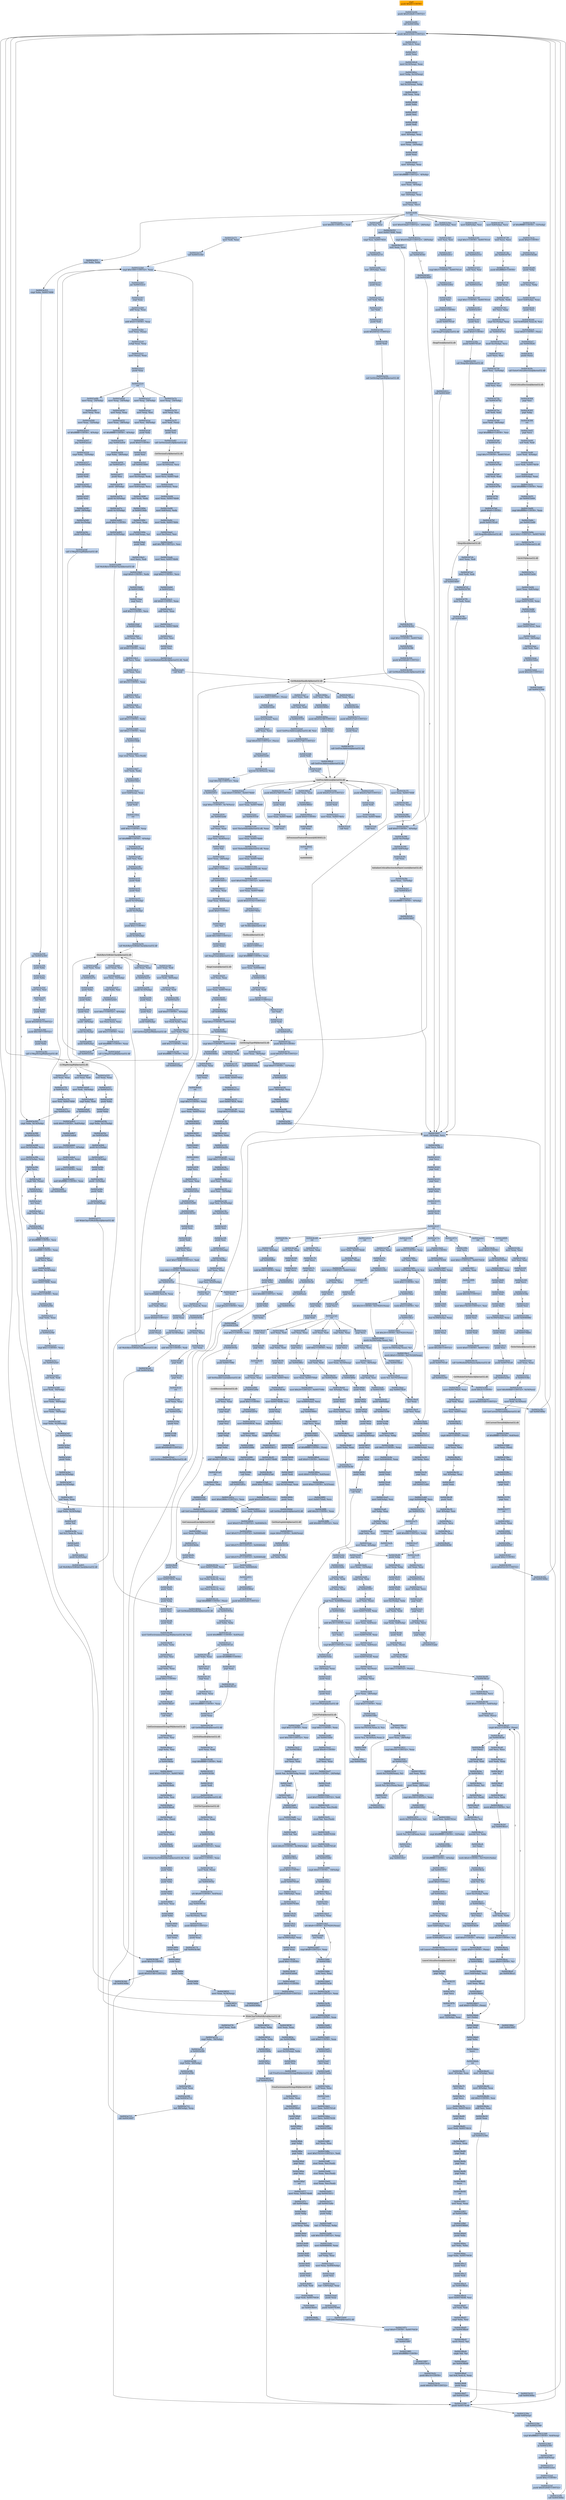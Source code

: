 digraph G {
node[shape=rectangle,style=filled,fillcolor=lightsteelblue,color=lightsteelblue]
bgcolor="transparent"
a0x00432e62pushl_0x60UINT8[label="start\npushl $0x60<UINT8>",color="lightgrey",fillcolor="orange"];
a0x00432e64pushl_0x4526e8UINT32[label="0x00432e64\npushl $0x4526e8<UINT32>"];
a0x00432e69call_0x004340bc[label="0x00432e69\ncall 0x004340bc"];
a0x004340bcpushl_0x432504UINT32[label="0x004340bc\npushl $0x432504<UINT32>"];
a0x004340c1movl_fs_0_eax[label="0x004340c1\nmovl %fs:0, %eax"];
a0x004340c7pushl_eax[label="0x004340c7\npushl %eax"];
a0x004340c8movl_0x10esp__eax[label="0x004340c8\nmovl 0x10(%esp), %eax"];
a0x004340ccmovl_ebp_0x10esp_[label="0x004340cc\nmovl %ebp, 0x10(%esp)"];
a0x004340d0leal_0x10esp__ebp[label="0x004340d0\nleal 0x10(%esp), %ebp"];
a0x004340d4subl_eax_esp[label="0x004340d4\nsubl %eax, %esp"];
a0x004340d6pushl_ebx[label="0x004340d6\npushl %ebx"];
a0x004340d7pushl_esi[label="0x004340d7\npushl %esi"];
a0x004340d8pushl_edi[label="0x004340d8\npushl %edi"];
a0x004340d9movl__8ebp__eax[label="0x004340d9\nmovl -8(%ebp), %eax"];
a0x004340dcmovl_esp__24ebp_[label="0x004340dc\nmovl %esp, -24(%ebp)"];
a0x004340dfpushl_eax[label="0x004340df\npushl %eax"];
a0x004340e0movl__4ebp__eax[label="0x004340e0\nmovl -4(%ebp), %eax"];
a0x004340e3movl_0xffffffffUINT32__4ebp_[label="0x004340e3\nmovl $0xffffffff<UINT32>, -4(%ebp)"];
a0x004340eamovl_eax__8ebp_[label="0x004340ea\nmovl %eax, -8(%ebp)"];
a0x004340edleal__16ebp__eax[label="0x004340ed\nleal -16(%ebp), %eax"];
a0x004340f0movl_eax_fs_0[label="0x004340f0\nmovl %eax, %fs:0"];
a0x004340f6ret[label="0x004340f6\nret"];
a0x00432e6emovl_0x94UINT32_edi[label="0x00432e6e\nmovl $0x94<UINT32>, %edi"];
a0x00432e73movl_edi_eax[label="0x00432e73\nmovl %edi, %eax"];
a0x00432e75call_0x004322b0[label="0x00432e75\ncall 0x004322b0"];
a0x004322b0cmpl_0x1000UINT32_eax[label="0x004322b0\ncmpl $0x1000<UINT32>, %eax"];
a0x004322b5jae_0x004322c5[label="0x004322b5\njae 0x004322c5"];
a0x004322b7negl_eax[label="0x004322b7\nnegl %eax"];
a0x004322b9addl_esp_eax[label="0x004322b9\naddl %esp, %eax"];
a0x004322bbaddl_0x4UINT8_eax[label="0x004322bb\naddl $0x4<UINT8>, %eax"];
a0x004322betestl_eax_eax_[label="0x004322be\ntestl %eax, (%eax)"];
a0x004322c0xchgl_eax_esp[label="0x004322c0\nxchgl %eax, %esp"];
a0x004322c1movl_eax__eax[label="0x004322c1\nmovl (%eax), %eax"];
a0x004322c3pushl_eax[label="0x004322c3\npushl %eax"];
a0x004322c4ret[label="0x004322c4\nret"];
a0x00432e7amovl_esp__24ebp_[label="0x00432e7a\nmovl %esp, -24(%ebp)"];
a0x00432e7dmovl_esp_esi[label="0x00432e7d\nmovl %esp, %esi"];
a0x00432e7fmovl_edi_esi_[label="0x00432e7f\nmovl %edi, (%esi)"];
a0x00432e81pushl_esi[label="0x00432e81\npushl %esi"];
a0x00432e82call_GetVersionExA_kernel32_dll[label="0x00432e82\ncall GetVersionExA@kernel32.dll"];
GetVersionExA_kernel32_dll[label="GetVersionExA@kernel32.dll",color="lightgrey",fillcolor="lightgrey"];
a0x00432e88movl_0x10esi__ecx[label="0x00432e88\nmovl 0x10(%esi), %ecx"];
a0x00432e8bmovl_ecx_0x00574afc[label="0x00432e8b\nmovl %ecx, 0x00574afc"];
a0x00432e91movl_0x4esi__eax[label="0x00432e91\nmovl 0x4(%esi), %eax"];
a0x00432e94movl_eax_0x00574b08[label="0x00432e94\nmovl %eax, 0x00574b08"];
a0x00432e99movl_0x8esi__edx[label="0x00432e99\nmovl 0x8(%esi), %edx"];
a0x00432e9cmovl_edx_0x00574b0c[label="0x00432e9c\nmovl %edx, 0x00574b0c"];
a0x00432ea2movl_0xcesi__esi[label="0x00432ea2\nmovl 0xc(%esi), %esi"];
a0x00432ea5andl_0x7fffUINT32_esi[label="0x00432ea5\nandl $0x7fff<UINT32>, %esi"];
a0x00432eabmovl_esi_0x00574b00[label="0x00432eab\nmovl %esi, 0x00574b00"];
a0x00432eb1cmpl_0x2UINT8_ecx[label="0x00432eb1\ncmpl $0x2<UINT8>, %ecx"];
a0x00432eb4je_0x00432ec2[label="0x00432eb4\nje 0x00432ec2"];
a0x00432ec2shll_0x8UINT8_eax[label="0x00432ec2\nshll $0x8<UINT8>, %eax"];
a0x00432ec5addl_edx_eax[label="0x00432ec5\naddl %edx, %eax"];
a0x00432ec7movl_eax_0x00574b04[label="0x00432ec7\nmovl %eax, 0x00574b04"];
a0x00432eccxorl_esi_esi[label="0x00432ecc\nxorl %esi, %esi"];
a0x00432ecepushl_esi[label="0x00432ece\npushl %esi"];
a0x00432ecfmovl_GetModuleHandleA_kernel32_dll_edi[label="0x00432ecf\nmovl GetModuleHandleA@kernel32.dll, %edi"];
a0x00432ed5call_edi[label="0x00432ed5\ncall %edi"];
GetModuleHandleA_kernel32_dll[label="GetModuleHandleA@kernel32.dll",color="lightgrey",fillcolor="lightgrey"];
a0x00432ed7cmpw_0x5a4dUINT16_eax_[label="0x00432ed7\ncmpw $0x5a4d<UINT16>, (%eax)"];
a0x00432edcjne_0x00432efd[label="0x00432edc\njne 0x00432efd"];
a0x00432edemovl_0x3ceax__ecx[label="0x00432ede\nmovl 0x3c(%eax), %ecx"];
a0x00432ee1addl_eax_ecx[label="0x00432ee1\naddl %eax, %ecx"];
a0x00432ee3cmpl_0x4550UINT32_ecx_[label="0x00432ee3\ncmpl $0x4550<UINT32>, (%ecx)"];
a0x00432ee9jne_0x00432efd[label="0x00432ee9\njne 0x00432efd"];
a0x00432eebmovzwl_0x18ecx__eax[label="0x00432eeb\nmovzwl 0x18(%ecx), %eax"];
a0x00432eefcmpl_0x10bUINT32_eax[label="0x00432eef\ncmpl $0x10b<UINT32>, %eax"];
a0x00432ef4je_0x00432f15[label="0x00432ef4\nje 0x00432f15"];
a0x00432f15cmpl_0xeUINT8_0x74ecx_[label="0x00432f15\ncmpl $0xe<UINT8>, 0x74(%ecx)"];
a0x00432f19jbe_0x00432efd[label="0x00432f19\njbe 0x00432efd"];
a0x00432f1bxorl_eax_eax[label="0x00432f1b\nxorl %eax, %eax"];
a0x00432f1dcmpl_esi_0xe8ecx_[label="0x00432f1d\ncmpl %esi, 0xe8(%ecx)"];
a0x00432f23setne_al[label="0x00432f23\nsetne %al"];
a0x00432f26movl_eax__28ebp_[label="0x00432f26\nmovl %eax, -28(%ebp)"];
a0x00432f29pushl_0x1UINT8[label="0x00432f29\npushl $0x1<UINT8>"];
a0x00432f2bcall_0x00436412[label="0x00432f2b\ncall 0x00436412"];
a0x00436412xorl_eax_eax[label="0x00436412\nxorl %eax, %eax"];
a0x00436414cmpl_eax_0x4esp_[label="0x00436414\ncmpl %eax, 0x4(%esp)"];
a0x00436418pushl_0x0UINT8[label="0x00436418\npushl $0x0<UINT8>"];
a0x0043641asete_al[label="0x0043641a\nsete %al"];
a0x0043641dpushl_0x1000UINT32[label="0x0043641d\npushl $0x1000<UINT32>"];
a0x00436422pushl_eax[label="0x00436422\npushl %eax"];
a0x00436423call_HeapCreate_kernel32_dll[label="0x00436423\ncall HeapCreate@kernel32.dll"];
HeapCreate_kernel32_dll[label="HeapCreate@kernel32.dll",color="lightgrey",fillcolor="lightgrey"];
a0x00436429testl_eax_eax[label="0x00436429\ntestl %eax, %eax"];
a0x0043642bmovl_eax_0x005761e0[label="0x0043642b\nmovl %eax, 0x005761e0"];
a0x00436430je_0x0043645c[label="0x00436430\nje 0x0043645c"];
a0x00436432call_0x004363f8[label="0x00436432\ncall 0x004363f8"];
a0x004363f8cmpl_0x2UINT8_0x00574afc[label="0x004363f8\ncmpl $0x2<UINT8>, 0x00574afc"];
a0x004363ffjne_0x0043640e[label="0x004363ff\njne 0x0043640e"];
a0x00436401cmpl_0x5UINT8_0x00574b08[label="0x00436401\ncmpl $0x5<UINT8>, 0x00574b08"];
a0x00436408jb_0x0043640e[label="0x00436408\njb 0x0043640e"];
a0x0043640axorl_eax_eax[label="0x0043640a\nxorl %eax, %eax"];
a0x0043640cincl_eax[label="0x0043640c\nincl %eax"];
a0x0043640dret[label="0x0043640d\nret"];
a0x00436437cmpl_0x3UINT8_eax[label="0x00436437\ncmpl $0x3<UINT8>, %eax"];
a0x0043643amovl_eax_0x005761e4[label="0x0043643a\nmovl %eax, 0x005761e4"];
a0x0043643fjne_0x0043645f[label="0x0043643f\njne 0x0043645f"];
a0x0043645fxorl_eax_eax[label="0x0043645f\nxorl %eax, %eax"];
a0x00436461incl_eax[label="0x00436461\nincl %eax"];
a0x00436462ret[label="0x00436462\nret"];
a0x00432f30popl_ecx[label="0x00432f30\npopl %ecx"];
a0x00432f31testl_eax_eax[label="0x00432f31\ntestl %eax, %eax"];
a0x00432f33jne_0x00432f3d[label="0x00432f33\njne 0x00432f3d"];
a0x00432f3dcall_0x00435289[label="0x00432f3d\ncall 0x00435289"];
a0x00435289call_0x00436183[label="0x00435289\ncall 0x00436183"];
a0x00436183pushl_esi[label="0x00436183\npushl %esi"];
a0x00436184pushl_edi[label="0x00436184\npushl %edi"];
a0x00436185xorl_esi_esi[label="0x00436185\nxorl %esi, %esi"];
a0x00436187movl_0x574b80UINT32_edi[label="0x00436187\nmovl $0x574b80<UINT32>, %edi"];
a0x0043618ccmpl_0x1UINT8_0x460ab4esi8_[label="0x0043618c\ncmpl $0x1<UINT8>, 0x460ab4(,%esi,8)"];
a0x00436194jne_0x004361b4[label="0x00436194\njne 0x004361b4"];
a0x00436196leal_0x460ab0esi8__eax[label="0x00436196\nleal 0x460ab0(,%esi,8), %eax"];
a0x0043619dmovl_edi_eax_[label="0x0043619d\nmovl %edi, (%eax)"];
a0x0043619fpushl_0xfa0UINT32[label="0x0043619f\npushl $0xfa0<UINT32>"];
a0x004361a4pushl_eax_[label="0x004361a4\npushl (%eax)"];
a0x004361a6addl_0x18UINT8_edi[label="0x004361a6\naddl $0x18<UINT8>, %edi"];
a0x004361a9call_0x0043b346[label="0x004361a9\ncall 0x0043b346"];
a0x0043b346pushl_0x10UINT8[label="0x0043b346\npushl $0x10<UINT8>"];
a0x0043b348pushl_0x4537d0UINT32[label="0x0043b348\npushl $0x4537d0<UINT32>"];
a0x0043b34dcall_0x004340bc[label="0x0043b34d\ncall 0x004340bc"];
a0x0043b352movl_0x00574fd8_eax[label="0x0043b352\nmovl 0x00574fd8, %eax"];
a0x0043b357testl_eax_eax[label="0x0043b357\ntestl %eax, %eax"];
a0x0043b359jne_0x0043b392[label="0x0043b359\njne 0x0043b392"];
a0x0043b35bcmpl_0x1UINT8_0x00574afc[label="0x0043b35b\ncmpl $0x1<UINT8>, 0x00574afc"];
a0x0043b362je_0x0043b388[label="0x0043b362\nje 0x0043b388"];
a0x0043b364pushl_0x44fed0UINT32[label="0x0043b364\npushl $0x44fed0<UINT32>"];
a0x0043b369call_GetModuleHandleA_kernel32_dll[label="0x0043b369\ncall GetModuleHandleA@kernel32.dll"];
a0x0043b36ftestl_eax_eax[label="0x0043b36f\ntestl %eax, %eax"];
a0x0043b371je_0x0043b388[label="0x0043b371\nje 0x0043b388"];
a0x0043b373pushl_0x4537a4UINT32[label="0x0043b373\npushl $0x4537a4<UINT32>"];
a0x0043b378pushl_eax[label="0x0043b378\npushl %eax"];
a0x0043b379call_GetProcAddress_kernel32_dll[label="0x0043b379\ncall GetProcAddress@kernel32.dll"];
GetProcAddress_kernel32_dll[label="GetProcAddress@kernel32.dll",color="lightgrey",fillcolor="lightgrey"];
a0x0043b37fmovl_eax_0x00574fd8[label="0x0043b37f\nmovl %eax, 0x00574fd8"];
a0x0043b384testl_eax_eax[label="0x0043b384\ntestl %eax, %eax"];
a0x0043b386jne_0x0043b392[label="0x0043b386\njne 0x0043b392"];
a0x0043b392andl_0x0UINT8__4ebp_[label="0x0043b392\nandl $0x0<UINT8>, -4(%ebp)"];
a0x0043b396pushl_0xcebp_[label="0x0043b396\npushl 0xc(%ebp)"];
a0x0043b399pushl_0x8ebp_[label="0x0043b399\npushl 0x8(%ebp)"];
a0x0043b39ccall_eax[label="0x0043b39c\ncall %eax"];
InitializeCriticalSectionAndSpinCount_kernel32_dll[label="InitializeCriticalSectionAndSpinCount@kernel32.dll",color="lightgrey",fillcolor="lightgrey"];
a0x0043b39emovl_eax__32ebp_[label="0x0043b39e\nmovl %eax, -32(%ebp)"];
a0x0043b3a1jmp_0x0043b3c7[label="0x0043b3a1\njmp 0x0043b3c7"];
a0x0043b3c7orl_0xffffffffUINT8__4ebp_[label="0x0043b3c7\norl $0xffffffff<UINT8>, -4(%ebp)"];
a0x0043b3cbcall_0x004340f7[label="0x0043b3cb\ncall 0x004340f7"];
a0x004340f7movl__16ebp__ecx[label="0x004340f7\nmovl -16(%ebp), %ecx"];
a0x004340famovl_ecx_fs_0[label="0x004340fa\nmovl %ecx, %fs:0"];
a0x00434101popl_ecx[label="0x00434101\npopl %ecx"];
a0x00434102popl_edi[label="0x00434102\npopl %edi"];
a0x00434103popl_esi[label="0x00434103\npopl %esi"];
a0x00434104popl_ebx[label="0x00434104\npopl %ebx"];
a0x00434105leave_[label="0x00434105\nleave "];
a0x00434106pushl_ecx[label="0x00434106\npushl %ecx"];
a0x00434107ret[label="0x00434107\nret"];
a0x0043b3d0ret[label="0x0043b3d0\nret"];
a0x004361aetestl_eax_eax[label="0x004361ae\ntestl %eax, %eax"];
a0x004361b0popl_ecx[label="0x004361b0\npopl %ecx"];
a0x004361b1popl_ecx[label="0x004361b1\npopl %ecx"];
a0x004361b2je_0x004361c0[label="0x004361b2\nje 0x004361c0"];
a0x004361b4incl_esi[label="0x004361b4\nincl %esi"];
a0x004361b5cmpl_0x24UINT8_esi[label="0x004361b5\ncmpl $0x24<UINT8>, %esi"];
a0x004361b8jl_0x0043618c[label="0x004361b8\njl 0x0043618c"];
a0x004361baxorl_eax_eax[label="0x004361ba\nxorl %eax, %eax"];
a0x004361bcincl_eax[label="0x004361bc\nincl %eax"];
a0x004361bdpopl_edi[label="0x004361bd\npopl %edi"];
a0x004361bepopl_esi[label="0x004361be\npopl %esi"];
a0x004361bfret[label="0x004361bf\nret"];
a0x0043528etestl_eax_eax[label="0x0043528e\ntestl %eax, %eax"];
a0x00435290jne_0x0043529a[label="0x00435290\njne 0x0043529a"];
a0x0043529apushl_esi[label="0x0043529a\npushl %esi"];
a0x0043529bpushl_edi[label="0x0043529b\npushl %edi"];
a0x0043529cpushl_0x44fed0UINT32[label="0x0043529c\npushl $0x44fed0<UINT32>"];
a0x004352a1call_GetModuleHandleA_kernel32_dll[label="0x004352a1\ncall GetModuleHandleA@kernel32.dll"];
a0x004352a7movl_eax_edi[label="0x004352a7\nmovl %eax, %edi"];
a0x004352a9testl_edi_edi[label="0x004352a9\ntestl %edi, %edi"];
a0x004352abje_0x00435318[label="0x004352ab\nje 0x00435318"];
a0x004352admovl_GetProcAddress_kernel32_dll_esi[label="0x004352ad\nmovl GetProcAddress@kernel32.dll, %esi"];
a0x004352b3pushl_0x4527d0UINT32[label="0x004352b3\npushl $0x4527d0<UINT32>"];
a0x004352b8pushl_edi[label="0x004352b8\npushl %edi"];
a0x004352b9call_esi[label="0x004352b9\ncall %esi"];
a0x004352bbpushl_0x4527c4UINT32[label="0x004352bb\npushl $0x4527c4<UINT32>"];
a0x004352c0pushl_edi[label="0x004352c0\npushl %edi"];
a0x004352c1movl_eax_0x00574b5c[label="0x004352c1\nmovl %eax, 0x00574b5c"];
a0x004352c6call_esi[label="0x004352c6\ncall %esi"];
a0x004352c8pushl_0x4527b8UINT32[label="0x004352c8\npushl $0x4527b8<UINT32>"];
a0x004352cdpushl_edi[label="0x004352cd\npushl %edi"];
a0x004352cemovl_eax_0x00574b60[label="0x004352ce\nmovl %eax, 0x00574b60"];
a0x004352d3call_esi[label="0x004352d3\ncall %esi"];
a0x004352d5pushl_0x4527b0UINT32[label="0x004352d5\npushl $0x4527b0<UINT32>"];
a0x004352dapushl_edi[label="0x004352da\npushl %edi"];
a0x004352dbmovl_eax_0x00574b64[label="0x004352db\nmovl %eax, 0x00574b64"];
a0x004352e0call_esi[label="0x004352e0\ncall %esi"];
a0x004352e2cmpl_0x0UINT8_0x00574b60[label="0x004352e2\ncmpl $0x0<UINT8>, 0x00574b60"];
a0x004352e9movl_eax_0x00574b68[label="0x004352e9\nmovl %eax, 0x00574b68"];
a0x004352eejne_0x00435318[label="0x004352ee\njne 0x00435318"];
a0x004352f0movl_TlsGetValue_kernel32_dll_eax[label="0x004352f0\nmovl TlsGetValue@kernel32.dll, %eax"];
a0x004352f5movl_eax_0x00574b60[label="0x004352f5\nmovl %eax, 0x00574b60"];
a0x004352famovl_TlsSetValue_kernel32_dll_eax[label="0x004352fa\nmovl TlsSetValue@kernel32.dll, %eax"];
a0x004352ffmovl_eax_0x00574b64[label="0x004352ff\nmovl %eax, 0x00574b64"];
a0x00435304movl_TlsFree_kernel32_dll_eax[label="0x00435304\nmovl TlsFree@kernel32.dll, %eax"];
a0x00435309movl_0x4350abUINT32_0x00574b5c[label="0x00435309\nmovl $0x4350ab<UINT32>, 0x00574b5c"];
a0x00435313movl_eax_0x00574b68[label="0x00435313\nmovl %eax, 0x00574b68"];
a0x00435318pushl_0x435142UINT32[label="0x00435318\npushl $0x435142<UINT32>"];
a0x0043531dcall_0x00574b5c[label="0x0043531d\ncall 0x00574b5c"];
a0x004350abcall_TlsAlloc_kernel32_dll[label="0x004350ab\ncall TlsAlloc@kernel32.dll"];
TlsAlloc_kernel32_dll[label="TlsAlloc@kernel32.dll",color="lightgrey",fillcolor="lightgrey"];
a0x004350b1ret_0x4UINT16[label="0x004350b1\nret $0x4<UINT16>"];
a0x00435323cmpl_0xffffffffUINT8_eax[label="0x00435323\ncmpl $0xffffffff<UINT8>, %eax"];
a0x00435326movl_eax_0x004608fc[label="0x00435326\nmovl %eax, 0x004608fc"];
a0x0043532bje_0x0043536e[label="0x0043532b\nje 0x0043536e"];
a0x0043532dxorl_edi_edi[label="0x0043532d\nxorl %edi, %edi"];
a0x0043532fpushl_0x8cUINT32[label="0x0043532f\npushl $0x8c<UINT32>"];
a0x00435334incl_edi[label="0x00435334\nincl %edi"];
a0x00435335pushl_edi[label="0x00435335\npushl %edi"];
a0x00435336call_0x0043472a[label="0x00435336\ncall 0x0043472a"];
a0x0043472apushl_0x10UINT8[label="0x0043472a\npushl $0x10<UINT8>"];
a0x0043472cpushl_0x452738UINT32[label="0x0043472c\npushl $0x452738<UINT32>"];
a0x00434731call_0x004340bc[label="0x00434731\ncall 0x004340bc"];
a0x00434736movl_0x8ebp__ecx[label="0x00434736\nmovl 0x8(%ebp), %ecx"];
a0x00434739testl_ecx_ecx[label="0x00434739\ntestl %ecx, %ecx"];
a0x0043473bjbe_0x00434750[label="0x0043473b\njbe 0x00434750"];
a0x0043473dpushl_0xffffffe0UINT8[label="0x0043473d\npushl $0xffffffe0<UINT8>"];
a0x0043473fpopl_eax[label="0x0043473f\npopl %eax"];
a0x00434740xorl_edx_edx[label="0x00434740\nxorl %edx, %edx"];
a0x00434742divl_ecx_eax[label="0x00434742\ndivl %ecx, %eax"];
a0x00434744cmpl_0xcebp__eax[label="0x00434744\ncmpl 0xc(%ebp), %eax"];
a0x00434747jae_0x00434750[label="0x00434747\njae 0x00434750"];
a0x00434750imull_0xcebp__ecx[label="0x00434750\nimull 0xc(%ebp), %ecx"];
a0x00434754movl_ecx_esi[label="0x00434754\nmovl %ecx, %esi"];
a0x00434756movl_esi__32ebp_[label="0x00434756\nmovl %esi, -32(%ebp)"];
a0x00434759testl_esi_esi[label="0x00434759\ntestl %esi, %esi"];
a0x0043475bjne_0x0043475e[label="0x0043475b\njne 0x0043475e"];
a0x0043475exorl_edi_edi[label="0x0043475e\nxorl %edi, %edi"];
a0x00434760movl_edi__28ebp_[label="0x00434760\nmovl %edi, -28(%ebp)"];
a0x00434763cmpl_0xffffffe0UINT8_esi[label="0x00434763\ncmpl $0xffffffe0<UINT8>, %esi"];
a0x00434766ja_0x004347cd[label="0x00434766\nja 0x004347cd"];
a0x00434768cmpl_0x3UINT8_0x005761e4[label="0x00434768\ncmpl $0x3<UINT8>, 0x005761e4"];
a0x0043476fjne_0x004347b8[label="0x0043476f\njne 0x004347b8"];
a0x004347b8testl_edi_edi[label="0x004347b8\ntestl %edi, %edi"];
a0x004347bajne_0x004347f9[label="0x004347ba\njne 0x004347f9"];
a0x004347bcpushl_esi[label="0x004347bc\npushl %esi"];
a0x004347bdpushl_0x8UINT8[label="0x004347bd\npushl $0x8<UINT8>"];
a0x004347bfpushl_0x005761e0[label="0x004347bf\npushl 0x005761e0"];
a0x004347c5call_HeapAlloc_kernel32_dll[label="0x004347c5\ncall HeapAlloc@kernel32.dll"];
HeapAlloc_kernel32_dll[label="HeapAlloc@kernel32.dll",color="lightgrey",fillcolor="lightgrey"];
a0x004347cbmovl_eax_edi[label="0x004347cb\nmovl %eax, %edi"];
a0x004347cdtestl_edi_edi[label="0x004347cd\ntestl %edi, %edi"];
a0x004347cfjne_0x004347f9[label="0x004347cf\njne 0x004347f9"];
a0x004347f9movl_edi_eax[label="0x004347f9\nmovl %edi, %eax"];
a0x004347fbcall_0x004340f7[label="0x004347fb\ncall 0x004340f7"];
a0x00434800ret[label="0x00434800\nret"];
a0x0043533bmovl_eax_esi[label="0x0043533b\nmovl %eax, %esi"];
a0x0043533dtestl_esi_esi[label="0x0043533d\ntestl %esi, %esi"];
a0x0043533fpopl_ecx[label="0x0043533f\npopl %ecx"];
a0x00435340popl_ecx[label="0x00435340\npopl %ecx"];
a0x00435341je_0x0043536e[label="0x00435341\nje 0x0043536e"];
a0x00435343pushl_esi[label="0x00435343\npushl %esi"];
a0x00435344pushl_0x004608fc[label="0x00435344\npushl 0x004608fc"];
a0x0043534acall_0x00574b64[label="0x0043534a\ncall 0x00574b64"];
TlsSetValue_kernel32_dll[label="TlsSetValue@kernel32.dll",color="lightgrey",fillcolor="lightgrey"];
a0x00435350testl_eax_eax[label="0x00435350\ntestl %eax, %eax"];
a0x00435352je_0x0043536e[label="0x00435352\nje 0x0043536e"];
a0x00435354movl_0x460fb8UINT32_0x54esi_[label="0x00435354\nmovl $0x460fb8<UINT32>, 0x54(%esi)"];
a0x0043535bmovl_edi_0x14esi_[label="0x0043535b\nmovl %edi, 0x14(%esi)"];
a0x0043535ecall_GetCurrentThreadId_kernel32_dll[label="0x0043535e\ncall GetCurrentThreadId@kernel32.dll"];
GetCurrentThreadId_kernel32_dll[label="GetCurrentThreadId@kernel32.dll",color="lightgrey",fillcolor="lightgrey"];
a0x00435364orl_0xffffffffUINT8_0x4esi_[label="0x00435364\norl $0xffffffff<UINT8>, 0x4(%esi)"];
a0x00435368movl_eax_esi_[label="0x00435368\nmovl %eax, (%esi)"];
a0x0043536amovl_edi_eax[label="0x0043536a\nmovl %edi, %eax"];
a0x0043536cjmp_0x00435375[label="0x0043536c\njmp 0x00435375"];
a0x00435375popl_edi[label="0x00435375\npopl %edi"];
a0x00435376popl_esi[label="0x00435376\npopl %esi"];
a0x00435377ret[label="0x00435377\nret"];
a0x00432f42testl_eax_eax[label="0x00432f42\ntestl %eax, %eax"];
a0x00432f44jne_0x00432f4e[label="0x00432f44\njne 0x00432f4e"];
a0x00432f4ecall_0x00436307[label="0x00432f4e\ncall 0x00436307"];
a0x00436307pushl_0xcUINT8[label="0x00436307\npushl $0xc<UINT8>"];
a0x00436309pushl_0x452c10UINT32[label="0x00436309\npushl $0x452c10<UINT32>"];
a0x0043630ecall_0x004340bc[label="0x0043630e\ncall 0x004340bc"];
a0x00436313movl_0x455ba0UINT32__28ebp_[label="0x00436313\nmovl $0x455ba0<UINT32>, -28(%ebp)"];
a0x0043631acmpl_0x455ba0UINT32__28ebp_[label="0x0043631a\ncmpl $0x455ba0<UINT32>, -28(%ebp)"];
a0x00436321jae_0x00436345[label="0x00436321\njae 0x00436345"];
a0x00436345call_0x004340f7[label="0x00436345\ncall 0x004340f7"];
a0x0043634aret[label="0x0043634a\nret"];
a0x00432f53movl_esi__4ebp_[label="0x00432f53\nmovl %esi, -4(%ebp)"];
a0x00432f56call_0x00438fb0[label="0x00432f56\ncall 0x00438fb0"];
a0x00438fb0subl_0x48UINT8_esp[label="0x00438fb0\nsubl $0x48<UINT8>, %esp"];
a0x00438fb3pushl_ebx[label="0x00438fb3\npushl %ebx"];
a0x00438fb4movl_0x480UINT32_ebx[label="0x00438fb4\nmovl $0x480<UINT32>, %ebx"];
a0x00438fb9pushl_ebx[label="0x00438fb9\npushl %ebx"];
a0x00438fbacall_0x00432394[label="0x00438fba\ncall 0x00432394"];
a0x00432394pushl_0x00574cd4[label="0x00432394\npushl 0x00574cd4"];
a0x0043239apushl_0x8esp_[label="0x0043239a\npushl 0x8(%esp)"];
a0x0043239ecall_0x00432368[label="0x0043239e\ncall 0x00432368"];
a0x00432368cmpl_0xffffffe0UINT8_0x4esp_[label="0x00432368\ncmpl $0xffffffe0<UINT8>, 0x4(%esp)"];
a0x0043236dja_0x00432391[label="0x0043236d\nja 0x00432391"];
a0x0043236fpushl_0x4esp_[label="0x0043236f\npushl 0x4(%esp)"];
a0x00432373call_0x004322ed[label="0x00432373\ncall 0x004322ed"];
a0x004322edpushl_0xcUINT8[label="0x004322ed\npushl $0xc<UINT8>"];
a0x004322efpushl_0x452640UINT32[label="0x004322ef\npushl $0x452640<UINT32>"];
a0x004322f4call_0x004340bc[label="0x004322f4\ncall 0x004340bc"];
a0x004322f9movl_0x8ebp__esi[label="0x004322f9\nmovl 0x8(%ebp), %esi"];
a0x004322fccmpl_0x3UINT8_0x005761e4[label="0x004322fc\ncmpl $0x3<UINT8>, 0x005761e4"];
a0x00432303jne_0x00432333[label="0x00432303\njne 0x00432333"];
a0x00432333testl_esi_esi[label="0x00432333\ntestl %esi, %esi"];
a0x00432335jne_0x00432338[label="0x00432335\njne 0x00432338"];
a0x00432338cmpl_0x1UINT8_0x005761e4[label="0x00432338\ncmpl $0x1<UINT8>, 0x005761e4"];
a0x0043233fje_0x00432347[label="0x0043233f\nje 0x00432347"];
a0x00432347pushl_esi[label="0x00432347\npushl %esi"];
a0x00432348pushl_0x0UINT8[label="0x00432348\npushl $0x0<UINT8>"];
a0x0043234apushl_0x005761e0[label="0x0043234a\npushl 0x005761e0"];
a0x00432350call_HeapAlloc_kernel32_dll[label="0x00432350\ncall HeapAlloc@kernel32.dll"];
a0x00432356call_0x004340f7[label="0x00432356\ncall 0x004340f7"];
a0x0043235bret[label="0x0043235b\nret"];
a0x00432378testl_eax_eax[label="0x00432378\ntestl %eax, %eax"];
a0x0043237apopl_ecx[label="0x0043237a\npopl %ecx"];
a0x0043237bjne_0x00432393[label="0x0043237b\njne 0x00432393"];
a0x00432393ret[label="0x00432393\nret"];
a0x004323a3popl_ecx[label="0x004323a3\npopl %ecx"];
a0x004323a4popl_ecx[label="0x004323a4\npopl %ecx"];
a0x004323a5ret[label="0x004323a5\nret"];
a0x00438fbftestl_eax_eax[label="0x00438fbf\ntestl %eax, %eax"];
a0x00438fc1popl_ecx[label="0x00438fc1\npopl %ecx"];
a0x00438fc2jne_0x00438fcc[label="0x00438fc2\njne 0x00438fcc"];
a0x00438fccmovl_eax_0x005750a0[label="0x00438fcc\nmovl %eax, 0x005750a0"];
a0x00438fd1movl_0x20UINT32_0x0057508c[label="0x00438fd1\nmovl $0x20<UINT32>, 0x0057508c"];
a0x00438fdbleal_0x480eax__ecx[label="0x00438fdb\nleal 0x480(%eax), %ecx"];
a0x00438fe1jmp_0x00439001[label="0x00438fe1\njmp 0x00439001"];
a0x00439001cmpl_ecx_eax[label="0x00439001\ncmpl %ecx, %eax"];
a0x00439003jb_0x00438fe3[label="0x00439003\njb 0x00438fe3"];
a0x00438fe3orl_0xffffffffUINT8_eax_[label="0x00438fe3\norl $0xffffffff<UINT8>, (%eax)"];
a0x00438fe6andl_0x0UINT8_0x8eax_[label="0x00438fe6\nandl $0x0<UINT8>, 0x8(%eax)"];
a0x00438feamovb_0x0UINT8_0x4eax_[label="0x00438fea\nmovb $0x0<UINT8>, 0x4(%eax)"];
a0x00438feemovb_0xaUINT8_0x5eax_[label="0x00438fee\nmovb $0xa<UINT8>, 0x5(%eax)"];
a0x00438ff2movl_0x005750a0_ecx[label="0x00438ff2\nmovl 0x005750a0, %ecx"];
a0x00438ff8addl_0x24UINT8_eax[label="0x00438ff8\naddl $0x24<UINT8>, %eax"];
a0x00438ffbaddl_0x480UINT32_ecx[label="0x00438ffb\naddl $0x480<UINT32>, %ecx"];
a0x00439005pushl_ebp[label="0x00439005\npushl %ebp"];
a0x00439006pushl_esi[label="0x00439006\npushl %esi"];
a0x00439007pushl_edi[label="0x00439007\npushl %edi"];
a0x00439008leal_0x14esp__eax[label="0x00439008\nleal 0x14(%esp), %eax"];
a0x0043900cpushl_eax[label="0x0043900c\npushl %eax"];
a0x0043900dcall_GetStartupInfoA_kernel32_dll[label="0x0043900d\ncall GetStartupInfoA@kernel32.dll"];
GetStartupInfoA_kernel32_dll[label="GetStartupInfoA@kernel32.dll",color="lightgrey",fillcolor="lightgrey"];
a0x00439013cmpw_0x0UINT8_0x46esp_[label="0x00439013\ncmpw $0x0<UINT8>, 0x46(%esp)"];
a0x00439019je_0x00439108[label="0x00439019\nje 0x00439108"];
a0x00439108xorl_ebx_ebx[label="0x00439108\nxorl %ebx, %ebx"];
a0x0043910amovl_0x005750a0_ecx[label="0x0043910a\nmovl 0x005750a0, %ecx"];
a0x00439110leal_ebxebx8__eax[label="0x00439110\nleal (%ebx,%ebx,8), %eax"];
a0x00439113leal_ecxeax4__esi[label="0x00439113\nleal (%ecx,%eax,4), %esi"];
a0x00439116cmpl_0xffffffffUINT8_esi_[label="0x00439116\ncmpl $0xffffffff<UINT8>, (%esi)"];
a0x00439119jne_0x0043918a[label="0x00439119\njne 0x0043918a"];
a0x0043911btestl_ebx_ebx[label="0x0043911b\ntestl %ebx, %ebx"];
a0x0043911dmovb_0xffffff81UINT8_0x4esi_[label="0x0043911d\nmovb $0xffffff81<UINT8>, 0x4(%esi)"];
a0x00439121jne_0x0043912d[label="0x00439121\njne 0x0043912d"];
a0x00439123pushl_0xfffffff6UINT8[label="0x00439123\npushl $0xfffffff6<UINT8>"];
a0x00439125popl_eax[label="0x00439125\npopl %eax"];
a0x00439126jmp_0x00439137[label="0x00439126\njmp 0x00439137"];
a0x00439137pushl_eax[label="0x00439137\npushl %eax"];
a0x00439138call_GetStdHandle_kernel32_dll[label="0x00439138\ncall GetStdHandle@kernel32.dll"];
GetStdHandle_kernel32_dll[label="GetStdHandle@kernel32.dll",color="lightgrey",fillcolor="lightgrey"];
a0x0043913emovl_eax_edi[label="0x0043913e\nmovl %eax, %edi"];
a0x00439140cmpl_0xffffffffUINT8_edi[label="0x00439140\ncmpl $0xffffffff<UINT8>, %edi"];
a0x00439143je_0x00439184[label="0x00439143\nje 0x00439184"];
a0x00439145pushl_edi[label="0x00439145\npushl %edi"];
a0x00439146call_GetFileType_kernel32_dll[label="0x00439146\ncall GetFileType@kernel32.dll"];
GetFileType_kernel32_dll[label="GetFileType@kernel32.dll",color="lightgrey",fillcolor="lightgrey"];
a0x0043914ctestl_eax_eax[label="0x0043914c\ntestl %eax, %eax"];
a0x0043914eje_0x00439184[label="0x0043914e\nje 0x00439184"];
a0x00439150andl_0xffUINT32_eax[label="0x00439150\nandl $0xff<UINT32>, %eax"];
a0x00439155cmpl_0x2UINT8_eax[label="0x00439155\ncmpl $0x2<UINT8>, %eax"];
a0x00439158movl_edi_esi_[label="0x00439158\nmovl %edi, (%esi)"];
a0x0043915ajne_0x00439162[label="0x0043915a\njne 0x00439162"];
a0x0043915corb_0x40UINT8_0x4esi_[label="0x0043915c\norb $0x40<UINT8>, 0x4(%esi)"];
a0x00439160jmp_0x0043916b[label="0x00439160\njmp 0x0043916b"];
a0x0043916bleal_0xcesi__eax[label="0x0043916b\nleal 0xc(%esi), %eax"];
a0x0043916epushl_0xfa0UINT32[label="0x0043916e\npushl $0xfa0<UINT32>"];
a0x00439173pushl_eax[label="0x00439173\npushl %eax"];
a0x00439174call_0x0043b346[label="0x00439174\ncall 0x0043b346"];
a0x00439179testl_eax_eax[label="0x00439179\ntestl %eax, %eax"];
a0x0043917bpopl_ecx[label="0x0043917b\npopl %ecx"];
a0x0043917cpopl_ecx[label="0x0043917c\npopl %ecx"];
a0x0043917dje_0x00439128[label="0x0043917d\nje 0x00439128"];
a0x0043917fincl_0x8esi_[label="0x0043917f\nincl 0x8(%esi)"];
a0x00439182jmp_0x0043918e[label="0x00439182\njmp 0x0043918e"];
a0x0043918eincl_ebx[label="0x0043918e\nincl %ebx"];
a0x0043918fcmpl_0x3UINT8_ebx[label="0x0043918f\ncmpl $0x3<UINT8>, %ebx"];
a0x00439192jl_0x0043910a[label="0x00439192\njl 0x0043910a"];
a0x0043912dmovl_ebx_eax[label="0x0043912d\nmovl %ebx, %eax"];
a0x0043912fdecl_eax[label="0x0043912f\ndecl %eax"];
a0x00439130negl_eax[label="0x00439130\nnegl %eax"];
a0x00439132sbbl_eax_eax[label="0x00439132\nsbbl %eax, %eax"];
a0x00439134addl_0xfffffff5UINT8_eax[label="0x00439134\naddl $0xfffffff5<UINT8>, %eax"];
a0x00439198pushl_0x0057508c[label="0x00439198\npushl 0x0057508c"];
a0x0043919ecall_SetHandleCount_kernel32_dll[label="0x0043919e\ncall SetHandleCount@kernel32.dll"];
LockResource_kernel32_dll[label="LockResource@kernel32.dll",color="lightgrey",fillcolor="lightgrey"];
a0x004391a4xorl_eax_eax[label="0x004391a4\nxorl %eax, %eax"];
a0x004391a6popl_edi[label="0x004391a6\npopl %edi"];
a0x004391a7popl_esi[label="0x004391a7\npopl %esi"];
a0x004391a8popl_ebp[label="0x004391a8\npopl %ebp"];
a0x004391a9popl_ebx[label="0x004391a9\npopl %ebx"];
a0x004391aaaddl_0x48UINT8_esp[label="0x004391aa\naddl $0x48<UINT8>, %esp"];
a0x004391adret[label="0x004391ad\nret"];
a0x00432f5btestl_eax_eax[label="0x00432f5b\ntestl %eax, %eax"];
a0x00432f5djnl_0x00432f67[label="0x00432f5d\njnl 0x00432f67"];
a0x00432f67call_GetCommandLineA_kernel32_dll[label="0x00432f67\ncall GetCommandLineA@kernel32.dll"];
GetCommandLineA_kernel32_dll[label="GetCommandLineA@kernel32.dll",color="lightgrey",fillcolor="lightgrey"];
a0x00432f6dmovl_eax_0x00576420[label="0x00432f6d\nmovl %eax, 0x00576420"];
a0x00432f72call_0x00438e8e[label="0x00432f72\ncall 0x00438e8e"];
a0x00438e8epushl_ecx[label="0x00438e8e\npushl %ecx"];
a0x00438e8fpushl_ecx[label="0x00438e8f\npushl %ecx"];
a0x00438e90movl_0x00574f20_eax[label="0x00438e90\nmovl 0x00574f20, %eax"];
a0x00438e95pushl_ebx[label="0x00438e95\npushl %ebx"];
a0x00438e96pushl_ebp[label="0x00438e96\npushl %ebp"];
a0x00438e97pushl_esi[label="0x00438e97\npushl %esi"];
a0x00438e98pushl_edi[label="0x00438e98\npushl %edi"];
a0x00438e99movl_GetEnvironmentStringsW_kernel32_dll_edi[label="0x00438e99\nmovl GetEnvironmentStringsW@kernel32.dll, %edi"];
a0x00438e9fxorl_ebx_ebx[label="0x00438e9f\nxorl %ebx, %ebx"];
a0x00438ea1xorl_esi_esi[label="0x00438ea1\nxorl %esi, %esi"];
a0x00438ea3cmpl_ebx_eax[label="0x00438ea3\ncmpl %ebx, %eax"];
a0x00438ea5pushl_0x2UINT8[label="0x00438ea5\npushl $0x2<UINT8>"];
a0x00438ea7popl_ebp[label="0x00438ea7\npopl %ebp"];
a0x00438ea8jne_0x00438ed7[label="0x00438ea8\njne 0x00438ed7"];
a0x00438eaacall_edi[label="0x00438eaa\ncall %edi"];
GetEnvironmentStringsW_kernel32_dll[label="GetEnvironmentStringsW@kernel32.dll",color="lightgrey",fillcolor="lightgrey"];
a0x00438eacmovl_eax_esi[label="0x00438eac\nmovl %eax, %esi"];
a0x00438eaecmpl_ebx_esi[label="0x00438eae\ncmpl %ebx, %esi"];
a0x00438eb0je_0x00438ebe[label="0x00438eb0\nje 0x00438ebe"];
a0x00438eb2movl_0x1UINT32_0x00574f20[label="0x00438eb2\nmovl $0x1<UINT32>, 0x00574f20"];
a0x00438ebcjmp_0x00438edc[label="0x00438ebc\njmp 0x00438edc"];
a0x00438edccmpl_ebx_esi[label="0x00438edc\ncmpl %ebx, %esi"];
a0x00438edejne_0x00438ee8[label="0x00438ede\njne 0x00438ee8"];
a0x00438ee8cmpw_bx_esi_[label="0x00438ee8\ncmpw %bx, (%esi)"];
a0x00438eebmovl_esi_eax[label="0x00438eeb\nmovl %esi, %eax"];
a0x00438eedje_0x00438efd[label="0x00438eed\nje 0x00438efd"];
a0x00438efdmovl_WideCharToMultiByte_kernel32_dll_edi[label="0x00438efd\nmovl WideCharToMultiByte@kernel32.dll, %edi"];
a0x00438f03pushl_ebx[label="0x00438f03\npushl %ebx"];
a0x00438f04pushl_ebx[label="0x00438f04\npushl %ebx"];
a0x00438f05pushl_ebx[label="0x00438f05\npushl %ebx"];
a0x00438f06subl_esi_eax[label="0x00438f06\nsubl %esi, %eax"];
a0x00438f08pushl_ebx[label="0x00438f08\npushl %ebx"];
a0x00438f09sarl_eax[label="0x00438f09\nsarl %eax"];
a0x00438f0bincl_eax[label="0x00438f0b\nincl %eax"];
a0x00438f0cpushl_eax[label="0x00438f0c\npushl %eax"];
a0x00438f0dpushl_esi[label="0x00438f0d\npushl %esi"];
a0x00438f0epushl_ebx[label="0x00438f0e\npushl %ebx"];
a0x00438f0fpushl_ebx[label="0x00438f0f\npushl %ebx"];
a0x00438f10movl_eax_0x34esp_[label="0x00438f10\nmovl %eax, 0x34(%esp)"];
a0x00438f14call_edi[label="0x00438f14\ncall %edi"];
WideCharToMultiByte_kernel32_dll[label="WideCharToMultiByte@kernel32.dll",color="lightgrey",fillcolor="lightgrey"];
a0x00438f16movl_eax_ebp[label="0x00438f16\nmovl %eax, %ebp"];
a0x00438f18cmpl_ebx_ebp[label="0x00438f18\ncmpl %ebx, %ebp"];
a0x00438f1aje_0x00438f4e[label="0x00438f1a\nje 0x00438f4e"];
a0x00438f1cpushl_ebp[label="0x00438f1c\npushl %ebp"];
a0x00438f1dcall_0x00432394[label="0x00438f1d\ncall 0x00432394"];
a0x00438f22cmpl_ebx_eax[label="0x00438f22\ncmpl %ebx, %eax"];
a0x00438f24popl_ecx[label="0x00438f24\npopl %ecx"];
a0x00438f25movl_eax_0x10esp_[label="0x00438f25\nmovl %eax, 0x10(%esp)"];
a0x00438f29je_0x00438f4e[label="0x00438f29\nje 0x00438f4e"];
a0x00438f2bpushl_ebx[label="0x00438f2b\npushl %ebx"];
a0x00438f2cpushl_ebx[label="0x00438f2c\npushl %ebx"];
a0x00438f2dpushl_ebp[label="0x00438f2d\npushl %ebp"];
a0x00438f2epushl_eax[label="0x00438f2e\npushl %eax"];
a0x00438f2fpushl_0x24esp_[label="0x00438f2f\npushl 0x24(%esp)"];
a0x00438f33pushl_esi[label="0x00438f33\npushl %esi"];
a0x00438f34pushl_ebx[label="0x00438f34\npushl %ebx"];
a0x00438f35pushl_ebx[label="0x00438f35\npushl %ebx"];
a0x00438f36call_edi[label="0x00438f36\ncall %edi"];
a0x00438f38testl_eax_eax[label="0x00438f38\ntestl %eax, %eax"];
a0x00438f3ajne_0x00438f4a[label="0x00438f3a\njne 0x00438f4a"];
a0x00438f4amovl_0x10esp__ebx[label="0x00438f4a\nmovl 0x10(%esp), %ebx"];
a0x00438f4epushl_esi[label="0x00438f4e\npushl %esi"];
a0x00438f4fcall_FreeEnvironmentStringsW_kernel32_dll[label="0x00438f4f\ncall FreeEnvironmentStringsW@kernel32.dll"];
FreeEnvironmentStringsW_kernel32_dll[label="FreeEnvironmentStringsW@kernel32.dll",color="lightgrey",fillcolor="lightgrey"];
a0x00438f55movl_ebx_eax[label="0x00438f55\nmovl %ebx, %eax"];
a0x00438f57jmp_0x00438fa9[label="0x00438f57\njmp 0x00438fa9"];
a0x00438fa9popl_edi[label="0x00438fa9\npopl %edi"];
a0x00438faapopl_esi[label="0x00438faa\npopl %esi"];
a0x00438fabpopl_ebp[label="0x00438fab\npopl %ebp"];
a0x00438facpopl_ebx[label="0x00438fac\npopl %ebx"];
a0x00438fadpopl_ecx[label="0x00438fad\npopl %ecx"];
a0x00438faepopl_ecx[label="0x00438fae\npopl %ecx"];
a0x00438fafret[label="0x00438faf\nret"];
a0x00432f77movl_eax_0x00574b48[label="0x00432f77\nmovl %eax, 0x00574b48"];
a0x00432f7ccall_0x00438dec[label="0x00432f7c\ncall 0x00438dec"];
a0x00438decpushl_ebp[label="0x00438dec\npushl %ebp"];
a0x00438dedmovl_esp_ebp[label="0x00438ded\nmovl %esp, %ebp"];
a0x00438defpushl_ecx[label="0x00438def\npushl %ecx"];
a0x00438df0pushl_ecx[label="0x00438df0\npushl %ecx"];
a0x00438df1pushl_ebx[label="0x00438df1\npushl %ebx"];
a0x00438df2pushl_esi[label="0x00438df2\npushl %esi"];
a0x00438df3pushl_edi[label="0x00438df3\npushl %edi"];
a0x00438df4xorl_edi_edi[label="0x00438df4\nxorl %edi, %edi"];
a0x00438df6cmpl_edi_0x00576430[label="0x00438df6\ncmpl %edi, 0x00576430"];
a0x00438dfcjne_0x00438e03[label="0x00438dfc\njne 0x00438e03"];
a0x00438dfecall_0x00433f7c[label="0x00438dfe\ncall 0x00433f7c"];
a0x00433f7ccmpl_0x0UINT8_0x00576430[label="0x00433f7c\ncmpl $0x0<UINT8>, 0x00576430"];
a0x00433f83jne_0x00433f97[label="0x00433f83\njne 0x00433f97"];
a0x00433f85pushl_0xfffffffdUINT8[label="0x00433f85\npushl $0xfffffffd<UINT8>"];
a0x00433f87call_0x00433e2c[label="0x00433f87\ncall 0x00433e2c"];
a0x00433e2cpushl_0x14UINT8[label="0x00433e2c\npushl $0x14<UINT8>"];
a0x00433e2epushl_0x452708UINT32[label="0x00433e2e\npushl $0x452708<UINT32>"];
a0x00433e33call_0x004340bc[label="0x00433e33\ncall 0x004340bc"];
a0x00433e38orl_0xffffffffUINT8__32ebp_[label="0x00433e38\norl $0xffffffff<UINT8>, -32(%ebp)"];
a0x00433e3cpushl_0xdUINT8[label="0x00433e3c\npushl $0xd<UINT8>"];
a0x00433e3ecall_0x004362d6[label="0x00433e3e\ncall 0x004362d6"];
a0x004362d6pushl_ebp[label="0x004362d6\npushl %ebp"];
a0x004362d7movl_esp_ebp[label="0x004362d7\nmovl %esp, %ebp"];
a0x004362d9movl_0x8ebp__eax[label="0x004362d9\nmovl 0x8(%ebp), %eax"];
a0x004362dcpushl_esi[label="0x004362dc\npushl %esi"];
a0x004362ddleal_0x460ab0eax8__esi[label="0x004362dd\nleal 0x460ab0(,%eax,8), %esi"];
a0x004362e4cmpl_0x0UINT8_esi_[label="0x004362e4\ncmpl $0x0<UINT8>, (%esi)"];
a0x004362e7jne_0x004362fc[label="0x004362e7\njne 0x004362fc"];
a0x004362fcpushl_esi_[label="0x004362fc\npushl (%esi)"];
a0x004362fecall_EnterCriticalSection_kernel32_dll[label="0x004362fe\ncall EnterCriticalSection@kernel32.dll"];
EnterCriticalSection_kernel32_dll[label="EnterCriticalSection@kernel32.dll",color="lightgrey",fillcolor="lightgrey"];
a0x00436304popl_esi[label="0x00436304\npopl %esi"];
a0x00436305popl_ebp[label="0x00436305\npopl %ebp"];
a0x00436306ret[label="0x00436306\nret"];
a0x00433e43popl_ecx[label="0x00433e43\npopl %ecx"];
a0x00433e44xorl_edi_edi[label="0x00433e44\nxorl %edi, %edi"];
a0x00433e46movl_edi__4ebp_[label="0x00433e46\nmovl %edi, -4(%ebp)"];
a0x00433e49movl_edi_0x00574b58[label="0x00433e49\nmovl %edi, 0x00574b58"];
a0x00433e4fmovl_0x8ebp__eax[label="0x00433e4f\nmovl 0x8(%ebp), %eax"];
a0x00433e52cmpl_0xfffffffeUINT8_eax[label="0x00433e52\ncmpl $0xfffffffe<UINT8>, %eax"];
a0x00433e55jne_0x00433e69[label="0x00433e55\njne 0x00433e69"];
a0x00433e69cmpl_0xfffffffdUINT8_eax[label="0x00433e69\ncmpl $0xfffffffd<UINT8>, %eax"];
a0x00433e6cjne_0x00433e80[label="0x00433e6c\njne 0x00433e80"];
a0x00433e6emovl_0x1UINT32_0x00574b58[label="0x00433e6e\nmovl $0x1<UINT32>, 0x00574b58"];
a0x00433e78call_GetACP_kernel32_dll[label="0x00433e78\ncall GetACP@kernel32.dll"];
GetACP_kernel32_dll[label="GetACP@kernel32.dll",color="lightgrey",fillcolor="lightgrey"];
a0x00433e7ejmp_0x00433e94[label="0x00433e7e\njmp 0x00433e94"];
a0x00433e94movl_eax_0x8ebp_[label="0x00433e94\nmovl %eax, 0x8(%ebp)"];
a0x00433e97cmpl_0x00576304_eax[label="0x00433e97\ncmpl 0x00576304, %eax"];
a0x00433e9dje_0x00433f5e[label="0x00433e9d\nje 0x00433f5e"];
a0x00433ea3movl_0x005761ec_esi[label="0x00433ea3\nmovl 0x005761ec, %esi"];
a0x00433ea9movl_esi__36ebp_[label="0x00433ea9\nmovl %esi, -36(%ebp)"];
a0x00433eaccmpl_edi_esi[label="0x00433eac\ncmpl %edi, %esi"];
a0x00433eaeje_0x00433eb4[label="0x00433eae\nje 0x00433eb4"];
a0x00433eb4pushl_0x220UINT32[label="0x00433eb4\npushl $0x220<UINT32>"];
a0x00433eb9call_0x00432394[label="0x00433eb9\ncall 0x00432394"];
a0x00433ebepopl_ecx[label="0x00433ebe\npopl %ecx"];
a0x00433ebfmovl_eax_esi[label="0x00433ebf\nmovl %eax, %esi"];
a0x00433ec1movl_esi__36ebp_[label="0x00433ec1\nmovl %esi, -36(%ebp)"];
a0x00433ec4cmpl_edi_esi[label="0x00433ec4\ncmpl %edi, %esi"];
a0x00433ec6je_0x00433f47[label="0x00433ec6\nje 0x00433f47"];
a0x00433ec8pushl_0x8ebp_[label="0x00433ec8\npushl 0x8(%ebp)"];
a0x00433ecbcall_0x00433c98[label="0x00433ecb\ncall 0x00433c98"];
a0x00433c98pushl_ebp[label="0x00433c98\npushl %ebp"];
a0x00433c99movl_esp_ebp[label="0x00433c99\nmovl %esp, %ebp"];
a0x00433c9bsubl_0x1cUINT8_esp[label="0x00433c9b\nsubl $0x1c<UINT8>, %esp"];
a0x00433c9emovl_0x00460640_eax[label="0x00433c9e\nmovl 0x00460640, %eax"];
a0x00433ca3pushl_ebx[label="0x00433ca3\npushl %ebx"];
a0x00433ca4pushl_esi[label="0x00433ca4\npushl %esi"];
a0x00433ca5movl_0x8ebp__esi[label="0x00433ca5\nmovl 0x8(%ebp), %esi"];
a0x00433ca8xorl_ebp_eax[label="0x00433ca8\nxorl %ebp, %eax"];
a0x00433caaxorl_ebx_ebx[label="0x00433caa\nxorl %ebx, %ebx"];
a0x00433caccmpl_ebx_esi[label="0x00433cac\ncmpl %ebx, %esi"];
a0x00433caemovl_eax__4ebp_[label="0x00433cae\nmovl %eax, -4(%ebp)"];
a0x00433cb1pushl_edi[label="0x00433cb1\npushl %edi"];
a0x00433cb2je_0x00433e0c[label="0x00433cb2\nje 0x00433e0c"];
a0x00433cb8xorl_edx_edx[label="0x00433cb8\nxorl %edx, %edx"];
a0x00433cbaxorl_eax_eax[label="0x00433cba\nxorl %eax, %eax"];
a0x00433cbccmpl_esi_0x460698eax_[label="0x00433cbc\ncmpl %esi, 0x460698(%eax)"];
a0x00433cc2je_0x00433d29[label="0x00433cc2\nje 0x00433d29"];
a0x00433cc4addl_0x30UINT8_eax[label="0x00433cc4\naddl $0x30<UINT8>, %eax"];
a0x00433cc7incl_edx[label="0x00433cc7\nincl %edx"];
a0x00433cc8cmpl_0xf0UINT32_eax[label="0x00433cc8\ncmpl $0xf0<UINT32>, %eax"];
a0x00433ccdjb_0x00433cbc[label="0x00433ccd\njb 0x00433cbc"];
a0x00433ccfleal__24ebp__eax[label="0x00433ccf\nleal -24(%ebp), %eax"];
a0x00433cd2pushl_eax[label="0x00433cd2\npushl %eax"];
a0x00433cd3pushl_esi[label="0x00433cd3\npushl %esi"];
a0x00433cd4call_GetCPInfo_kernel32_dll[label="0x00433cd4\ncall GetCPInfo@kernel32.dll"];
GetCPInfo_kernel32_dll[label="GetCPInfo@kernel32.dll",color="lightgrey",fillcolor="lightgrey"];
a0x00433cdacmpl_0x1UINT8_eax[label="0x00433cda\ncmpl $0x1<UINT8>, %eax"];
a0x00433cddjne_0x00433e04[label="0x00433cdd\njne 0x00433e04"];
a0x00433ce3pushl_0x40UINT8[label="0x00433ce3\npushl $0x40<UINT8>"];
a0x00433ce5xorl_eax_eax[label="0x00433ce5\nxorl %eax, %eax"];
a0x00433ce7cmpl_0x1UINT8__24ebp_[label="0x00433ce7\ncmpl $0x1<UINT8>, -24(%ebp)"];
a0x00433cebpopl_ecx[label="0x00433ceb\npopl %ecx"];
a0x00433cecmovl_0x576200UINT32_edi[label="0x00433cec\nmovl $0x576200<UINT32>, %edi"];
a0x00433cf1repz_stosl_eax_es_edi_[label="0x00433cf1\nrepz stosl %eax, %es:(%edi)"];
a0x00433cf3stosb_al_es_edi_[label="0x00433cf3\nstosb %al, %es:(%edi)"];
a0x00433cf4movl_esi_0x00576304[label="0x00433cf4\nmovl %esi, 0x00576304"];
a0x00433cfamovl_ebx_0x005761e8[label="0x00433cfa\nmovl %ebx, 0x005761e8"];
a0x00433d00jbe_0x00433df2[label="0x00433d00\njbe 0x00433df2"];
a0x00433d06cmpb_0x0UINT8__18ebp_[label="0x00433d06\ncmpb $0x0<UINT8>, -18(%ebp)"];
a0x00433d0aje_0x00433dca[label="0x00433d0a\nje 0x00433dca"];
a0x00433dcaxorl_ecx_ecx[label="0x00433dca\nxorl %ecx, %ecx"];
a0x00433dccincl_ecx[label="0x00433dcc\nincl %ecx"];
a0x00433dcdmovl_ecx_eax[label="0x00433dcd\nmovl %ecx, %eax"];
a0x00433dcforb_0x8UINT8_0x576201eax_[label="0x00433dcf\norb $0x8<UINT8>, 0x576201(%eax)"];
a0x00433dd6incl_eax[label="0x00433dd6\nincl %eax"];
a0x00433dd7cmpl_0xffUINT32_eax[label="0x00433dd7\ncmpl $0xff<UINT32>, %eax"];
a0x00433ddcjb_0x00433dcf[label="0x00433ddc\njb 0x00433dcf"];
a0x00433ddemovl_esi_eax[label="0x00433dde\nmovl %esi, %eax"];
a0x00433de0call_0x00433a36[label="0x00433de0\ncall 0x00433a36"];
a0x00433a36subl_0x3a4UINT32_eax[label="0x00433a36\nsubl $0x3a4<UINT32>, %eax"];
a0x00433a3bje_0x00433a5f[label="0x00433a3b\nje 0x00433a5f"];
a0x00433a3dsubl_0x4UINT8_eax[label="0x00433a3d\nsubl $0x4<UINT8>, %eax"];
a0x00433a40je_0x00433a59[label="0x00433a40\nje 0x00433a59"];
a0x00433a42subl_0xdUINT8_eax[label="0x00433a42\nsubl $0xd<UINT8>, %eax"];
a0x00433a45je_0x00433a53[label="0x00433a45\nje 0x00433a53"];
a0x00433a47decl_eax[label="0x00433a47\ndecl %eax"];
a0x00433a48je_0x00433a4d[label="0x00433a48\nje 0x00433a4d"];
a0x00433a4axorl_eax_eax[label="0x00433a4a\nxorl %eax, %eax"];
a0x00433a4cret[label="0x00433a4c\nret"];
a0x00433de5movl_eax_0x005761e8[label="0x00433de5\nmovl %eax, 0x005761e8"];
a0x00433deamovl_ecx_0x005761f0[label="0x00433dea\nmovl %ecx, 0x005761f0"];
a0x00433df0jmp_0x00433df8[label="0x00433df0\njmp 0x00433df8"];
a0x00433df8xorl_eax_eax[label="0x00433df8\nxorl %eax, %eax"];
a0x00433dfamovl_0x576310UINT32_edi[label="0x00433dfa\nmovl $0x576310<UINT32>, %edi"];
a0x00433dffstosl_eax_es_edi_[label="0x00433dff\nstosl %eax, %es:(%edi)"];
a0x00433e00stosl_eax_es_edi_[label="0x00433e00\nstosl %eax, %es:(%edi)"];
a0x00433e01stosl_eax_es_edi_[label="0x00433e01\nstosl %eax, %es:(%edi)"];
a0x00433e02jmp_0x00433e11[label="0x00433e02\njmp 0x00433e11"];
a0x00433e11call_0x00433a8e[label="0x00433e11\ncall 0x00433a8e"];
a0x00433a8epushl_ebp[label="0x00433a8e\npushl %ebp"];
a0x00433a8fleal__1176esp__ebp[label="0x00433a8f\nleal -1176(%esp), %ebp"];
a0x00433a96subl_0x518UINT32_esp[label="0x00433a96\nsubl $0x518<UINT32>, %esp"];
a0x00433a9cmovl_0x00460640_eax[label="0x00433a9c\nmovl 0x00460640, %eax"];
a0x00433aa1xorl_ebp_eax[label="0x00433aa1\nxorl %ebp, %eax"];
a0x00433aa3movl_eax_0x494ebp_[label="0x00433aa3\nmovl %eax, 0x494(%ebp)"];
a0x00433aa9pushl_esi[label="0x00433aa9\npushl %esi"];
a0x00433aaaleal__128ebp__eax[label="0x00433aaa\nleal -128(%ebp), %eax"];
a0x00433aadpushl_eax[label="0x00433aad\npushl %eax"];
a0x00433aaepushl_0x00576304[label="0x00433aae\npushl 0x00576304"];
a0x00433ab4call_GetCPInfo_kernel32_dll[label="0x00433ab4\ncall GetCPInfo@kernel32.dll"];
a0x00433abacmpl_0x1UINT8_eax[label="0x00433aba\ncmpl $0x1<UINT8>, %eax"];
a0x00433abdmovl_0x100UINT32_esi[label="0x00433abd\nmovl $0x100<UINT32>, %esi"];
a0x00433ac2jne_0x00433bcf[label="0x00433ac2\njne 0x00433bcf"];
a0x00433ac8xorl_eax_eax[label="0x00433ac8\nxorl %eax, %eax"];
a0x00433acamovb_al_0x394ebpeax_[label="0x00433aca\nmovb %al, 0x394(%ebp,%eax)"];
a0x00433ad1incl_eax[label="0x00433ad1\nincl %eax"];
a0x00433ad2cmpl_esi_eax[label="0x00433ad2\ncmpl %esi, %eax"];
a0x00433ad4jb_0x00433aca[label="0x00433ad4\njb 0x00433aca"];
a0x00433ad6movb__122ebp__al[label="0x00433ad6\nmovb -122(%ebp), %al"];
a0x00433ad9testb_al_al[label="0x00433ad9\ntestb %al, %al"];
a0x00433adbmovb_0x20UINT8_0x394ebp_[label="0x00433adb\nmovb $0x20<UINT8>, 0x394(%ebp)"];
a0x00433ae2je_0x00433b1a[label="0x00433ae2\nje 0x00433b1a"];
a0x00433b1apushl_0x0UINT8[label="0x00433b1a\npushl $0x0<UINT8>"];
a0x00433b1cpushl_0x005761e8[label="0x00433b1c\npushl 0x005761e8"];
a0x00433b22leal__108ebp__eax[label="0x00433b22\nleal -108(%ebp), %eax"];
a0x00433b25pushl_0x00576304[label="0x00433b25\npushl 0x00576304"];
a0x00433b2bpushl_eax[label="0x00433b2b\npushl %eax"];
a0x00433b2cpushl_esi[label="0x00433b2c\npushl %esi"];
a0x00433b2dleal_0x394ebp__eax[label="0x00433b2d\nleal 0x394(%ebp), %eax"];
a0x00433b33pushl_eax[label="0x00433b33\npushl %eax"];
a0x00433b34pushl_0x1UINT8[label="0x00433b34\npushl $0x1<UINT8>"];
a0x00433b36call_0x0043a0e8[label="0x00433b36\ncall 0x0043a0e8"];
a0x0043a0e8pushl_0x1cUINT8[label="0x0043a0e8\npushl $0x1c<UINT8>"];
a0x0043a0eapushl_0x4535c0UINT32[label="0x0043a0ea\npushl $0x4535c0<UINT32>"];
a0x0043a0efcall_0x004340bc[label="0x0043a0ef\ncall 0x004340bc"];
a0x0043a0f4xorl_esi_esi[label="0x0043a0f4\nxorl %esi, %esi"];
a0x0043a0f6cmpl_esi_0x00574f24[label="0x0043a0f6\ncmpl %esi, 0x00574f24"];
a0x0043a0fcjne_0x0043a133[label="0x0043a0fc\njne 0x0043a133"];
a0x0043a0feleal__28ebp__eax[label="0x0043a0fe\nleal -28(%ebp), %eax"];
a0x0043a101pushl_eax[label="0x0043a101\npushl %eax"];
a0x0043a102xorl_edi_edi[label="0x0043a102\nxorl %edi, %edi"];
a0x0043a104incl_edi[label="0x0043a104\nincl %edi"];
a0x0043a105pushl_edi[label="0x0043a105\npushl %edi"];
a0x0043a106pushl_0x44f16cUINT32[label="0x0043a106\npushl $0x44f16c<UINT32>"];
a0x0043a10bpushl_edi[label="0x0043a10b\npushl %edi"];
a0x0043a10ccall_GetStringTypeW_kernel32_dll[label="0x0043a10c\ncall GetStringTypeW@kernel32.dll"];
GetStringTypeW_kernel32_dll[label="GetStringTypeW@kernel32.dll",color="lightgrey",fillcolor="lightgrey"];
a0x0043a112testl_eax_eax[label="0x0043a112\ntestl %eax, %eax"];
a0x0043a114je_0x0043a11e[label="0x0043a114\nje 0x0043a11e"];
a0x0043a116movl_edi_0x00574f24[label="0x0043a116\nmovl %edi, 0x00574f24"];
a0x0043a11cjmp_0x0043a133[label="0x0043a11c\njmp 0x0043a133"];
a0x0043a133movl_0x00574f24_eax[label="0x0043a133\nmovl 0x00574f24, %eax"];
a0x0043a138cmpl_0x2UINT8_eax[label="0x0043a138\ncmpl $0x2<UINT8>, %eax"];
a0x0043a13bje_0x0043a22b[label="0x0043a13b\nje 0x0043a22b"];
a0x0043a141cmpl_esi_eax[label="0x0043a141\ncmpl %esi, %eax"];
a0x0043a143je_0x0043a22b[label="0x0043a143\nje 0x0043a22b"];
a0x0043a149cmpl_0x1UINT8_eax[label="0x0043a149\ncmpl $0x1<UINT8>, %eax"];
a0x0043a14cjne_0x0043a251[label="0x0043a14c\njne 0x0043a251"];
a0x0043a152movl_esi__36ebp_[label="0x0043a152\nmovl %esi, -36(%ebp)"];
a0x0043a155movl_esi__32ebp_[label="0x0043a155\nmovl %esi, -32(%ebp)"];
a0x0043a158cmpl_esi_0x18ebp_[label="0x0043a158\ncmpl %esi, 0x18(%ebp)"];
a0x0043a15bjne_0x0043a165[label="0x0043a15b\njne 0x0043a165"];
a0x0043a165pushl_esi[label="0x0043a165\npushl %esi"];
a0x0043a166pushl_esi[label="0x0043a166\npushl %esi"];
a0x0043a167pushl_0x10ebp_[label="0x0043a167\npushl 0x10(%ebp)"];
a0x0043a16apushl_0xcebp_[label="0x0043a16a\npushl 0xc(%ebp)"];
a0x0043a16dxorl_eax_eax[label="0x0043a16d\nxorl %eax, %eax"];
a0x0043a16fcmpl_esi_0x20ebp_[label="0x0043a16f\ncmpl %esi, 0x20(%ebp)"];
a0x0043a172setne_al[label="0x0043a172\nsetne %al"];
a0x0043a175leal_0x1eax8__eax[label="0x0043a175\nleal 0x1(,%eax,8), %eax"];
a0x0043a17cpushl_eax[label="0x0043a17c\npushl %eax"];
a0x0043a17dpushl_0x18ebp_[label="0x0043a17d\npushl 0x18(%ebp)"];
a0x0043a180call_MultiByteToWideChar_kernel32_dll[label="0x0043a180\ncall MultiByteToWideChar@kernel32.dll"];
MultiByteToWideChar_kernel32_dll[label="MultiByteToWideChar@kernel32.dll",color="lightgrey",fillcolor="lightgrey"];
a0x0043a186movl_eax_edi[label="0x0043a186\nmovl %eax, %edi"];
a0x0043a188movl_edi__40ebp_[label="0x0043a188\nmovl %edi, -40(%ebp)"];
a0x0043a18btestl_edi_edi[label="0x0043a18b\ntestl %edi, %edi"];
a0x0043a18dje_0x0043a251[label="0x0043a18d\nje 0x0043a251"];
a0x0043a193andl_0x0UINT8__4ebp_[label="0x0043a193\nandl $0x0<UINT8>, -4(%ebp)"];
a0x0043a197leal_ediedi__ebx[label="0x0043a197\nleal (%edi,%edi), %ebx"];
a0x0043a19amovl_ebx_eax[label="0x0043a19a\nmovl %ebx, %eax"];
a0x0043a19caddl_0x3UINT8_eax[label="0x0043a19c\naddl $0x3<UINT8>, %eax"];
a0x0043a19fandl_0xfffffffcUINT8_eax[label="0x0043a19f\nandl $0xfffffffc<UINT8>, %eax"];
a0x0043a1a2call_0x004322b0[label="0x0043a1a2\ncall 0x004322b0"];
a0x0043a1a7movl_esp__24ebp_[label="0x0043a1a7\nmovl %esp, -24(%ebp)"];
a0x0043a1aamovl_esp_esi[label="0x0043a1aa\nmovl %esp, %esi"];
a0x0043a1acmovl_esi__44ebp_[label="0x0043a1ac\nmovl %esi, -44(%ebp)"];
a0x0043a1afpushl_ebx[label="0x0043a1af\npushl %ebx"];
a0x0043a1b0pushl_0x0UINT8[label="0x0043a1b0\npushl $0x0<UINT8>"];
a0x0043a1b2pushl_esi[label="0x0043a1b2\npushl %esi"];
a0x0043a1b3call_0x00433490[label="0x0043a1b3\ncall 0x00433490"];
a0x00433490movl_0xcesp__edx[label="0x00433490\nmovl 0xc(%esp), %edx"];
a0x00433494movl_0x4esp__ecx[label="0x00433494\nmovl 0x4(%esp), %ecx"];
a0x00433498testl_edx_edx[label="0x00433498\ntestl %edx, %edx"];
a0x0043349aje_0x004334eb[label="0x0043349a\nje 0x004334eb"];
a0x0043349cxorl_eax_eax[label="0x0043349c\nxorl %eax, %eax"];
a0x0043349emovb_0x8esp__al[label="0x0043349e\nmovb 0x8(%esp), %al"];
a0x004334a2pushl_edi[label="0x004334a2\npushl %edi"];
a0x004334a3movl_ecx_edi[label="0x004334a3\nmovl %ecx, %edi"];
a0x004334a5cmpl_0x4UINT8_edx[label="0x004334a5\ncmpl $0x4<UINT8>, %edx"];
a0x004334a8jb_0x004334db[label="0x004334a8\njb 0x004334db"];
a0x004334aanegl_ecx[label="0x004334aa\nnegl %ecx"];
a0x004334acandl_0x3UINT8_ecx[label="0x004334ac\nandl $0x3<UINT8>, %ecx"];
a0x004334afje_0x004334bd[label="0x004334af\nje 0x004334bd"];
a0x004334bdmovl_eax_ecx[label="0x004334bd\nmovl %eax, %ecx"];
a0x004334bfshll_0x8UINT8_eax[label="0x004334bf\nshll $0x8<UINT8>, %eax"];
a0x004334c2addl_ecx_eax[label="0x004334c2\naddl %ecx, %eax"];
a0x004334c4movl_eax_ecx[label="0x004334c4\nmovl %eax, %ecx"];
a0x004334c6shll_0x10UINT8_eax[label="0x004334c6\nshll $0x10<UINT8>, %eax"];
a0x004334c9addl_ecx_eax[label="0x004334c9\naddl %ecx, %eax"];
a0x004334cbmovl_edx_ecx[label="0x004334cb\nmovl %edx, %ecx"];
a0x004334cdandl_0x3UINT8_edx[label="0x004334cd\nandl $0x3<UINT8>, %edx"];
a0x004334d0shrl_0x2UINT8_ecx[label="0x004334d0\nshrl $0x2<UINT8>, %ecx"];
a0x004334d3je_0x004334db[label="0x004334d3\nje 0x004334db"];
a0x004334d5repz_stosl_eax_es_edi_[label="0x004334d5\nrepz stosl %eax, %es:(%edi)"];
a0x004334d7testl_edx_edx[label="0x004334d7\ntestl %edx, %edx"];
a0x004334d9je_0x004334e5[label="0x004334d9\nje 0x004334e5"];
a0x004334e5movl_0x8esp__eax[label="0x004334e5\nmovl 0x8(%esp), %eax"];
a0x004334e9popl_edi[label="0x004334e9\npopl %edi"];
a0x004334earet[label="0x004334ea\nret"];
a0x0043a1b8addl_0xcUINT8_esp[label="0x0043a1b8\naddl $0xc<UINT8>, %esp"];
a0x0043a1bborl_0xffffffffUINT8__4ebp_[label="0x0043a1bb\norl $0xffffffff<UINT8>, -4(%ebp)"];
a0x0043a1bfjmp_0x0043a1d6[label="0x0043a1bf\njmp 0x0043a1d6"];
a0x0043a1d6testl_esi_esi[label="0x0043a1d6\ntestl %esi, %esi"];
a0x0043a1d8jne_0x0043a1f1[label="0x0043a1d8\njne 0x0043a1f1"];
a0x0043a1f1pushl_edi[label="0x0043a1f1\npushl %edi"];
a0x0043a1f2pushl_esi[label="0x0043a1f2\npushl %esi"];
a0x0043a1f3pushl_0x10ebp_[label="0x0043a1f3\npushl 0x10(%ebp)"];
a0x0043a1f6pushl_0xcebp_[label="0x0043a1f6\npushl 0xc(%ebp)"];
a0x0043a1f9pushl_0x1UINT8[label="0x0043a1f9\npushl $0x1<UINT8>"];
a0x0043a1fbpushl_0x18ebp_[label="0x0043a1fb\npushl 0x18(%ebp)"];
a0x0043a1fecall_MultiByteToWideChar_kernel32_dll[label="0x0043a1fe\ncall MultiByteToWideChar@kernel32.dll"];
a0x0043a204testl_eax_eax[label="0x0043a204\ntestl %eax, %eax"];
a0x0043a206je_0x0043a219[label="0x0043a206\nje 0x0043a219"];
a0x0043a208pushl_0x14ebp_[label="0x0043a208\npushl 0x14(%ebp)"];
a0x0043a20bpushl_eax[label="0x0043a20b\npushl %eax"];
a0x0043a20cpushl_esi[label="0x0043a20c\npushl %esi"];
a0x0043a20dpushl_0x8ebp_[label="0x0043a20d\npushl 0x8(%ebp)"];
a0x0043a210call_GetStringTypeW_kernel32_dll[label="0x0043a210\ncall GetStringTypeW@kernel32.dll"];
a0x0043a216movl_eax__36ebp_[label="0x0043a216\nmovl %eax, -36(%ebp)"];
a0x0043a219cmpl_0x0UINT8__32ebp_[label="0x0043a219\ncmpl $0x0<UINT8>, -32(%ebp)"];
a0x0043a21dje_0x0043a226[label="0x0043a21d\nje 0x0043a226"];
a0x0043a226movl__36ebp__eax[label="0x0043a226\nmovl -36(%ebp), %eax"];
a0x0043a229jmp_0x0043a299[label="0x0043a229\njmp 0x0043a299"];
a0x0043a299leal__56ebp__esp[label="0x0043a299\nleal -56(%ebp), %esp"];
a0x0043a29ccall_0x004340f7[label="0x0043a29c\ncall 0x004340f7"];
a0x0043a2a1ret[label="0x0043a2a1\nret"];
a0x00433b3bpushl_0x0UINT8[label="0x00433b3b\npushl $0x0<UINT8>"];
a0x00433b3dpushl_0x00576304[label="0x00433b3d\npushl 0x00576304"];
a0x00433b43leal_0x294ebp__eax[label="0x00433b43\nleal 0x294(%ebp), %eax"];
a0x00433b49pushl_esi[label="0x00433b49\npushl %esi"];
a0x00433b4apushl_eax[label="0x00433b4a\npushl %eax"];
a0x00433b4bpushl_esi[label="0x00433b4b\npushl %esi"];
a0x00433b4cleal_0x394ebp__eax[label="0x00433b4c\nleal 0x394(%ebp), %eax"];
a0x00433b52pushl_eax[label="0x00433b52\npushl %eax"];
a0x00433b53pushl_esi[label="0x00433b53\npushl %esi"];
a0x00433b54pushl_0x005761e8[label="0x00433b54\npushl 0x005761e8"];
a0x00433b5acall_0x0043a345[label="0x00433b5a\ncall 0x0043a345"];
a0x0043a345pushl_0x3cUINT8[label="0x0043a345\npushl $0x3c<UINT8>"];
a0x0043a347pushl_0x4535d0UINT32[label="0x0043a347\npushl $0x4535d0<UINT32>"];
a0x0043a34ccall_0x004340bc[label="0x0043a34c\ncall 0x004340bc"];
a0x0043a351xorl_ebx_ebx[label="0x0043a351\nxorl %ebx, %ebx"];
a0x0043a353cmpl_ebx_0x00574f48[label="0x0043a353\ncmpl %ebx, 0x00574f48"];
a0x0043a359jne_0x0043a393[label="0x0043a359\njne 0x0043a393"];
a0x0043a35bpushl_ebx[label="0x0043a35b\npushl %ebx"];
a0x0043a35cpushl_ebx[label="0x0043a35c\npushl %ebx"];
a0x0043a35dxorl_esi_esi[label="0x0043a35d\nxorl %esi, %esi"];
a0x0043a35fincl_esi[label="0x0043a35f\nincl %esi"];
a0x0043a360pushl_esi[label="0x0043a360\npushl %esi"];
a0x0043a361pushl_0x44f16cUINT32[label="0x0043a361\npushl $0x44f16c<UINT32>"];
a0x0043a366pushl_0x100UINT32[label="0x0043a366\npushl $0x100<UINT32>"];
a0x0043a36bpushl_ebx[label="0x0043a36b\npushl %ebx"];
a0x0043a36ccall_LCMapStringW_kernel32_dll[label="0x0043a36c\ncall LCMapStringW@kernel32.dll"];
LCMapStringW_kernel32_dll[label="LCMapStringW@kernel32.dll",color="lightgrey",fillcolor="lightgrey"];
a0x0043a372testl_eax_eax[label="0x0043a372\ntestl %eax, %eax"];
a0x0043a374je_0x0043a37e[label="0x0043a374\nje 0x0043a37e"];
a0x0043a376movl_esi_0x00574f48[label="0x0043a376\nmovl %esi, 0x00574f48"];
a0x0043a37cjmp_0x0043a393[label="0x0043a37c\njmp 0x0043a393"];
a0x0043a393cmpl_ebx_0x14ebp_[label="0x0043a393\ncmpl %ebx, 0x14(%ebp)"];
a0x0043a396jle_0x0043a3b3[label="0x0043a396\njle 0x0043a3b3"];
a0x0043a398movl_0x14ebp__ecx[label="0x0043a398\nmovl 0x14(%ebp), %ecx"];
a0x0043a39bmovl_0x10ebp__eax[label="0x0043a39b\nmovl 0x10(%ebp), %eax"];
a0x0043a39edecl_ecx[label="0x0043a39e\ndecl %ecx"];
a0x0043a39fcmpb_bl_eax_[label="0x0043a39f\ncmpb %bl, (%eax)"];
a0x0043a3a1je_0x0043a3ab[label="0x0043a3a1\nje 0x0043a3ab"];
a0x0043a3a3incl_eax[label="0x0043a3a3\nincl %eax"];
a0x0043a3a4cmpl_ebx_ecx[label="0x0043a3a4\ncmpl %ebx, %ecx"];
a0x0043a3a6jne_0x0043a39e[label="0x0043a3a6\njne 0x0043a39e"];
a0x0043a3a8orl_0xffffffffUINT8_ecx[label="0x0043a3a8\norl $0xffffffff<UINT8>, %ecx"];
a0x0043a3aborl_0xffffffffUINT8_eax[label="0x0043a3ab\norl $0xffffffff<UINT8>, %eax"];
a0x0043a3aesubl_ecx_eax[label="0x0043a3ae\nsubl %ecx, %eax"];
a0x0043a3b0addl_eax_0x14ebp_[label="0x0043a3b0\naddl %eax, 0x14(%ebp)"];
a0x0043a3b3movl_0x00574f48_eax[label="0x0043a3b3\nmovl 0x00574f48, %eax"];
a0x0043a3b8cmpl_0x2UINT8_eax[label="0x0043a3b8\ncmpl $0x2<UINT8>, %eax"];
a0x0043a3bbje_0x0043a59d[label="0x0043a3bb\nje 0x0043a59d"];
a0x0043a3c1cmpl_ebx_eax[label="0x0043a3c1\ncmpl %ebx, %eax"];
a0x0043a3c3je_0x0043a59d[label="0x0043a3c3\nje 0x0043a59d"];
a0x0043a3c9cmpl_0x1UINT8_eax[label="0x0043a3c9\ncmpl $0x1<UINT8>, %eax"];
a0x0043a3ccjne_0x0043a5d3[label="0x0043a3cc\njne 0x0043a5d3"];
a0x0043a3d2xorl_edi_edi[label="0x0043a3d2\nxorl %edi, %edi"];
a0x0043a3d4movl_edi__44ebp_[label="0x0043a3d4\nmovl %edi, -44(%ebp)"];
a0x0043a3d7movl_ebx__60ebp_[label="0x0043a3d7\nmovl %ebx, -60(%ebp)"];
a0x0043a3damovl_ebx__56ebp_[label="0x0043a3da\nmovl %ebx, -56(%ebp)"];
a0x0043a3ddcmpl_ebx_0x20ebp_[label="0x0043a3dd\ncmpl %ebx, 0x20(%ebp)"];
a0x0043a3e0jne_0x0043a3ea[label="0x0043a3e0\njne 0x0043a3ea"];
a0x0043a3eapushl_ebx[label="0x0043a3ea\npushl %ebx"];
a0x0043a3ebpushl_ebx[label="0x0043a3eb\npushl %ebx"];
a0x0043a3ecpushl_0x14ebp_[label="0x0043a3ec\npushl 0x14(%ebp)"];
a0x0043a3efpushl_0x10ebp_[label="0x0043a3ef\npushl 0x10(%ebp)"];
a0x0043a3f2xorl_eax_eax[label="0x0043a3f2\nxorl %eax, %eax"];
a0x0043a3f4cmpl_ebx_0x24ebp_[label="0x0043a3f4\ncmpl %ebx, 0x24(%ebp)"];
a0x0043a3f7setne_al[label="0x0043a3f7\nsetne %al"];
a0x0043a3faleal_0x1eax8__eax[label="0x0043a3fa\nleal 0x1(,%eax,8), %eax"];
a0x0043a401pushl_eax[label="0x0043a401\npushl %eax"];
a0x0043a402pushl_0x20ebp_[label="0x0043a402\npushl 0x20(%ebp)"];
a0x0043a405call_MultiByteToWideChar_kernel32_dll[label="0x0043a405\ncall MultiByteToWideChar@kernel32.dll"];
a0x0043a40bmovl_eax_esi[label="0x0043a40b\nmovl %eax, %esi"];
a0x0043a40dmovl_esi__52ebp_[label="0x0043a40d\nmovl %esi, -52(%ebp)"];
a0x0043a410cmpl_ebx_esi[label="0x0043a410\ncmpl %ebx, %esi"];
a0x0043a412je_0x0043a5d3[label="0x0043a412\nje 0x0043a5d3"];
a0x0043a418movl_0x1UINT32__4ebp_[label="0x0043a418\nmovl $0x1<UINT32>, -4(%ebp)"];
a0x0043a41fleal_esiesi__eax[label="0x0043a41f\nleal (%esi,%esi), %eax"];
a0x0043a422addl_0x3UINT8_eax[label="0x0043a422\naddl $0x3<UINT8>, %eax"];
a0x0043a425andl_0xfffffffcUINT8_eax[label="0x0043a425\nandl $0xfffffffc<UINT8>, %eax"];
a0x0043a428call_0x004322b0[label="0x0043a428\ncall 0x004322b0"];
a0x0043a42dmovl_esp__24ebp_[label="0x0043a42d\nmovl %esp, -24(%ebp)"];
a0x0043a430movl_esp_eax[label="0x0043a430\nmovl %esp, %eax"];
a0x0043a432movl_eax__28ebp_[label="0x0043a432\nmovl %eax, -28(%ebp)"];
a0x0043a435orl_0xffffffffUINT8__4ebp_[label="0x0043a435\norl $0xffffffff<UINT8>, -4(%ebp)"];
a0x0043a439jmp_0x0043a456[label="0x0043a439\njmp 0x0043a456"];
a0x0043a456cmpl_ebx__28ebp_[label="0x0043a456\ncmpl %ebx, -28(%ebp)"];
a0x0043a459jne_0x0043a477[label="0x0043a459\njne 0x0043a477"];
a0x0043a477pushl_esi[label="0x0043a477\npushl %esi"];
a0x0043a478pushl__28ebp_[label="0x0043a478\npushl -28(%ebp)"];
a0x0043a47bpushl_0x14ebp_[label="0x0043a47b\npushl 0x14(%ebp)"];
a0x0043a47epushl_0x10ebp_[label="0x0043a47e\npushl 0x10(%ebp)"];
a0x0043a481pushl_0x1UINT8[label="0x0043a481\npushl $0x1<UINT8>"];
a0x0043a483pushl_0x20ebp_[label="0x0043a483\npushl 0x20(%ebp)"];
a0x0043a486call_MultiByteToWideChar_kernel32_dll[label="0x0043a486\ncall MultiByteToWideChar@kernel32.dll"];
a0x0043a48ctestl_eax_eax[label="0x0043a48c\ntestl %eax, %eax"];
a0x0043a48eje_0x0043a57a[label="0x0043a48e\nje 0x0043a57a"];
a0x0043a494pushl_ebx[label="0x0043a494\npushl %ebx"];
a0x0043a495pushl_ebx[label="0x0043a495\npushl %ebx"];
a0x0043a496pushl_esi[label="0x0043a496\npushl %esi"];
a0x0043a497pushl__28ebp_[label="0x0043a497\npushl -28(%ebp)"];
a0x0043a49apushl_0xcebp_[label="0x0043a49a\npushl 0xc(%ebp)"];
a0x0043a49dpushl_0x8ebp_[label="0x0043a49d\npushl 0x8(%ebp)"];
a0x0043a4a0call_LCMapStringW_kernel32_dll[label="0x0043a4a0\ncall LCMapStringW@kernel32.dll"];
a0x0043a4a6movl_eax_edi[label="0x0043a4a6\nmovl %eax, %edi"];
a0x0043a4a8movl_edi__44ebp_[label="0x0043a4a8\nmovl %edi, -44(%ebp)"];
a0x0043a4abcmpl_ebx_edi[label="0x0043a4ab\ncmpl %ebx, %edi"];
a0x0043a4adje_0x0043a57a[label="0x0043a4ad\nje 0x0043a57a"];
a0x0043a4b3testb_0x4UINT8_0xdebp_[label="0x0043a4b3\ntestb $0x4<UINT8>, 0xd(%ebp)"];
a0x0043a4b7je_0x0043a4e6[label="0x0043a4b7\nje 0x0043a4e6"];
a0x0043a4e6movl_0x2UINT32__4ebp_[label="0x0043a4e6\nmovl $0x2<UINT32>, -4(%ebp)"];
a0x0043a4edleal_ediedi__eax[label="0x0043a4ed\nleal (%edi,%edi), %eax"];
a0x0043a4f0addl_0x3UINT8_eax[label="0x0043a4f0\naddl $0x3<UINT8>, %eax"];
a0x0043a4f3andl_0xfffffffcUINT8_eax[label="0x0043a4f3\nandl $0xfffffffc<UINT8>, %eax"];
a0x0043a4f6call_0x004322b0[label="0x0043a4f6\ncall 0x004322b0"];
a0x0043a4fbmovl_esp__24ebp_[label="0x0043a4fb\nmovl %esp, -24(%ebp)"];
a0x0043a4femovl_esp_eax[label="0x0043a4fe\nmovl %esp, %eax"];
a0x0043a500movl_eax__32ebp_[label="0x0043a500\nmovl %eax, -32(%ebp)"];
a0x0043a503orl_0xffffffffUINT8__4ebp_[label="0x0043a503\norl $0xffffffff<UINT8>, -4(%ebp)"];
a0x0043a507jmp_0x0043a524[label="0x0043a507\njmp 0x0043a524"];
a0x0043a524cmpl_ebx__32ebp_[label="0x0043a524\ncmpl %ebx, -32(%ebp)"];
a0x0043a527jne_0x0043a541[label="0x0043a527\njne 0x0043a541"];
a0x0043a541pushl_edi[label="0x0043a541\npushl %edi"];
a0x0043a542pushl__32ebp_[label="0x0043a542\npushl -32(%ebp)"];
a0x0043a545pushl_esi[label="0x0043a545\npushl %esi"];
a0x0043a546pushl__28ebp_[label="0x0043a546\npushl -28(%ebp)"];
a0x0043a549pushl_0xcebp_[label="0x0043a549\npushl 0xc(%ebp)"];
a0x0043a54cpushl_0x8ebp_[label="0x0043a54c\npushl 0x8(%ebp)"];
a0x0043a54fcall_LCMapStringW_kernel32_dll[label="0x0043a54f\ncall LCMapStringW@kernel32.dll"];
a0x0043a555testl_eax_eax[label="0x0043a555\ntestl %eax, %eax"];
a0x0043a557je_0x0043a57a[label="0x0043a557\nje 0x0043a57a"];
a0x0043a559pushl_ebx[label="0x0043a559\npushl %ebx"];
a0x0043a55apushl_ebx[label="0x0043a55a\npushl %ebx"];
a0x0043a55bcmpl_ebx_0x1cebp_[label="0x0043a55b\ncmpl %ebx, 0x1c(%ebp)"];
a0x0043a55ejne_0x0043a564[label="0x0043a55e\njne 0x0043a564"];
a0x0043a564pushl_0x1cebp_[label="0x0043a564\npushl 0x1c(%ebp)"];
a0x0043a567pushl_0x18ebp_[label="0x0043a567\npushl 0x18(%ebp)"];
a0x0043a56apushl_edi[label="0x0043a56a\npushl %edi"];
a0x0043a56bpushl__32ebp_[label="0x0043a56b\npushl -32(%ebp)"];
a0x0043a56epushl_ebx[label="0x0043a56e\npushl %ebx"];
a0x0043a56fpushl_0x20ebp_[label="0x0043a56f\npushl 0x20(%ebp)"];
a0x0043a572call_WideCharToMultiByte_kernel32_dll[label="0x0043a572\ncall WideCharToMultiByte@kernel32.dll"];
a0x0043a578movl_eax_edi[label="0x0043a578\nmovl %eax, %edi"];
a0x0043a57acmpl_ebx__56ebp_[label="0x0043a57a\ncmpl %ebx, -56(%ebp)"];
a0x0043a57dje_0x0043a588[label="0x0043a57d\nje 0x0043a588"];
a0x0043a588cmpl_ebx__60ebp_[label="0x0043a588\ncmpl %ebx, -60(%ebp)"];
a0x0043a58bje_0x0043a596[label="0x0043a58b\nje 0x0043a596"];
a0x0043a596movl_edi_eax[label="0x0043a596\nmovl %edi, %eax"];
a0x0043a598jmp_0x0043a712[label="0x0043a598\njmp 0x0043a712"];
a0x0043a712leal__88ebp__esp[label="0x0043a712\nleal -88(%ebp), %esp"];
a0x0043a715call_0x004340f7[label="0x0043a715\ncall 0x004340f7"];
a0x0043a71aret[label="0x0043a71a\nret"];
a0x00433b5fpushl_0x0UINT8[label="0x00433b5f\npushl $0x0<UINT8>"];
a0x00433b61pushl_0x00576304[label="0x00433b61\npushl 0x00576304"];
a0x00433b67leal_0x194ebp__eax[label="0x00433b67\nleal 0x194(%ebp), %eax"];
a0x00433b6dpushl_esi[label="0x00433b6d\npushl %esi"];
a0x00433b6epushl_eax[label="0x00433b6e\npushl %eax"];
a0x00433b6fpushl_esi[label="0x00433b6f\npushl %esi"];
a0x00433b70leal_0x394ebp__eax[label="0x00433b70\nleal 0x394(%ebp), %eax"];
a0x00433b76pushl_eax[label="0x00433b76\npushl %eax"];
a0x00433b77pushl_0x200UINT32[label="0x00433b77\npushl $0x200<UINT32>"];
a0x00433b7cpushl_0x005761e8[label="0x00433b7c\npushl 0x005761e8"];
a0x00433b82call_0x0043a345[label="0x00433b82\ncall 0x0043a345"];
a0x00433b87addl_0x5cUINT8_esp[label="0x00433b87\naddl $0x5c<UINT8>, %esp"];
a0x00433b8axorl_eax_eax[label="0x00433b8a\nxorl %eax, %eax"];
a0x00433b8cmovw__108ebpeax2__cx[label="0x00433b8c\nmovw -108(%ebp,%eax,2), %cx"];
a0x00433b91testb_0x1UINT8_cl[label="0x00433b91\ntestb $0x1<UINT8>, %cl"];
a0x00433b94je_0x00433bac[label="0x00433b94\nje 0x00433bac"];
a0x00433bactestb_0x2UINT8_cl[label="0x00433bac\ntestb $0x2<UINT8>, %cl"];
a0x00433bafje_0x00433bc1[label="0x00433baf\nje 0x00433bc1"];
a0x00433bc1movb_0x0UINT8_0x576320eax_[label="0x00433bc1\nmovb $0x0<UINT8>, 0x576320(%eax)"];
a0x00433bc8incl_eax[label="0x00433bc8\nincl %eax"];
a0x00433bc9cmpl_esi_eax[label="0x00433bc9\ncmpl %esi, %eax"];
a0x00433bcbjb_0x00433b8c[label="0x00433bcb\njb 0x00433b8c"];
a0x00433bb1orb_0x20UINT8_0x576201eax_[label="0x00433bb1\norb $0x20<UINT8>, 0x576201(%eax)"];
a0x00433bb8movb_0x194ebpeax__cl[label="0x00433bb8\nmovb 0x194(%ebp,%eax), %cl"];
a0x00433bbfjmp_0x00433ba4[label="0x00433bbf\njmp 0x00433ba4"];
a0x00433ba4movb_cl_0x576320eax_[label="0x00433ba4\nmovb %cl, 0x576320(%eax)"];
a0x00433baajmp_0x00433bc8[label="0x00433baa\njmp 0x00433bc8"];
a0x00433b96orb_0x10UINT8_0x576201eax_[label="0x00433b96\norb $0x10<UINT8>, 0x576201(%eax)"];
a0x00433b9dmovb_0x294ebpeax__cl[label="0x00433b9d\nmovb 0x294(%ebp,%eax), %cl"];
a0x00433bcdjmp_0x00433c13[label="0x00433bcd\njmp 0x00433c13"];
a0x00433c13movl_0x494ebp__ecx[label="0x00433c13\nmovl 0x494(%ebp), %ecx"];
a0x00433c19xorl_ebp_ecx[label="0x00433c19\nxorl %ebp, %ecx"];
a0x00433c1bpopl_esi[label="0x00433c1b\npopl %esi"];
a0x00433c1ccall_0x00431a6d[label="0x00433c1c\ncall 0x00431a6d"];
a0x00431a6dcmpl_0x00460640_ecx[label="0x00431a6d\ncmpl 0x00460640, %ecx"];
a0x00431a73jne_0x00431a76[label="0x00431a73\njne 0x00431a76"];
a0x00431a75ret[label="0x00431a75\nret"];
a0x00433c21addl_0x498UINT32_ebp[label="0x00433c21\naddl $0x498<UINT32>, %ebp"];
a0x00433c27leave_[label="0x00433c27\nleave "];
a0x00433c28ret[label="0x00433c28\nret"];
a0x00433e16xorl_eax_eax[label="0x00433e16\nxorl %eax, %eax"];
a0x00433e18jmp_0x00433e1d[label="0x00433e18\njmp 0x00433e1d"];
a0x00433e1dmovl__4ebp__ecx[label="0x00433e1d\nmovl -4(%ebp), %ecx"];
a0x00433e20popl_edi[label="0x00433e20\npopl %edi"];
a0x00433e21popl_esi[label="0x00433e21\npopl %esi"];
a0x00433e22xorl_ebp_ecx[label="0x00433e22\nxorl %ebp, %ecx"];
a0x00433e24popl_ebx[label="0x00433e24\npopl %ebx"];
a0x00433e25call_0x00431a6d[label="0x00433e25\ncall 0x00431a6d"];
a0x00433e2aleave_[label="0x00433e2a\nleave "];
a0x00433e2bret[label="0x00433e2b\nret"];
a0x00433ed0popl_ecx[label="0x00433ed0\npopl %ecx"];
a0x00433ed1movl_eax__32ebp_[label="0x00433ed1\nmovl %eax, -32(%ebp)"];
a0x00433ed4cmpl_edi_eax[label="0x00433ed4\ncmpl %edi, %eax"];
a0x00433ed6jne_0x00433f47[label="0x00433ed6\njne 0x00433f47"];
a0x00433ed8movl_edi_esi_[label="0x00433ed8\nmovl %edi, (%esi)"];
a0x00433edamovl_0x00576304_eax[label="0x00433eda\nmovl 0x00576304, %eax"];
a0x00433edfmovl_eax_0x4esi_[label="0x00433edf\nmovl %eax, 0x4(%esi)"];
a0x00433ee2movl_0x005761f0_eax[label="0x00433ee2\nmovl 0x005761f0, %eax"];
a0x00433ee7movl_eax_0x8esi_[label="0x00433ee7\nmovl %eax, 0x8(%esi)"];
a0x00433eeamovl_0x005761e8_eax[label="0x00433eea\nmovl 0x005761e8, %eax"];
a0x00433eefmovl_eax_0xcesi_[label="0x00433eef\nmovl %eax, 0xc(%esi)"];
a0x00433ef2xorl_eax_eax[label="0x00433ef2\nxorl %eax, %eax"];
a0x00433ef4movl_eax__28ebp_[label="0x00433ef4\nmovl %eax, -28(%ebp)"];
a0x00433ef7cmpl_0x5UINT8_eax[label="0x00433ef7\ncmpl $0x5<UINT8>, %eax"];
a0x00433efajnl_0x00433f0c[label="0x00433efa\njnl 0x00433f0c"];
a0x00433efcmovw_0x576310eax2__cx[label="0x00433efc\nmovw 0x576310(,%eax,2), %cx"];
a0x00433f04movw_cx_0x10esieax2_[label="0x00433f04\nmovw %cx, 0x10(%esi,%eax,2)"];
a0x00433f09incl_eax[label="0x00433f09\nincl %eax"];
a0x00433f0ajmp_0x00433ef4[label="0x00433f0a\njmp 0x00433ef4"];
a0x00433f0cxorl_eax_eax[label="0x00433f0c\nxorl %eax, %eax"];
a0x00433f0emovl_eax__28ebp_[label="0x00433f0e\nmovl %eax, -28(%ebp)"];
a0x00433f11cmpl_0x101UINT32_eax[label="0x00433f11\ncmpl $0x101<UINT32>, %eax"];
a0x00433f16jnl_0x00433f25[label="0x00433f16\njnl 0x00433f25"];
a0x00433f18movb_0x576200eax__cl[label="0x00433f18\nmovb 0x576200(%eax), %cl"];
a0x00433f1emovb_cl_0x1ceaxesi_[label="0x00433f1e\nmovb %cl, 0x1c(%eax,%esi)"];
a0x00433f22incl_eax[label="0x00433f22\nincl %eax"];
a0x00433f23jmp_0x00433f0e[label="0x00433f23\njmp 0x00433f0e"];
a0x00433f25xorl_eax_eax[label="0x00433f25\nxorl %eax, %eax"];
a0x00433f27movl_eax__28ebp_[label="0x00433f27\nmovl %eax, -28(%ebp)"];
a0x00433f2acmpl_0x100UINT32_eax[label="0x00433f2a\ncmpl $0x100<UINT32>, %eax"];
a0x00433f2fjnl_0x00433f41[label="0x00433f2f\njnl 0x00433f41"];
a0x00433f31movb_0x576320eax__cl[label="0x00433f31\nmovb 0x576320(%eax), %cl"];
a0x00433f37movb_cl_0x11deaxesi_[label="0x00433f37\nmovb %cl, 0x11d(%eax,%esi)"];
a0x00433f3eincl_eax[label="0x00433f3e\nincl %eax"];
a0x00433f3fjmp_0x00433f27[label="0x00433f3f\njmp 0x00433f27"];
a0x00433f41movl_esi_0x005761ec[label="0x00433f41\nmovl %esi, 0x005761ec"];
a0x00433f47cmpl_0xffffffffUINT8__32ebp_[label="0x00433f47\ncmpl $0xffffffff<UINT8>, -32(%ebp)"];
a0x00433f4bjne_0x00433f61[label="0x00433f4b\njne 0x00433f61"];
a0x00433f61orl_0xffffffffUINT8__4ebp_[label="0x00433f61\norl $0xffffffff<UINT8>, -4(%ebp)"];
a0x00433f65call_0x00433f73[label="0x00433f65\ncall 0x00433f73"];
a0x00433f73pushl_0xdUINT8[label="0x00433f73\npushl $0xd<UINT8>"];
a0x00433f75call_0x00436221[label="0x00433f75\ncall 0x00436221"];
a0x00436221pushl_ebp[label="0x00436221\npushl %ebp"];
a0x00436222movl_esp_ebp[label="0x00436222\nmovl %esp, %ebp"];
a0x00436224movl_0x8ebp__eax[label="0x00436224\nmovl 0x8(%ebp), %eax"];
a0x00436227pushl_0x460ab0eax8_[label="0x00436227\npushl 0x460ab0(,%eax,8)"];
a0x0043622ecall_LeaveCriticalSection_kernel32_dll[label="0x0043622e\ncall LeaveCriticalSection@kernel32.dll"];
LeaveCriticalSection_kernel32_dll[label="LeaveCriticalSection@kernel32.dll",color="lightgrey",fillcolor="lightgrey"];
a0x00436234popl_ebp[label="0x00436234\npopl %ebp"];
a0x00436235ret[label="0x00436235\nret"];
a0x00433f7apopl_ecx[label="0x00433f7a\npopl %ecx"];
a0x00433f7bret[label="0x00433f7b\nret"];
a0x00433f6amovl__32ebp__eax[label="0x00433f6a\nmovl -32(%ebp), %eax"];
a0x00433f6dcall_0x004340f7[label="0x00433f6d\ncall 0x004340f7"];
a0x00433f72ret[label="0x00433f72\nret"];
a0x00433f8cpopl_ecx[label="0x00433f8c\npopl %ecx"];
a0x00433f8dmovl_0x1UINT32_0x00576430[label="0x00433f8d\nmovl $0x1<UINT32>, 0x00576430"];
a0x00433f97xorl_eax_eax[label="0x00433f97\nxorl %eax, %eax"];
a0x00433f99ret[label="0x00433f99\nret"];
a0x00438e03pushl_0x104UINT32[label="0x00438e03\npushl $0x104<UINT32>"];
a0x00438e08movl_0x574e18UINT32_esi[label="0x00438e08\nmovl $0x574e18<UINT32>, %esi"];
a0x00438e0dpushl_esi[label="0x00438e0d\npushl %esi"];
a0x00438e0epushl_edi[label="0x00438e0e\npushl %edi"];
a0x00438e0fmovb_0x0UINT8_0x00574f1c[label="0x00438e0f\nmovb $0x0<UINT8>, 0x00574f1c"];
a0x00438e16call_GetModuleFileNameA_kernel32_dll[label="0x00438e16\ncall GetModuleFileNameA@kernel32.dll"];
GetModuleFileNameA_kernel32_dll[label="GetModuleFileNameA@kernel32.dll",color="lightgrey",fillcolor="lightgrey"];
a0x00438e1cmovl_0x00576420_eax[label="0x00438e1c\nmovl 0x00576420, %eax"];
a0x00438e21cmpl_edi_eax[label="0x00438e21\ncmpl %edi, %eax"];
a0x00438e23movl_esi_0x00574b2c[label="0x00438e23\nmovl %esi, 0x00574b2c"];
a0x00438e29je_0x00438e32[label="0x00438e29\nje 0x00438e32"];
a0x00438e2bcmpb_0x0UINT8_eax_[label="0x00438e2b\ncmpb $0x0<UINT8>, (%eax)"];
a0x00438e2emovl_eax_ebx[label="0x00438e2e\nmovl %eax, %ebx"];
a0x00438e30jne_0x00438e34[label="0x00438e30\njne 0x00438e34"];
a0x00438e34leal__4ebp__eax[label="0x00438e34\nleal -4(%ebp), %eax"];
a0x00438e37pushl_eax[label="0x00438e37\npushl %eax"];
a0x00438e38pushl_edi[label="0x00438e38\npushl %edi"];
a0x00438e39leal__8ebp__esi[label="0x00438e39\nleal -8(%ebp), %esi"];
a0x00438e3cxorl_ecx_ecx[label="0x00438e3c\nxorl %ecx, %ecx"];
a0x00438e3emovl_ebx_eax[label="0x00438e3e\nmovl %ebx, %eax"];
a0x00438e40call_0x00438c80[label="0x00438e40\ncall 0x00438c80"];
a0x00438c80pushl_ebp[label="0x00438c80\npushl %ebp"];
a0x00438c81movl_esp_ebp[label="0x00438c81\nmovl %esp, %ebp"];
a0x00438c83pushl_ecx[label="0x00438c83\npushl %ecx"];
a0x00438c84pushl_ebx[label="0x00438c84\npushl %ebx"];
a0x00438c85movl_0xcebp__ebx[label="0x00438c85\nmovl 0xc(%ebp), %ebx"];
a0x00438c88xorl_edx_edx[label="0x00438c88\nxorl %edx, %edx"];
a0x00438c8acmpl_edx_0x8ebp_[label="0x00438c8a\ncmpl %edx, 0x8(%ebp)"];
a0x00438c8dpushl_edi[label="0x00438c8d\npushl %edi"];
a0x00438c8emovl_edx_esi_[label="0x00438c8e\nmovl %edx, (%esi)"];
a0x00438c90movl_ecx_edi[label="0x00438c90\nmovl %ecx, %edi"];
a0x00438c92movl_0x1UINT32_ebx_[label="0x00438c92\nmovl $0x1<UINT32>, (%ebx)"];
a0x00438c98je_0x00438ca3[label="0x00438c98\nje 0x00438ca3"];
a0x00438ca3cmpb_0x22UINT8_eax_[label="0x00438ca3\ncmpb $0x22<UINT8>, (%eax)"];
a0x00438ca6jne_0x00438cb6[label="0x00438ca6\njne 0x00438cb6"];
a0x00438ca8xorl_ecx_ecx[label="0x00438ca8\nxorl %ecx, %ecx"];
a0x00438caatestl_edx_edx[label="0x00438caa\ntestl %edx, %edx"];
a0x00438cacsete_cl[label="0x00438cac\nsete %cl"];
a0x00438cafincl_eax[label="0x00438caf\nincl %eax"];
a0x00438cb0movl_ecx_edx[label="0x00438cb0\nmovl %ecx, %edx"];
a0x00438cb2movb_0x22UINT8_cl[label="0x00438cb2\nmovb $0x22<UINT8>, %cl"];
a0x00438cb4jmp_0x00438ce3[label="0x00438cb4\njmp 0x00438ce3"];
a0x00438ce3testl_edx_edx[label="0x00438ce3\ntestl %edx, %edx"];
a0x00438ce5jne_0x00438ca3[label="0x00438ce5\njne 0x00438ca3"];
a0x00438cb6incl_esi_[label="0x00438cb6\nincl (%esi)"];
a0x00438cb8testl_edi_edi[label="0x00438cb8\ntestl %edi, %edi"];
a0x00438cbaje_0x00438cc1[label="0x00438cba\nje 0x00438cc1"];
a0x00438cc1movb_eax__cl[label="0x00438cc1\nmovb (%eax), %cl"];
a0x00438cc3movzbl_cl_ebx[label="0x00438cc3\nmovzbl %cl, %ebx"];
a0x00438cc6incl_eax[label="0x00438cc6\nincl %eax"];
a0x00438cc7testb_0x4UINT8_0x576201ebx_[label="0x00438cc7\ntestb $0x4<UINT8>, 0x576201(%ebx)"];
a0x00438cceje_0x00438cdc[label="0x00438cce\nje 0x00438cdc"];
a0x00438cdctestb_cl_cl[label="0x00438cdc\ntestb %cl, %cl"];
a0x00438cdemovl_0xcebp__ebx[label="0x00438cde\nmovl 0xc(%ebp), %ebx"];
a0x00438ce1je_0x00438d15[label="0x00438ce1\nje 0x00438d15"];
a0x00438ce7cmpb_0x20UINT8_cl[label="0x00438ce7\ncmpb $0x20<UINT8>, %cl"];
a0x00438ceaje_0x00438cf1[label="0x00438cea\nje 0x00438cf1"];
a0x00438ceccmpb_0x9UINT8_cl[label="0x00438cec\ncmpb $0x9<UINT8>, %cl"];
a0x00438cefjne_0x00438ca3[label="0x00438cef\njne 0x00438ca3"];
a0x00438d15decl_eax[label="0x00438d15\ndecl %eax"];
a0x00438d16jmp_0x00438cf9[label="0x00438d16\njmp 0x00438cf9"];
a0x00438cf9andl_0x0UINT8__4ebp_[label="0x00438cf9\nandl $0x0<UINT8>, -4(%ebp)"];
a0x00438cfdcmpb_0x0UINT8_eax_[label="0x00438cfd\ncmpb $0x0<UINT8>, (%eax)"];
a0x00438d00je_0x00438ddc[label="0x00438d00\nje 0x00438ddc"];
a0x00438ddcmovl_0x8ebp__eax[label="0x00438ddc\nmovl 0x8(%ebp), %eax"];
a0x00438ddftestl_eax_eax[label="0x00438ddf\ntestl %eax, %eax"];
a0x00438de1je_0x00438de6[label="0x00438de1\nje 0x00438de6"];
a0x00438de6incl_ebx_[label="0x00438de6\nincl (%ebx)"];
a0x00438de8popl_edi[label="0x00438de8\npopl %edi"];
a0x00438de9popl_ebx[label="0x00438de9\npopl %ebx"];
a0x00438dealeave_[label="0x00438dea\nleave "];
a0x00438debret[label="0x00438deb\nret"];
a0x00438e45movl__4ebp__esi[label="0x00438e45\nmovl -4(%ebp), %esi"];
a0x00438e48movl__8ebp__eax[label="0x00438e48\nmovl -8(%ebp), %eax"];
a0x00438e4bshll_0x2UINT8_esi[label="0x00438e4b\nshll $0x2<UINT8>, %esi"];
a0x00438e4eaddl_esi_eax[label="0x00438e4e\naddl %esi, %eax"];
a0x00438e50pushl_eax[label="0x00438e50\npushl %eax"];
a0x00438e51call_0x00432394[label="0x00438e51\ncall 0x00432394"];
a0x00438e56movl_eax_edi[label="0x00438e56\nmovl %eax, %edi"];
a0x00438e58addl_0xcUINT8_esp[label="0x00438e58\naddl $0xc<UINT8>, %esp"];
a0x00438e5btestl_edi_edi[label="0x00438e5b\ntestl %edi, %edi"];
a0x00438e5djne_0x00438e64[label="0x00438e5d\njne 0x00438e64"];
a0x00438e64leal__4ebp__eax[label="0x00438e64\nleal -4(%ebp), %eax"];
a0x00438e67pushl_eax[label="0x00438e67\npushl %eax"];
a0x00438e68leal_esiedi__ecx[label="0x00438e68\nleal (%esi,%edi), %ecx"];
a0x00438e6bpushl_edi[label="0x00438e6b\npushl %edi"];
a0x00438e6cleal__8ebp__esi[label="0x00438e6c\nleal -8(%ebp), %esi"];
a0x00438e6fmovl_ebx_eax[label="0x00438e6f\nmovl %ebx, %eax"];
a0x00438e71call_0x00438c80[label="0x00438e71\ncall 0x00438c80"];
a0x00438c9amovl_0x8ebp__ecx[label="0x00438c9a\nmovl 0x8(%ebp), %ecx"];
a0x00438c9daddl_0x4UINT8_0x8ebp_[label="0x00438c9d\naddl $0x4<UINT8>, 0x8(%ebp)"];
a0x00438ca1movl_edi_ecx_[label="0x00438ca1\nmovl %edi, (%ecx)"];
a0x00438cbcmovb_eax__cl[label="0x00438cbc\nmovb (%eax), %cl"];
a0x00438cbemovb_cl_edi_[label="0x00438cbe\nmovb %cl, (%edi)"];
a0x00438cc0incl_edi[label="0x00438cc0\nincl %edi"];
a0x00438de3andl_0x0UINT8_eax_[label="0x00438de3\nandl $0x0<UINT8>, (%eax)"];
a0x00438e76movl__4ebp__eax[label="0x00438e76\nmovl -4(%ebp), %eax"];
a0x00438e79decl_eax[label="0x00438e79\ndecl %eax"];
a0x00438e7apopl_ecx[label="0x00438e7a\npopl %ecx"];
a0x00438e7bmovl_eax_0x00574b10[label="0x00438e7b\nmovl %eax, 0x00574b10"];
a0x00438e80popl_ecx[label="0x00438e80\npopl %ecx"];
a0x00438e81movl_edi_0x00574b14[label="0x00438e81\nmovl %edi, 0x00574b14"];
a0x00438e87xorl_eax_eax[label="0x00438e87\nxorl %eax, %eax"];
a0x00438e89popl_edi[label="0x00438e89\npopl %edi"];
a0x00438e8apopl_esi[label="0x00438e8a\npopl %esi"];
a0x00438e8bpopl_ebx[label="0x00438e8b\npopl %ebx"];
a0x00438e8cleave_[label="0x00438e8c\nleave "];
a0x00438e8dret[label="0x00438e8d\nret"];
a0x00432f81testl_eax_eax[label="0x00432f81\ntestl %eax, %eax"];
a0x00432f83jnl_0x00432f8d[label="0x00432f83\njnl 0x00432f8d"];
a0x00432f8dcall_0x00438bb9[label="0x00432f8d\ncall 0x00438bb9"];
a0x00438bb9pushl_ebx[label="0x00438bb9\npushl %ebx"];
a0x00438bbaxorl_ebx_ebx[label="0x00438bba\nxorl %ebx, %ebx"];
a0x00438bbccmpl_ebx_0x00576430[label="0x00438bbc\ncmpl %ebx, 0x00576430"];
a0x00438bc2pushl_esi[label="0x00438bc2\npushl %esi"];
a0x00438bc3pushl_edi[label="0x00438bc3\npushl %edi"];
a0x00438bc4jne_0x00438bcb[label="0x00438bc4\njne 0x00438bcb"];
a0x00438bcbmovl_0x00574b48_esi[label="0x00438bcb\nmovl 0x00574b48, %esi"];
a0x00438bd1xorl_edi_edi[label="0x00438bd1\nxorl %edi, %edi"];
a0x00438bd3cmpl_ebx_esi[label="0x00438bd3\ncmpl %ebx, %esi"];
a0x00438bd5jne_0x00438be9[label="0x00438bd5\njne 0x00438be9"];
a0x00438be9movb_esi__al[label="0x00438be9\nmovb (%esi), %al"];
a0x00438bebcmpb_bl_al[label="0x00438beb\ncmpb %bl, %al"];
a0x00438bedjne_0x00438bd9[label="0x00438bed\njne 0x00438bd9"];
a0x00438befleal_0x4edi4__eax[label="0x00438bef\nleal 0x4(,%edi,4), %eax"];
a0x00438bf6pushl_eax[label="0x00438bf6\npushl %eax"];
a0x00438bf7call_0x00432394[label="0x00438bf7\ncall 0x00432394"];
a0x00438bfcmovl_eax_edi[label="0x00438bfc\nmovl %eax, %edi"];
a0x00438bfecmpl_ebx_edi[label="0x00438bfe\ncmpl %ebx, %edi"];
a0x00438c00popl_ecx[label="0x00438c00\npopl %ecx"];
a0x00438c01movl_edi_0x00574b1c[label="0x00438c01\nmovl %edi, 0x00574b1c"];
a0x00438c07jne_0x00438c0e[label="0x00438c07\njne 0x00438c0e"];
a0x00438c0emovl_0x00574b48_esi[label="0x00438c0e\nmovl 0x00574b48, %esi"];
a0x00438c14pushl_ebp[label="0x00438c14\npushl %ebp"];
a0x00438c15jmp_0x00438c41[label="0x00438c15\njmp 0x00438c41"];
a0x00438c41cmpb_bl_esi_[label="0x00438c41\ncmpb %bl, (%esi)"];
a0x00438c43jne_0x00438c17[label="0x00438c43\njne 0x00438c17"];
a0x00438c45pushl_0x00574b48[label="0x00438c45\npushl 0x00574b48"];
a0x00438c4bcall_0x004323a6[label="0x00438c4b\ncall 0x004323a6"];
a0x004323a6pushl_0xcUINT8[label="0x004323a6\npushl $0xc<UINT8>"];
a0x004323a8pushl_0x452650UINT32[label="0x004323a8\npushl $0x452650<UINT32>"];
a0x004323adcall_0x004340bc[label="0x004323ad\ncall 0x004340bc"];
a0x004323b2movl_0x8ebp__esi[label="0x004323b2\nmovl 0x8(%ebp), %esi"];
a0x004323b5testl_esi_esi[label="0x004323b5\ntestl %esi, %esi"];
a0x004323b7je_0x00432411[label="0x004323b7\nje 0x00432411"];
a0x004323b9cmpl_0x3UINT8_0x005761e4[label="0x004323b9\ncmpl $0x3<UINT8>, 0x005761e4"];
a0x004323c0jne_0x00432402[label="0x004323c0\njne 0x00432402"];
a0x00432402pushl_esi[label="0x00432402\npushl %esi"];
a0x00432403pushl_0x0UINT8[label="0x00432403\npushl $0x0<UINT8>"];
a0x00432405pushl_0x005761e0[label="0x00432405\npushl 0x005761e0"];
a0x0043240bcall_HeapFree_kernel32_dll[label="0x0043240b\ncall HeapFree@kernel32.dll"];
HeapFree_kernel32_dll[label="HeapFree@kernel32.dll",color="lightgrey",fillcolor="lightgrey"];
a0x00432411call_0x004340f7[label="0x00432411\ncall 0x004340f7"];
a0x00432416ret[label="0x00432416\nret"];
a0x00438c50movl_ebx_0x00574b48[label="0x00438c50\nmovl %ebx, 0x00574b48"];
a0x00438c56movl_ebx_edi_[label="0x00438c56\nmovl %ebx, (%edi)"];
a0x00438c58movl_0x1UINT32_0x00576424[label="0x00438c58\nmovl $0x1<UINT32>, 0x00576424"];
a0x00438c62xorl_eax_eax[label="0x00438c62\nxorl %eax, %eax"];
a0x00438c64popl_ecx[label="0x00438c64\npopl %ecx"];
a0x00438c65popl_ebp[label="0x00438c65\npopl %ebp"];
a0x00438c66popl_edi[label="0x00438c66\npopl %edi"];
a0x00438c67popl_esi[label="0x00438c67\npopl %esi"];
a0x00438c68popl_ebx[label="0x00438c68\npopl %ebx"];
a0x00438c69ret[label="0x00438c69\nret"];
a0x00432f92testl_eax_eax[label="0x00432f92\ntestl %eax, %eax"];
a0x00432f94jnl_0x00432f9e[label="0x00432f94\njnl 0x00432f9e"];
a0x00432f9epushl_0x1UINT8[label="0x00432f9e\npushl $0x1<UINT8>"];
a0x00432fa0call_0x0043207d[label="0x00432fa0\ncall 0x0043207d"];
a0x0043207dmovl_0x00460658_eax[label="0x0043207d\nmovl 0x00460658, %eax"];
a0x00432082testl_eax_eax[label="0x00432082\ntestl %eax, %eax"];
a0x00432084je_0x0043208d[label="0x00432084\nje 0x0043208d"];
a0x00432086pushl_0x4esp_[label="0x00432086\npushl 0x4(%esp)"];
a0x0043208acall_eax[label="0x0043208a\ncall %eax"];
a0x00432852call_0x0043281a[label="0x00432852\ncall 0x0043281a"];
a0x0043281amovl_0x43800cUINT32_eax[label="0x0043281a\nmovl $0x43800c<UINT32>, %eax"];
a0x0043281fmovl_eax_0x00460e58[label="0x0043281f\nmovl %eax, 0x00460e58"];
a0x00432824movl_0x437c8cUINT32_0x00460e5c[label="0x00432824\nmovl $0x437c8c<UINT32>, 0x00460e5c"];
a0x0043282emovl_0x437cf1UINT32_0x00460e60[label="0x0043282e\nmovl $0x437cf1<UINT32>, 0x00460e60"];
a0x00432838movl_0x437c50UINT32_0x00460e64[label="0x00432838\nmovl $0x437c50<UINT32>, 0x00460e64"];
a0x00432842movl_0x437cd7UINT32_0x00460e68[label="0x00432842\nmovl $0x437cd7<UINT32>, 0x00460e68"];
a0x0043284cmovl_eax_0x00460e6c[label="0x0043284c\nmovl %eax, 0x00460e6c"];
a0x00432851ret[label="0x00432851\nret"];
a0x00432857call_0x004380af[label="0x00432857\ncall 0x004380af"];
a0x004380afpushl_0x4525e8UINT32[label="0x004380af\npushl $0x4525e8<UINT32>"];
a0x004380b4call_GetModuleHandleA_kernel32_dll[label="0x004380b4\ncall GetModuleHandleA@kernel32.dll"];
a0x004380batestl_eax_eax[label="0x004380ba\ntestl %eax, %eax"];
a0x004380bcje_0x004380d3[label="0x004380bc\nje 0x004380d3"];
a0x004380bepushl_0x452c58UINT32[label="0x004380be\npushl $0x452c58<UINT32>"];
a0x004380c3pushl_eax[label="0x004380c3\npushl %eax"];
a0x004380c4call_GetProcAddress_kernel32_dll[label="0x004380c4\ncall GetProcAddress@kernel32.dll"];
a0x004380catestl_eax_eax[label="0x004380ca\ntestl %eax, %eax"];
a0x004380ccje_0x004380d3[label="0x004380cc\nje 0x004380d3"];
a0x004380cepushl_0x0UINT8[label="0x004380ce\npushl $0x0<UINT8>"];
a0x004380d0call_eax[label="0x004380d0\ncall %eax"];
IsProcessorFeaturePresent_KERNEL32[label="IsProcessorFeaturePresent@KERNEL32",color="lightgrey",fillcolor="lightgrey"];
a0x004380d2ret[label="0x004380d2\nret"];
a0x00000000[label="0x00000000",color="lightgrey",fillcolor="lightgrey"];
a0x00432e62pushl_0x60UINT8 -> a0x00432e64pushl_0x4526e8UINT32 [color="#000000"];
a0x00432e64pushl_0x4526e8UINT32 -> a0x00432e69call_0x004340bc [color="#000000"];
a0x00432e69call_0x004340bc -> a0x004340bcpushl_0x432504UINT32 [color="#000000"];
a0x004340bcpushl_0x432504UINT32 -> a0x004340c1movl_fs_0_eax [color="#000000"];
a0x004340c1movl_fs_0_eax -> a0x004340c7pushl_eax [color="#000000"];
a0x004340c7pushl_eax -> a0x004340c8movl_0x10esp__eax [color="#000000"];
a0x004340c8movl_0x10esp__eax -> a0x004340ccmovl_ebp_0x10esp_ [color="#000000"];
a0x004340ccmovl_ebp_0x10esp_ -> a0x004340d0leal_0x10esp__ebp [color="#000000"];
a0x004340d0leal_0x10esp__ebp -> a0x004340d4subl_eax_esp [color="#000000"];
a0x004340d4subl_eax_esp -> a0x004340d6pushl_ebx [color="#000000"];
a0x004340d6pushl_ebx -> a0x004340d7pushl_esi [color="#000000"];
a0x004340d7pushl_esi -> a0x004340d8pushl_edi [color="#000000"];
a0x004340d8pushl_edi -> a0x004340d9movl__8ebp__eax [color="#000000"];
a0x004340d9movl__8ebp__eax -> a0x004340dcmovl_esp__24ebp_ [color="#000000"];
a0x004340dcmovl_esp__24ebp_ -> a0x004340dfpushl_eax [color="#000000"];
a0x004340dfpushl_eax -> a0x004340e0movl__4ebp__eax [color="#000000"];
a0x004340e0movl__4ebp__eax -> a0x004340e3movl_0xffffffffUINT32__4ebp_ [color="#000000"];
a0x004340e3movl_0xffffffffUINT32__4ebp_ -> a0x004340eamovl_eax__8ebp_ [color="#000000"];
a0x004340eamovl_eax__8ebp_ -> a0x004340edleal__16ebp__eax [color="#000000"];
a0x004340edleal__16ebp__eax -> a0x004340f0movl_eax_fs_0 [color="#000000"];
a0x004340f0movl_eax_fs_0 -> a0x004340f6ret [color="#000000"];
a0x004340f6ret -> a0x00432e6emovl_0x94UINT32_edi [color="#000000"];
a0x00432e6emovl_0x94UINT32_edi -> a0x00432e73movl_edi_eax [color="#000000"];
a0x00432e73movl_edi_eax -> a0x00432e75call_0x004322b0 [color="#000000"];
a0x00432e75call_0x004322b0 -> a0x004322b0cmpl_0x1000UINT32_eax [color="#000000"];
a0x004322b0cmpl_0x1000UINT32_eax -> a0x004322b5jae_0x004322c5 [color="#000000"];
a0x004322b5jae_0x004322c5 -> a0x004322b7negl_eax [color="#000000",label="F"];
a0x004322b7negl_eax -> a0x004322b9addl_esp_eax [color="#000000"];
a0x004322b9addl_esp_eax -> a0x004322bbaddl_0x4UINT8_eax [color="#000000"];
a0x004322bbaddl_0x4UINT8_eax -> a0x004322betestl_eax_eax_ [color="#000000"];
a0x004322betestl_eax_eax_ -> a0x004322c0xchgl_eax_esp [color="#000000"];
a0x004322c0xchgl_eax_esp -> a0x004322c1movl_eax__eax [color="#000000"];
a0x004322c1movl_eax__eax -> a0x004322c3pushl_eax [color="#000000"];
a0x004322c3pushl_eax -> a0x004322c4ret [color="#000000"];
a0x004322c4ret -> a0x00432e7amovl_esp__24ebp_ [color="#000000"];
a0x00432e7amovl_esp__24ebp_ -> a0x00432e7dmovl_esp_esi [color="#000000"];
a0x00432e7dmovl_esp_esi -> a0x00432e7fmovl_edi_esi_ [color="#000000"];
a0x00432e7fmovl_edi_esi_ -> a0x00432e81pushl_esi [color="#000000"];
a0x00432e81pushl_esi -> a0x00432e82call_GetVersionExA_kernel32_dll [color="#000000"];
a0x00432e82call_GetVersionExA_kernel32_dll -> GetVersionExA_kernel32_dll [color="#000000"];
GetVersionExA_kernel32_dll -> a0x00432e88movl_0x10esi__ecx [color="#000000"];
a0x00432e88movl_0x10esi__ecx -> a0x00432e8bmovl_ecx_0x00574afc [color="#000000"];
a0x00432e8bmovl_ecx_0x00574afc -> a0x00432e91movl_0x4esi__eax [color="#000000"];
a0x00432e91movl_0x4esi__eax -> a0x00432e94movl_eax_0x00574b08 [color="#000000"];
a0x00432e94movl_eax_0x00574b08 -> a0x00432e99movl_0x8esi__edx [color="#000000"];
a0x00432e99movl_0x8esi__edx -> a0x00432e9cmovl_edx_0x00574b0c [color="#000000"];
a0x00432e9cmovl_edx_0x00574b0c -> a0x00432ea2movl_0xcesi__esi [color="#000000"];
a0x00432ea2movl_0xcesi__esi -> a0x00432ea5andl_0x7fffUINT32_esi [color="#000000"];
a0x00432ea5andl_0x7fffUINT32_esi -> a0x00432eabmovl_esi_0x00574b00 [color="#000000"];
a0x00432eabmovl_esi_0x00574b00 -> a0x00432eb1cmpl_0x2UINT8_ecx [color="#000000"];
a0x00432eb1cmpl_0x2UINT8_ecx -> a0x00432eb4je_0x00432ec2 [color="#000000"];
a0x00432eb4je_0x00432ec2 -> a0x00432ec2shll_0x8UINT8_eax [color="#000000",label="T"];
a0x00432ec2shll_0x8UINT8_eax -> a0x00432ec5addl_edx_eax [color="#000000"];
a0x00432ec5addl_edx_eax -> a0x00432ec7movl_eax_0x00574b04 [color="#000000"];
a0x00432ec7movl_eax_0x00574b04 -> a0x00432eccxorl_esi_esi [color="#000000"];
a0x00432eccxorl_esi_esi -> a0x00432ecepushl_esi [color="#000000"];
a0x00432ecepushl_esi -> a0x00432ecfmovl_GetModuleHandleA_kernel32_dll_edi [color="#000000"];
a0x00432ecfmovl_GetModuleHandleA_kernel32_dll_edi -> a0x00432ed5call_edi [color="#000000"];
a0x00432ed5call_edi -> GetModuleHandleA_kernel32_dll [color="#000000"];
GetModuleHandleA_kernel32_dll -> a0x00432ed7cmpw_0x5a4dUINT16_eax_ [color="#000000"];
a0x00432ed7cmpw_0x5a4dUINT16_eax_ -> a0x00432edcjne_0x00432efd [color="#000000"];
a0x00432edcjne_0x00432efd -> a0x00432edemovl_0x3ceax__ecx [color="#000000",label="F"];
a0x00432edemovl_0x3ceax__ecx -> a0x00432ee1addl_eax_ecx [color="#000000"];
a0x00432ee1addl_eax_ecx -> a0x00432ee3cmpl_0x4550UINT32_ecx_ [color="#000000"];
a0x00432ee3cmpl_0x4550UINT32_ecx_ -> a0x00432ee9jne_0x00432efd [color="#000000"];
a0x00432ee9jne_0x00432efd -> a0x00432eebmovzwl_0x18ecx__eax [color="#000000",label="F"];
a0x00432eebmovzwl_0x18ecx__eax -> a0x00432eefcmpl_0x10bUINT32_eax [color="#000000"];
a0x00432eefcmpl_0x10bUINT32_eax -> a0x00432ef4je_0x00432f15 [color="#000000"];
a0x00432ef4je_0x00432f15 -> a0x00432f15cmpl_0xeUINT8_0x74ecx_ [color="#000000",label="T"];
a0x00432f15cmpl_0xeUINT8_0x74ecx_ -> a0x00432f19jbe_0x00432efd [color="#000000"];
a0x00432f19jbe_0x00432efd -> a0x00432f1bxorl_eax_eax [color="#000000",label="F"];
a0x00432f1bxorl_eax_eax -> a0x00432f1dcmpl_esi_0xe8ecx_ [color="#000000"];
a0x00432f1dcmpl_esi_0xe8ecx_ -> a0x00432f23setne_al [color="#000000"];
a0x00432f23setne_al -> a0x00432f26movl_eax__28ebp_ [color="#000000"];
a0x00432f26movl_eax__28ebp_ -> a0x00432f29pushl_0x1UINT8 [color="#000000"];
a0x00432f29pushl_0x1UINT8 -> a0x00432f2bcall_0x00436412 [color="#000000"];
a0x00432f2bcall_0x00436412 -> a0x00436412xorl_eax_eax [color="#000000"];
a0x00436412xorl_eax_eax -> a0x00436414cmpl_eax_0x4esp_ [color="#000000"];
a0x00436414cmpl_eax_0x4esp_ -> a0x00436418pushl_0x0UINT8 [color="#000000"];
a0x00436418pushl_0x0UINT8 -> a0x0043641asete_al [color="#000000"];
a0x0043641asete_al -> a0x0043641dpushl_0x1000UINT32 [color="#000000"];
a0x0043641dpushl_0x1000UINT32 -> a0x00436422pushl_eax [color="#000000"];
a0x00436422pushl_eax -> a0x00436423call_HeapCreate_kernel32_dll [color="#000000"];
a0x00436423call_HeapCreate_kernel32_dll -> HeapCreate_kernel32_dll [color="#000000"];
HeapCreate_kernel32_dll -> a0x00436429testl_eax_eax [color="#000000"];
a0x00436429testl_eax_eax -> a0x0043642bmovl_eax_0x005761e0 [color="#000000"];
a0x0043642bmovl_eax_0x005761e0 -> a0x00436430je_0x0043645c [color="#000000"];
a0x00436430je_0x0043645c -> a0x00436432call_0x004363f8 [color="#000000",label="F"];
a0x00436432call_0x004363f8 -> a0x004363f8cmpl_0x2UINT8_0x00574afc [color="#000000"];
a0x004363f8cmpl_0x2UINT8_0x00574afc -> a0x004363ffjne_0x0043640e [color="#000000"];
a0x004363ffjne_0x0043640e -> a0x00436401cmpl_0x5UINT8_0x00574b08 [color="#000000",label="F"];
a0x00436401cmpl_0x5UINT8_0x00574b08 -> a0x00436408jb_0x0043640e [color="#000000"];
a0x00436408jb_0x0043640e -> a0x0043640axorl_eax_eax [color="#000000",label="F"];
a0x0043640axorl_eax_eax -> a0x0043640cincl_eax [color="#000000"];
a0x0043640cincl_eax -> a0x0043640dret [color="#000000"];
a0x0043640dret -> a0x00436437cmpl_0x3UINT8_eax [color="#000000"];
a0x00436437cmpl_0x3UINT8_eax -> a0x0043643amovl_eax_0x005761e4 [color="#000000"];
a0x0043643amovl_eax_0x005761e4 -> a0x0043643fjne_0x0043645f [color="#000000"];
a0x0043643fjne_0x0043645f -> a0x0043645fxorl_eax_eax [color="#000000",label="T"];
a0x0043645fxorl_eax_eax -> a0x00436461incl_eax [color="#000000"];
a0x00436461incl_eax -> a0x00436462ret [color="#000000"];
a0x00436462ret -> a0x00432f30popl_ecx [color="#000000"];
a0x00432f30popl_ecx -> a0x00432f31testl_eax_eax [color="#000000"];
a0x00432f31testl_eax_eax -> a0x00432f33jne_0x00432f3d [color="#000000"];
a0x00432f33jne_0x00432f3d -> a0x00432f3dcall_0x00435289 [color="#000000",label="T"];
a0x00432f3dcall_0x00435289 -> a0x00435289call_0x00436183 [color="#000000"];
a0x00435289call_0x00436183 -> a0x00436183pushl_esi [color="#000000"];
a0x00436183pushl_esi -> a0x00436184pushl_edi [color="#000000"];
a0x00436184pushl_edi -> a0x00436185xorl_esi_esi [color="#000000"];
a0x00436185xorl_esi_esi -> a0x00436187movl_0x574b80UINT32_edi [color="#000000"];
a0x00436187movl_0x574b80UINT32_edi -> a0x0043618ccmpl_0x1UINT8_0x460ab4esi8_ [color="#000000"];
a0x0043618ccmpl_0x1UINT8_0x460ab4esi8_ -> a0x00436194jne_0x004361b4 [color="#000000"];
a0x00436194jne_0x004361b4 -> a0x00436196leal_0x460ab0esi8__eax [color="#000000",label="F"];
a0x00436196leal_0x460ab0esi8__eax -> a0x0043619dmovl_edi_eax_ [color="#000000"];
a0x0043619dmovl_edi_eax_ -> a0x0043619fpushl_0xfa0UINT32 [color="#000000"];
a0x0043619fpushl_0xfa0UINT32 -> a0x004361a4pushl_eax_ [color="#000000"];
a0x004361a4pushl_eax_ -> a0x004361a6addl_0x18UINT8_edi [color="#000000"];
a0x004361a6addl_0x18UINT8_edi -> a0x004361a9call_0x0043b346 [color="#000000"];
a0x004361a9call_0x0043b346 -> a0x0043b346pushl_0x10UINT8 [color="#000000"];
a0x0043b346pushl_0x10UINT8 -> a0x0043b348pushl_0x4537d0UINT32 [color="#000000"];
a0x0043b348pushl_0x4537d0UINT32 -> a0x0043b34dcall_0x004340bc [color="#000000"];
a0x0043b34dcall_0x004340bc -> a0x004340bcpushl_0x432504UINT32 [color="#000000"];
a0x004340f6ret -> a0x0043b352movl_0x00574fd8_eax [color="#000000"];
a0x0043b352movl_0x00574fd8_eax -> a0x0043b357testl_eax_eax [color="#000000"];
a0x0043b357testl_eax_eax -> a0x0043b359jne_0x0043b392 [color="#000000"];
a0x0043b359jne_0x0043b392 -> a0x0043b35bcmpl_0x1UINT8_0x00574afc [color="#000000",label="F"];
a0x0043b35bcmpl_0x1UINT8_0x00574afc -> a0x0043b362je_0x0043b388 [color="#000000"];
a0x0043b362je_0x0043b388 -> a0x0043b364pushl_0x44fed0UINT32 [color="#000000",label="F"];
a0x0043b364pushl_0x44fed0UINT32 -> a0x0043b369call_GetModuleHandleA_kernel32_dll [color="#000000"];
a0x0043b369call_GetModuleHandleA_kernel32_dll -> GetModuleHandleA_kernel32_dll [color="#000000"];
GetModuleHandleA_kernel32_dll -> a0x0043b36ftestl_eax_eax [color="#000000"];
a0x0043b36ftestl_eax_eax -> a0x0043b371je_0x0043b388 [color="#000000"];
a0x0043b371je_0x0043b388 -> a0x0043b373pushl_0x4537a4UINT32 [color="#000000",label="F"];
a0x0043b373pushl_0x4537a4UINT32 -> a0x0043b378pushl_eax [color="#000000"];
a0x0043b378pushl_eax -> a0x0043b379call_GetProcAddress_kernel32_dll [color="#000000"];
a0x0043b379call_GetProcAddress_kernel32_dll -> GetProcAddress_kernel32_dll [color="#000000"];
GetProcAddress_kernel32_dll -> a0x0043b37fmovl_eax_0x00574fd8 [color="#000000"];
a0x0043b37fmovl_eax_0x00574fd8 -> a0x0043b384testl_eax_eax [color="#000000"];
a0x0043b384testl_eax_eax -> a0x0043b386jne_0x0043b392 [color="#000000"];
a0x0043b386jne_0x0043b392 -> a0x0043b392andl_0x0UINT8__4ebp_ [color="#000000",label="T"];
a0x0043b392andl_0x0UINT8__4ebp_ -> a0x0043b396pushl_0xcebp_ [color="#000000"];
a0x0043b396pushl_0xcebp_ -> a0x0043b399pushl_0x8ebp_ [color="#000000"];
a0x0043b399pushl_0x8ebp_ -> a0x0043b39ccall_eax [color="#000000"];
a0x0043b39ccall_eax -> InitializeCriticalSectionAndSpinCount_kernel32_dll [color="#000000"];
InitializeCriticalSectionAndSpinCount_kernel32_dll -> a0x0043b39emovl_eax__32ebp_ [color="#000000"];
a0x0043b39emovl_eax__32ebp_ -> a0x0043b3a1jmp_0x0043b3c7 [color="#000000"];
a0x0043b3a1jmp_0x0043b3c7 -> a0x0043b3c7orl_0xffffffffUINT8__4ebp_ [color="#000000"];
a0x0043b3c7orl_0xffffffffUINT8__4ebp_ -> a0x0043b3cbcall_0x004340f7 [color="#000000"];
a0x0043b3cbcall_0x004340f7 -> a0x004340f7movl__16ebp__ecx [color="#000000"];
a0x004340f7movl__16ebp__ecx -> a0x004340famovl_ecx_fs_0 [color="#000000"];
a0x004340famovl_ecx_fs_0 -> a0x00434101popl_ecx [color="#000000"];
a0x00434101popl_ecx -> a0x00434102popl_edi [color="#000000"];
a0x00434102popl_edi -> a0x00434103popl_esi [color="#000000"];
a0x00434103popl_esi -> a0x00434104popl_ebx [color="#000000"];
a0x00434104popl_ebx -> a0x00434105leave_ [color="#000000"];
a0x00434105leave_ -> a0x00434106pushl_ecx [color="#000000"];
a0x00434106pushl_ecx -> a0x00434107ret [color="#000000"];
a0x00434107ret -> a0x0043b3d0ret [color="#000000"];
a0x0043b3d0ret -> a0x004361aetestl_eax_eax [color="#000000"];
a0x004361aetestl_eax_eax -> a0x004361b0popl_ecx [color="#000000"];
a0x004361b0popl_ecx -> a0x004361b1popl_ecx [color="#000000"];
a0x004361b1popl_ecx -> a0x004361b2je_0x004361c0 [color="#000000"];
a0x004361b2je_0x004361c0 -> a0x004361b4incl_esi [color="#000000",label="F"];
a0x004361b4incl_esi -> a0x004361b5cmpl_0x24UINT8_esi [color="#000000"];
a0x004361b5cmpl_0x24UINT8_esi -> a0x004361b8jl_0x0043618c [color="#000000"];
a0x004361b8jl_0x0043618c -> a0x0043618ccmpl_0x1UINT8_0x460ab4esi8_ [color="#000000",label="T"];
a0x0043b359jne_0x0043b392 -> a0x0043b392andl_0x0UINT8__4ebp_ [color="#000000",label="T"];
a0x00436194jne_0x004361b4 -> a0x004361b4incl_esi [color="#000000",label="T"];
a0x004361b8jl_0x0043618c -> a0x004361baxorl_eax_eax [color="#000000",label="F"];
a0x004361baxorl_eax_eax -> a0x004361bcincl_eax [color="#000000"];
a0x004361bcincl_eax -> a0x004361bdpopl_edi [color="#000000"];
a0x004361bdpopl_edi -> a0x004361bepopl_esi [color="#000000"];
a0x004361bepopl_esi -> a0x004361bfret [color="#000000"];
a0x004361bfret -> a0x0043528etestl_eax_eax [color="#000000"];
a0x0043528etestl_eax_eax -> a0x00435290jne_0x0043529a [color="#000000"];
a0x00435290jne_0x0043529a -> a0x0043529apushl_esi [color="#000000",label="T"];
a0x0043529apushl_esi -> a0x0043529bpushl_edi [color="#000000"];
a0x0043529bpushl_edi -> a0x0043529cpushl_0x44fed0UINT32 [color="#000000"];
a0x0043529cpushl_0x44fed0UINT32 -> a0x004352a1call_GetModuleHandleA_kernel32_dll [color="#000000"];
a0x004352a1call_GetModuleHandleA_kernel32_dll -> GetModuleHandleA_kernel32_dll [color="#000000"];
GetModuleHandleA_kernel32_dll -> a0x004352a7movl_eax_edi [color="#000000"];
a0x004352a7movl_eax_edi -> a0x004352a9testl_edi_edi [color="#000000"];
a0x004352a9testl_edi_edi -> a0x004352abje_0x00435318 [color="#000000"];
a0x004352abje_0x00435318 -> a0x004352admovl_GetProcAddress_kernel32_dll_esi [color="#000000",label="F"];
a0x004352admovl_GetProcAddress_kernel32_dll_esi -> a0x004352b3pushl_0x4527d0UINT32 [color="#000000"];
a0x004352b3pushl_0x4527d0UINT32 -> a0x004352b8pushl_edi [color="#000000"];
a0x004352b8pushl_edi -> a0x004352b9call_esi [color="#000000"];
a0x004352b9call_esi -> GetProcAddress_kernel32_dll [color="#000000"];
GetProcAddress_kernel32_dll -> a0x004352bbpushl_0x4527c4UINT32 [color="#000000"];
a0x004352bbpushl_0x4527c4UINT32 -> a0x004352c0pushl_edi [color="#000000"];
a0x004352c0pushl_edi -> a0x004352c1movl_eax_0x00574b5c [color="#000000"];
a0x004352c1movl_eax_0x00574b5c -> a0x004352c6call_esi [color="#000000"];
a0x004352c6call_esi -> GetProcAddress_kernel32_dll [color="#000000"];
GetProcAddress_kernel32_dll -> a0x004352c8pushl_0x4527b8UINT32 [color="#000000"];
a0x004352c8pushl_0x4527b8UINT32 -> a0x004352cdpushl_edi [color="#000000"];
a0x004352cdpushl_edi -> a0x004352cemovl_eax_0x00574b60 [color="#000000"];
a0x004352cemovl_eax_0x00574b60 -> a0x004352d3call_esi [color="#000000"];
a0x004352d3call_esi -> GetProcAddress_kernel32_dll [color="#000000"];
GetProcAddress_kernel32_dll -> a0x004352d5pushl_0x4527b0UINT32 [color="#000000"];
a0x004352d5pushl_0x4527b0UINT32 -> a0x004352dapushl_edi [color="#000000"];
a0x004352dapushl_edi -> a0x004352dbmovl_eax_0x00574b64 [color="#000000"];
a0x004352dbmovl_eax_0x00574b64 -> a0x004352e0call_esi [color="#000000"];
a0x004352e0call_esi -> GetProcAddress_kernel32_dll [color="#000000"];
GetProcAddress_kernel32_dll -> a0x004352e2cmpl_0x0UINT8_0x00574b60 [color="#000000"];
a0x004352e2cmpl_0x0UINT8_0x00574b60 -> a0x004352e9movl_eax_0x00574b68 [color="#000000"];
a0x004352e9movl_eax_0x00574b68 -> a0x004352eejne_0x00435318 [color="#000000"];
a0x004352eejne_0x00435318 -> a0x004352f0movl_TlsGetValue_kernel32_dll_eax [color="#000000",label="F"];
a0x004352f0movl_TlsGetValue_kernel32_dll_eax -> a0x004352f5movl_eax_0x00574b60 [color="#000000"];
a0x004352f5movl_eax_0x00574b60 -> a0x004352famovl_TlsSetValue_kernel32_dll_eax [color="#000000"];
a0x004352famovl_TlsSetValue_kernel32_dll_eax -> a0x004352ffmovl_eax_0x00574b64 [color="#000000"];
a0x004352ffmovl_eax_0x00574b64 -> a0x00435304movl_TlsFree_kernel32_dll_eax [color="#000000"];
a0x00435304movl_TlsFree_kernel32_dll_eax -> a0x00435309movl_0x4350abUINT32_0x00574b5c [color="#000000"];
a0x00435309movl_0x4350abUINT32_0x00574b5c -> a0x00435313movl_eax_0x00574b68 [color="#000000"];
a0x00435313movl_eax_0x00574b68 -> a0x00435318pushl_0x435142UINT32 [color="#000000"];
a0x00435318pushl_0x435142UINT32 -> a0x0043531dcall_0x00574b5c [color="#000000"];
a0x0043531dcall_0x00574b5c -> a0x004350abcall_TlsAlloc_kernel32_dll [color="#000000"];
a0x004350abcall_TlsAlloc_kernel32_dll -> TlsAlloc_kernel32_dll [color="#000000"];
TlsAlloc_kernel32_dll -> a0x004350b1ret_0x4UINT16 [color="#000000"];
a0x004350b1ret_0x4UINT16 -> a0x00435323cmpl_0xffffffffUINT8_eax [color="#000000"];
a0x00435323cmpl_0xffffffffUINT8_eax -> a0x00435326movl_eax_0x004608fc [color="#000000"];
a0x00435326movl_eax_0x004608fc -> a0x0043532bje_0x0043536e [color="#000000"];
a0x0043532bje_0x0043536e -> a0x0043532dxorl_edi_edi [color="#000000",label="F"];
a0x0043532dxorl_edi_edi -> a0x0043532fpushl_0x8cUINT32 [color="#000000"];
a0x0043532fpushl_0x8cUINT32 -> a0x00435334incl_edi [color="#000000"];
a0x00435334incl_edi -> a0x00435335pushl_edi [color="#000000"];
a0x00435335pushl_edi -> a0x00435336call_0x0043472a [color="#000000"];
a0x00435336call_0x0043472a -> a0x0043472apushl_0x10UINT8 [color="#000000"];
a0x0043472apushl_0x10UINT8 -> a0x0043472cpushl_0x452738UINT32 [color="#000000"];
a0x0043472cpushl_0x452738UINT32 -> a0x00434731call_0x004340bc [color="#000000"];
a0x00434731call_0x004340bc -> a0x004340bcpushl_0x432504UINT32 [color="#000000"];
a0x004340f6ret -> a0x00434736movl_0x8ebp__ecx [color="#000000"];
a0x00434736movl_0x8ebp__ecx -> a0x00434739testl_ecx_ecx [color="#000000"];
a0x00434739testl_ecx_ecx -> a0x0043473bjbe_0x00434750 [color="#000000"];
a0x0043473bjbe_0x00434750 -> a0x0043473dpushl_0xffffffe0UINT8 [color="#000000",label="F"];
a0x0043473dpushl_0xffffffe0UINT8 -> a0x0043473fpopl_eax [color="#000000"];
a0x0043473fpopl_eax -> a0x00434740xorl_edx_edx [color="#000000"];
a0x00434740xorl_edx_edx -> a0x00434742divl_ecx_eax [color="#000000"];
a0x00434742divl_ecx_eax -> a0x00434744cmpl_0xcebp__eax [color="#000000"];
a0x00434744cmpl_0xcebp__eax -> a0x00434747jae_0x00434750 [color="#000000"];
a0x00434747jae_0x00434750 -> a0x00434750imull_0xcebp__ecx [color="#000000",label="T"];
a0x00434750imull_0xcebp__ecx -> a0x00434754movl_ecx_esi [color="#000000"];
a0x00434754movl_ecx_esi -> a0x00434756movl_esi__32ebp_ [color="#000000"];
a0x00434756movl_esi__32ebp_ -> a0x00434759testl_esi_esi [color="#000000"];
a0x00434759testl_esi_esi -> a0x0043475bjne_0x0043475e [color="#000000"];
a0x0043475bjne_0x0043475e -> a0x0043475exorl_edi_edi [color="#000000",label="T"];
a0x0043475exorl_edi_edi -> a0x00434760movl_edi__28ebp_ [color="#000000"];
a0x00434760movl_edi__28ebp_ -> a0x00434763cmpl_0xffffffe0UINT8_esi [color="#000000"];
a0x00434763cmpl_0xffffffe0UINT8_esi -> a0x00434766ja_0x004347cd [color="#000000"];
a0x00434766ja_0x004347cd -> a0x00434768cmpl_0x3UINT8_0x005761e4 [color="#000000",label="F"];
a0x00434768cmpl_0x3UINT8_0x005761e4 -> a0x0043476fjne_0x004347b8 [color="#000000"];
a0x0043476fjne_0x004347b8 -> a0x004347b8testl_edi_edi [color="#000000",label="T"];
a0x004347b8testl_edi_edi -> a0x004347bajne_0x004347f9 [color="#000000"];
a0x004347bajne_0x004347f9 -> a0x004347bcpushl_esi [color="#000000",label="F"];
a0x004347bcpushl_esi -> a0x004347bdpushl_0x8UINT8 [color="#000000"];
a0x004347bdpushl_0x8UINT8 -> a0x004347bfpushl_0x005761e0 [color="#000000"];
a0x004347bfpushl_0x005761e0 -> a0x004347c5call_HeapAlloc_kernel32_dll [color="#000000"];
a0x004347c5call_HeapAlloc_kernel32_dll -> HeapAlloc_kernel32_dll [color="#000000"];
HeapAlloc_kernel32_dll -> a0x004347cbmovl_eax_edi [color="#000000"];
a0x004347cbmovl_eax_edi -> a0x004347cdtestl_edi_edi [color="#000000"];
a0x004347cdtestl_edi_edi -> a0x004347cfjne_0x004347f9 [color="#000000"];
a0x004347cfjne_0x004347f9 -> a0x004347f9movl_edi_eax [color="#000000",label="T"];
a0x004347f9movl_edi_eax -> a0x004347fbcall_0x004340f7 [color="#000000"];
a0x004347fbcall_0x004340f7 -> a0x004340f7movl__16ebp__ecx [color="#000000"];
a0x00434107ret -> a0x00434800ret [color="#000000"];
a0x00434800ret -> a0x0043533bmovl_eax_esi [color="#000000"];
a0x0043533bmovl_eax_esi -> a0x0043533dtestl_esi_esi [color="#000000"];
a0x0043533dtestl_esi_esi -> a0x0043533fpopl_ecx [color="#000000"];
a0x0043533fpopl_ecx -> a0x00435340popl_ecx [color="#000000"];
a0x00435340popl_ecx -> a0x00435341je_0x0043536e [color="#000000"];
a0x00435341je_0x0043536e -> a0x00435343pushl_esi [color="#000000",label="F"];
a0x00435343pushl_esi -> a0x00435344pushl_0x004608fc [color="#000000"];
a0x00435344pushl_0x004608fc -> a0x0043534acall_0x00574b64 [color="#000000"];
a0x0043534acall_0x00574b64 -> TlsSetValue_kernel32_dll [color="#000000"];
TlsSetValue_kernel32_dll -> a0x00435350testl_eax_eax [color="#000000"];
a0x00435350testl_eax_eax -> a0x00435352je_0x0043536e [color="#000000"];
a0x00435352je_0x0043536e -> a0x00435354movl_0x460fb8UINT32_0x54esi_ [color="#000000",label="F"];
a0x00435354movl_0x460fb8UINT32_0x54esi_ -> a0x0043535bmovl_edi_0x14esi_ [color="#000000"];
a0x0043535bmovl_edi_0x14esi_ -> a0x0043535ecall_GetCurrentThreadId_kernel32_dll [color="#000000"];
a0x0043535ecall_GetCurrentThreadId_kernel32_dll -> GetCurrentThreadId_kernel32_dll [color="#000000"];
GetCurrentThreadId_kernel32_dll -> a0x00435364orl_0xffffffffUINT8_0x4esi_ [color="#000000"];
a0x00435364orl_0xffffffffUINT8_0x4esi_ -> a0x00435368movl_eax_esi_ [color="#000000"];
a0x00435368movl_eax_esi_ -> a0x0043536amovl_edi_eax [color="#000000"];
a0x0043536amovl_edi_eax -> a0x0043536cjmp_0x00435375 [color="#000000"];
a0x0043536cjmp_0x00435375 -> a0x00435375popl_edi [color="#000000"];
a0x00435375popl_edi -> a0x00435376popl_esi [color="#000000"];
a0x00435376popl_esi -> a0x00435377ret [color="#000000"];
a0x00435377ret -> a0x00432f42testl_eax_eax [color="#000000"];
a0x00432f42testl_eax_eax -> a0x00432f44jne_0x00432f4e [color="#000000"];
a0x00432f44jne_0x00432f4e -> a0x00432f4ecall_0x00436307 [color="#000000",label="T"];
a0x00432f4ecall_0x00436307 -> a0x00436307pushl_0xcUINT8 [color="#000000"];
a0x00436307pushl_0xcUINT8 -> a0x00436309pushl_0x452c10UINT32 [color="#000000"];
a0x00436309pushl_0x452c10UINT32 -> a0x0043630ecall_0x004340bc [color="#000000"];
a0x0043630ecall_0x004340bc -> a0x004340bcpushl_0x432504UINT32 [color="#000000"];
a0x004340f6ret -> a0x00436313movl_0x455ba0UINT32__28ebp_ [color="#000000"];
a0x00436313movl_0x455ba0UINT32__28ebp_ -> a0x0043631acmpl_0x455ba0UINT32__28ebp_ [color="#000000"];
a0x0043631acmpl_0x455ba0UINT32__28ebp_ -> a0x00436321jae_0x00436345 [color="#000000"];
a0x00436321jae_0x00436345 -> a0x00436345call_0x004340f7 [color="#000000",label="T"];
a0x00436345call_0x004340f7 -> a0x004340f7movl__16ebp__ecx [color="#000000"];
a0x00434107ret -> a0x0043634aret [color="#000000"];
a0x0043634aret -> a0x00432f53movl_esi__4ebp_ [color="#000000"];
a0x00432f53movl_esi__4ebp_ -> a0x00432f56call_0x00438fb0 [color="#000000"];
a0x00432f56call_0x00438fb0 -> a0x00438fb0subl_0x48UINT8_esp [color="#000000"];
a0x00438fb0subl_0x48UINT8_esp -> a0x00438fb3pushl_ebx [color="#000000"];
a0x00438fb3pushl_ebx -> a0x00438fb4movl_0x480UINT32_ebx [color="#000000"];
a0x00438fb4movl_0x480UINT32_ebx -> a0x00438fb9pushl_ebx [color="#000000"];
a0x00438fb9pushl_ebx -> a0x00438fbacall_0x00432394 [color="#000000"];
a0x00438fbacall_0x00432394 -> a0x00432394pushl_0x00574cd4 [color="#000000"];
a0x00432394pushl_0x00574cd4 -> a0x0043239apushl_0x8esp_ [color="#000000"];
a0x0043239apushl_0x8esp_ -> a0x0043239ecall_0x00432368 [color="#000000"];
a0x0043239ecall_0x00432368 -> a0x00432368cmpl_0xffffffe0UINT8_0x4esp_ [color="#000000"];
a0x00432368cmpl_0xffffffe0UINT8_0x4esp_ -> a0x0043236dja_0x00432391 [color="#000000"];
a0x0043236dja_0x00432391 -> a0x0043236fpushl_0x4esp_ [color="#000000",label="F"];
a0x0043236fpushl_0x4esp_ -> a0x00432373call_0x004322ed [color="#000000"];
a0x00432373call_0x004322ed -> a0x004322edpushl_0xcUINT8 [color="#000000"];
a0x004322edpushl_0xcUINT8 -> a0x004322efpushl_0x452640UINT32 [color="#000000"];
a0x004322efpushl_0x452640UINT32 -> a0x004322f4call_0x004340bc [color="#000000"];
a0x004322f4call_0x004340bc -> a0x004340bcpushl_0x432504UINT32 [color="#000000"];
a0x004340f6ret -> a0x004322f9movl_0x8ebp__esi [color="#000000"];
a0x004322f9movl_0x8ebp__esi -> a0x004322fccmpl_0x3UINT8_0x005761e4 [color="#000000"];
a0x004322fccmpl_0x3UINT8_0x005761e4 -> a0x00432303jne_0x00432333 [color="#000000"];
a0x00432303jne_0x00432333 -> a0x00432333testl_esi_esi [color="#000000",label="T"];
a0x00432333testl_esi_esi -> a0x00432335jne_0x00432338 [color="#000000"];
a0x00432335jne_0x00432338 -> a0x00432338cmpl_0x1UINT8_0x005761e4 [color="#000000",label="T"];
a0x00432338cmpl_0x1UINT8_0x005761e4 -> a0x0043233fje_0x00432347 [color="#000000"];
a0x0043233fje_0x00432347 -> a0x00432347pushl_esi [color="#000000",label="T"];
a0x00432347pushl_esi -> a0x00432348pushl_0x0UINT8 [color="#000000"];
a0x00432348pushl_0x0UINT8 -> a0x0043234apushl_0x005761e0 [color="#000000"];
a0x0043234apushl_0x005761e0 -> a0x00432350call_HeapAlloc_kernel32_dll [color="#000000"];
a0x00432350call_HeapAlloc_kernel32_dll -> HeapAlloc_kernel32_dll [color="#000000"];
HeapAlloc_kernel32_dll -> a0x00432356call_0x004340f7 [color="#000000"];
a0x00432356call_0x004340f7 -> a0x004340f7movl__16ebp__ecx [color="#000000"];
a0x00434107ret -> a0x0043235bret [color="#000000"];
a0x0043235bret -> a0x00432378testl_eax_eax [color="#000000"];
a0x00432378testl_eax_eax -> a0x0043237apopl_ecx [color="#000000"];
a0x0043237apopl_ecx -> a0x0043237bjne_0x00432393 [color="#000000"];
a0x0043237bjne_0x00432393 -> a0x00432393ret [color="#000000",label="T"];
a0x00432393ret -> a0x004323a3popl_ecx [color="#000000"];
a0x004323a3popl_ecx -> a0x004323a4popl_ecx [color="#000000"];
a0x004323a4popl_ecx -> a0x004323a5ret [color="#000000"];
a0x004323a5ret -> a0x00438fbftestl_eax_eax [color="#000000"];
a0x00438fbftestl_eax_eax -> a0x00438fc1popl_ecx [color="#000000"];
a0x00438fc1popl_ecx -> a0x00438fc2jne_0x00438fcc [color="#000000"];
a0x00438fc2jne_0x00438fcc -> a0x00438fccmovl_eax_0x005750a0 [color="#000000",label="T"];
a0x00438fccmovl_eax_0x005750a0 -> a0x00438fd1movl_0x20UINT32_0x0057508c [color="#000000"];
a0x00438fd1movl_0x20UINT32_0x0057508c -> a0x00438fdbleal_0x480eax__ecx [color="#000000"];
a0x00438fdbleal_0x480eax__ecx -> a0x00438fe1jmp_0x00439001 [color="#000000"];
a0x00438fe1jmp_0x00439001 -> a0x00439001cmpl_ecx_eax [color="#000000"];
a0x00439001cmpl_ecx_eax -> a0x00439003jb_0x00438fe3 [color="#000000"];
a0x00439003jb_0x00438fe3 -> a0x00438fe3orl_0xffffffffUINT8_eax_ [color="#000000",label="T"];
a0x00438fe3orl_0xffffffffUINT8_eax_ -> a0x00438fe6andl_0x0UINT8_0x8eax_ [color="#000000"];
a0x00438fe6andl_0x0UINT8_0x8eax_ -> a0x00438feamovb_0x0UINT8_0x4eax_ [color="#000000"];
a0x00438feamovb_0x0UINT8_0x4eax_ -> a0x00438feemovb_0xaUINT8_0x5eax_ [color="#000000"];
a0x00438feemovb_0xaUINT8_0x5eax_ -> a0x00438ff2movl_0x005750a0_ecx [color="#000000"];
a0x00438ff2movl_0x005750a0_ecx -> a0x00438ff8addl_0x24UINT8_eax [color="#000000"];
a0x00438ff8addl_0x24UINT8_eax -> a0x00438ffbaddl_0x480UINT32_ecx [color="#000000"];
a0x00438ffbaddl_0x480UINT32_ecx -> a0x00439001cmpl_ecx_eax [color="#000000"];
a0x00439003jb_0x00438fe3 -> a0x00439005pushl_ebp [color="#000000",label="F"];
a0x00439005pushl_ebp -> a0x00439006pushl_esi [color="#000000"];
a0x00439006pushl_esi -> a0x00439007pushl_edi [color="#000000"];
a0x00439007pushl_edi -> a0x00439008leal_0x14esp__eax [color="#000000"];
a0x00439008leal_0x14esp__eax -> a0x0043900cpushl_eax [color="#000000"];
a0x0043900cpushl_eax -> a0x0043900dcall_GetStartupInfoA_kernel32_dll [color="#000000"];
a0x0043900dcall_GetStartupInfoA_kernel32_dll -> GetStartupInfoA_kernel32_dll [color="#000000"];
GetStartupInfoA_kernel32_dll -> a0x00439013cmpw_0x0UINT8_0x46esp_ [color="#000000"];
a0x00439013cmpw_0x0UINT8_0x46esp_ -> a0x00439019je_0x00439108 [color="#000000"];
a0x00439019je_0x00439108 -> a0x00439108xorl_ebx_ebx [color="#000000",label="T"];
a0x00439108xorl_ebx_ebx -> a0x0043910amovl_0x005750a0_ecx [color="#000000"];
a0x0043910amovl_0x005750a0_ecx -> a0x00439110leal_ebxebx8__eax [color="#000000"];
a0x00439110leal_ebxebx8__eax -> a0x00439113leal_ecxeax4__esi [color="#000000"];
a0x00439113leal_ecxeax4__esi -> a0x00439116cmpl_0xffffffffUINT8_esi_ [color="#000000"];
a0x00439116cmpl_0xffffffffUINT8_esi_ -> a0x00439119jne_0x0043918a [color="#000000"];
a0x00439119jne_0x0043918a -> a0x0043911btestl_ebx_ebx [color="#000000",label="F"];
a0x0043911btestl_ebx_ebx -> a0x0043911dmovb_0xffffff81UINT8_0x4esi_ [color="#000000"];
a0x0043911dmovb_0xffffff81UINT8_0x4esi_ -> a0x00439121jne_0x0043912d [color="#000000"];
a0x00439121jne_0x0043912d -> a0x00439123pushl_0xfffffff6UINT8 [color="#000000",label="F"];
a0x00439123pushl_0xfffffff6UINT8 -> a0x00439125popl_eax [color="#000000"];
a0x00439125popl_eax -> a0x00439126jmp_0x00439137 [color="#000000"];
a0x00439126jmp_0x00439137 -> a0x00439137pushl_eax [color="#000000"];
a0x00439137pushl_eax -> a0x00439138call_GetStdHandle_kernel32_dll [color="#000000"];
a0x00439138call_GetStdHandle_kernel32_dll -> GetStdHandle_kernel32_dll [color="#000000"];
GetStdHandle_kernel32_dll -> a0x0043913emovl_eax_edi [color="#000000"];
a0x0043913emovl_eax_edi -> a0x00439140cmpl_0xffffffffUINT8_edi [color="#000000"];
a0x00439140cmpl_0xffffffffUINT8_edi -> a0x00439143je_0x00439184 [color="#000000"];
a0x00439143je_0x00439184 -> a0x00439145pushl_edi [color="#000000",label="F"];
a0x00439145pushl_edi -> a0x00439146call_GetFileType_kernel32_dll [color="#000000"];
a0x00439146call_GetFileType_kernel32_dll -> GetFileType_kernel32_dll [color="#000000"];
GetFileType_kernel32_dll -> a0x0043914ctestl_eax_eax [color="#000000"];
a0x0043914ctestl_eax_eax -> a0x0043914eje_0x00439184 [color="#000000"];
a0x0043914eje_0x00439184 -> a0x00439150andl_0xffUINT32_eax [color="#000000",label="F"];
a0x00439150andl_0xffUINT32_eax -> a0x00439155cmpl_0x2UINT8_eax [color="#000000"];
a0x00439155cmpl_0x2UINT8_eax -> a0x00439158movl_edi_esi_ [color="#000000"];
a0x00439158movl_edi_esi_ -> a0x0043915ajne_0x00439162 [color="#000000"];
a0x0043915ajne_0x00439162 -> a0x0043915corb_0x40UINT8_0x4esi_ [color="#000000",label="F"];
a0x0043915corb_0x40UINT8_0x4esi_ -> a0x00439160jmp_0x0043916b [color="#000000"];
a0x00439160jmp_0x0043916b -> a0x0043916bleal_0xcesi__eax [color="#000000"];
a0x0043916bleal_0xcesi__eax -> a0x0043916epushl_0xfa0UINT32 [color="#000000"];
a0x0043916epushl_0xfa0UINT32 -> a0x00439173pushl_eax [color="#000000"];
a0x00439173pushl_eax -> a0x00439174call_0x0043b346 [color="#000000"];
a0x00439174call_0x0043b346 -> a0x0043b346pushl_0x10UINT8 [color="#000000"];
a0x0043b3d0ret -> a0x00439179testl_eax_eax [color="#000000"];
a0x00439179testl_eax_eax -> a0x0043917bpopl_ecx [color="#000000"];
a0x0043917bpopl_ecx -> a0x0043917cpopl_ecx [color="#000000"];
a0x0043917cpopl_ecx -> a0x0043917dje_0x00439128 [color="#000000"];
a0x0043917dje_0x00439128 -> a0x0043917fincl_0x8esi_ [color="#000000",label="F"];
a0x0043917fincl_0x8esi_ -> a0x00439182jmp_0x0043918e [color="#000000"];
a0x00439182jmp_0x0043918e -> a0x0043918eincl_ebx [color="#000000"];
a0x0043918eincl_ebx -> a0x0043918fcmpl_0x3UINT8_ebx [color="#000000"];
a0x0043918fcmpl_0x3UINT8_ebx -> a0x00439192jl_0x0043910a [color="#000000"];
a0x00439192jl_0x0043910a -> a0x0043910amovl_0x005750a0_ecx [color="#000000",label="T"];
a0x00439121jne_0x0043912d -> a0x0043912dmovl_ebx_eax [color="#000000",label="T"];
a0x0043912dmovl_ebx_eax -> a0x0043912fdecl_eax [color="#000000"];
a0x0043912fdecl_eax -> a0x00439130negl_eax [color="#000000"];
a0x00439130negl_eax -> a0x00439132sbbl_eax_eax [color="#000000"];
a0x00439132sbbl_eax_eax -> a0x00439134addl_0xfffffff5UINT8_eax [color="#000000"];
a0x00439134addl_0xfffffff5UINT8_eax -> a0x00439137pushl_eax [color="#000000"];
a0x00439192jl_0x0043910a -> a0x00439198pushl_0x0057508c [color="#000000",label="F"];
a0x00439198pushl_0x0057508c -> a0x0043919ecall_SetHandleCount_kernel32_dll [color="#000000"];
a0x0043919ecall_SetHandleCount_kernel32_dll -> LockResource_kernel32_dll [color="#000000"];
LockResource_kernel32_dll -> a0x004391a4xorl_eax_eax [color="#000000"];
a0x004391a4xorl_eax_eax -> a0x004391a6popl_edi [color="#000000"];
a0x004391a6popl_edi -> a0x004391a7popl_esi [color="#000000"];
a0x004391a7popl_esi -> a0x004391a8popl_ebp [color="#000000"];
a0x004391a8popl_ebp -> a0x004391a9popl_ebx [color="#000000"];
a0x004391a9popl_ebx -> a0x004391aaaddl_0x48UINT8_esp [color="#000000"];
a0x004391aaaddl_0x48UINT8_esp -> a0x004391adret [color="#000000"];
a0x004391adret -> a0x00432f5btestl_eax_eax [color="#000000"];
a0x00432f5btestl_eax_eax -> a0x00432f5djnl_0x00432f67 [color="#000000"];
a0x00432f5djnl_0x00432f67 -> a0x00432f67call_GetCommandLineA_kernel32_dll [color="#000000",label="T"];
a0x00432f67call_GetCommandLineA_kernel32_dll -> GetCommandLineA_kernel32_dll [color="#000000"];
GetCommandLineA_kernel32_dll -> a0x00432f6dmovl_eax_0x00576420 [color="#000000"];
a0x00432f6dmovl_eax_0x00576420 -> a0x00432f72call_0x00438e8e [color="#000000"];
a0x00432f72call_0x00438e8e -> a0x00438e8epushl_ecx [color="#000000"];
a0x00438e8epushl_ecx -> a0x00438e8fpushl_ecx [color="#000000"];
a0x00438e8fpushl_ecx -> a0x00438e90movl_0x00574f20_eax [color="#000000"];
a0x00438e90movl_0x00574f20_eax -> a0x00438e95pushl_ebx [color="#000000"];
a0x00438e95pushl_ebx -> a0x00438e96pushl_ebp [color="#000000"];
a0x00438e96pushl_ebp -> a0x00438e97pushl_esi [color="#000000"];
a0x00438e97pushl_esi -> a0x00438e98pushl_edi [color="#000000"];
a0x00438e98pushl_edi -> a0x00438e99movl_GetEnvironmentStringsW_kernel32_dll_edi [color="#000000"];
a0x00438e99movl_GetEnvironmentStringsW_kernel32_dll_edi -> a0x00438e9fxorl_ebx_ebx [color="#000000"];
a0x00438e9fxorl_ebx_ebx -> a0x00438ea1xorl_esi_esi [color="#000000"];
a0x00438ea1xorl_esi_esi -> a0x00438ea3cmpl_ebx_eax [color="#000000"];
a0x00438ea3cmpl_ebx_eax -> a0x00438ea5pushl_0x2UINT8 [color="#000000"];
a0x00438ea5pushl_0x2UINT8 -> a0x00438ea7popl_ebp [color="#000000"];
a0x00438ea7popl_ebp -> a0x00438ea8jne_0x00438ed7 [color="#000000"];
a0x00438ea8jne_0x00438ed7 -> a0x00438eaacall_edi [color="#000000",label="F"];
a0x00438eaacall_edi -> GetEnvironmentStringsW_kernel32_dll [color="#000000"];
GetEnvironmentStringsW_kernel32_dll -> a0x00438eacmovl_eax_esi [color="#000000"];
a0x00438eacmovl_eax_esi -> a0x00438eaecmpl_ebx_esi [color="#000000"];
a0x00438eaecmpl_ebx_esi -> a0x00438eb0je_0x00438ebe [color="#000000"];
a0x00438eb0je_0x00438ebe -> a0x00438eb2movl_0x1UINT32_0x00574f20 [color="#000000",label="F"];
a0x00438eb2movl_0x1UINT32_0x00574f20 -> a0x00438ebcjmp_0x00438edc [color="#000000"];
a0x00438ebcjmp_0x00438edc -> a0x00438edccmpl_ebx_esi [color="#000000"];
a0x00438edccmpl_ebx_esi -> a0x00438edejne_0x00438ee8 [color="#000000"];
a0x00438edejne_0x00438ee8 -> a0x00438ee8cmpw_bx_esi_ [color="#000000",label="T"];
a0x00438ee8cmpw_bx_esi_ -> a0x00438eebmovl_esi_eax [color="#000000"];
a0x00438eebmovl_esi_eax -> a0x00438eedje_0x00438efd [color="#000000"];
a0x00438eedje_0x00438efd -> a0x00438efdmovl_WideCharToMultiByte_kernel32_dll_edi [color="#000000",label="T"];
a0x00438efdmovl_WideCharToMultiByte_kernel32_dll_edi -> a0x00438f03pushl_ebx [color="#000000"];
a0x00438f03pushl_ebx -> a0x00438f04pushl_ebx [color="#000000"];
a0x00438f04pushl_ebx -> a0x00438f05pushl_ebx [color="#000000"];
a0x00438f05pushl_ebx -> a0x00438f06subl_esi_eax [color="#000000"];
a0x00438f06subl_esi_eax -> a0x00438f08pushl_ebx [color="#000000"];
a0x00438f08pushl_ebx -> a0x00438f09sarl_eax [color="#000000"];
a0x00438f09sarl_eax -> a0x00438f0bincl_eax [color="#000000"];
a0x00438f0bincl_eax -> a0x00438f0cpushl_eax [color="#000000"];
a0x00438f0cpushl_eax -> a0x00438f0dpushl_esi [color="#000000"];
a0x00438f0dpushl_esi -> a0x00438f0epushl_ebx [color="#000000"];
a0x00438f0epushl_ebx -> a0x00438f0fpushl_ebx [color="#000000"];
a0x00438f0fpushl_ebx -> a0x00438f10movl_eax_0x34esp_ [color="#000000"];
a0x00438f10movl_eax_0x34esp_ -> a0x00438f14call_edi [color="#000000"];
a0x00438f14call_edi -> WideCharToMultiByte_kernel32_dll [color="#000000"];
WideCharToMultiByte_kernel32_dll -> a0x00438f16movl_eax_ebp [color="#000000"];
a0x00438f16movl_eax_ebp -> a0x00438f18cmpl_ebx_ebp [color="#000000"];
a0x00438f18cmpl_ebx_ebp -> a0x00438f1aje_0x00438f4e [color="#000000"];
a0x00438f1aje_0x00438f4e -> a0x00438f1cpushl_ebp [color="#000000",label="F"];
a0x00438f1cpushl_ebp -> a0x00438f1dcall_0x00432394 [color="#000000"];
a0x00438f1dcall_0x00432394 -> a0x00432394pushl_0x00574cd4 [color="#000000"];
a0x004323a5ret -> a0x00438f22cmpl_ebx_eax [color="#000000"];
a0x00438f22cmpl_ebx_eax -> a0x00438f24popl_ecx [color="#000000"];
a0x00438f24popl_ecx -> a0x00438f25movl_eax_0x10esp_ [color="#000000"];
a0x00438f25movl_eax_0x10esp_ -> a0x00438f29je_0x00438f4e [color="#000000"];
a0x00438f29je_0x00438f4e -> a0x00438f2bpushl_ebx [color="#000000",label="F"];
a0x00438f2bpushl_ebx -> a0x00438f2cpushl_ebx [color="#000000"];
a0x00438f2cpushl_ebx -> a0x00438f2dpushl_ebp [color="#000000"];
a0x00438f2dpushl_ebp -> a0x00438f2epushl_eax [color="#000000"];
a0x00438f2epushl_eax -> a0x00438f2fpushl_0x24esp_ [color="#000000"];
a0x00438f2fpushl_0x24esp_ -> a0x00438f33pushl_esi [color="#000000"];
a0x00438f33pushl_esi -> a0x00438f34pushl_ebx [color="#000000"];
a0x00438f34pushl_ebx -> a0x00438f35pushl_ebx [color="#000000"];
a0x00438f35pushl_ebx -> a0x00438f36call_edi [color="#000000"];
a0x00438f36call_edi -> WideCharToMultiByte_kernel32_dll [color="#000000"];
WideCharToMultiByte_kernel32_dll -> a0x00438f38testl_eax_eax [color="#000000"];
a0x00438f38testl_eax_eax -> a0x00438f3ajne_0x00438f4a [color="#000000"];
a0x00438f3ajne_0x00438f4a -> a0x00438f4amovl_0x10esp__ebx [color="#000000",label="T"];
a0x00438f4amovl_0x10esp__ebx -> a0x00438f4epushl_esi [color="#000000"];
a0x00438f4epushl_esi -> a0x00438f4fcall_FreeEnvironmentStringsW_kernel32_dll [color="#000000"];
a0x00438f4fcall_FreeEnvironmentStringsW_kernel32_dll -> FreeEnvironmentStringsW_kernel32_dll [color="#000000"];
FreeEnvironmentStringsW_kernel32_dll -> a0x00438f55movl_ebx_eax [color="#000000"];
a0x00438f55movl_ebx_eax -> a0x00438f57jmp_0x00438fa9 [color="#000000"];
a0x00438f57jmp_0x00438fa9 -> a0x00438fa9popl_edi [color="#000000"];
a0x00438fa9popl_edi -> a0x00438faapopl_esi [color="#000000"];
a0x00438faapopl_esi -> a0x00438fabpopl_ebp [color="#000000"];
a0x00438fabpopl_ebp -> a0x00438facpopl_ebx [color="#000000"];
a0x00438facpopl_ebx -> a0x00438fadpopl_ecx [color="#000000"];
a0x00438fadpopl_ecx -> a0x00438faepopl_ecx [color="#000000"];
a0x00438faepopl_ecx -> a0x00438fafret [color="#000000"];
a0x00438fafret -> a0x00432f77movl_eax_0x00574b48 [color="#000000"];
a0x00432f77movl_eax_0x00574b48 -> a0x00432f7ccall_0x00438dec [color="#000000"];
a0x00432f7ccall_0x00438dec -> a0x00438decpushl_ebp [color="#000000"];
a0x00438decpushl_ebp -> a0x00438dedmovl_esp_ebp [color="#000000"];
a0x00438dedmovl_esp_ebp -> a0x00438defpushl_ecx [color="#000000"];
a0x00438defpushl_ecx -> a0x00438df0pushl_ecx [color="#000000"];
a0x00438df0pushl_ecx -> a0x00438df1pushl_ebx [color="#000000"];
a0x00438df1pushl_ebx -> a0x00438df2pushl_esi [color="#000000"];
a0x00438df2pushl_esi -> a0x00438df3pushl_edi [color="#000000"];
a0x00438df3pushl_edi -> a0x00438df4xorl_edi_edi [color="#000000"];
a0x00438df4xorl_edi_edi -> a0x00438df6cmpl_edi_0x00576430 [color="#000000"];
a0x00438df6cmpl_edi_0x00576430 -> a0x00438dfcjne_0x00438e03 [color="#000000"];
a0x00438dfcjne_0x00438e03 -> a0x00438dfecall_0x00433f7c [color="#000000",label="F"];
a0x00438dfecall_0x00433f7c -> a0x00433f7ccmpl_0x0UINT8_0x00576430 [color="#000000"];
a0x00433f7ccmpl_0x0UINT8_0x00576430 -> a0x00433f83jne_0x00433f97 [color="#000000"];
a0x00433f83jne_0x00433f97 -> a0x00433f85pushl_0xfffffffdUINT8 [color="#000000",label="F"];
a0x00433f85pushl_0xfffffffdUINT8 -> a0x00433f87call_0x00433e2c [color="#000000"];
a0x00433f87call_0x00433e2c -> a0x00433e2cpushl_0x14UINT8 [color="#000000"];
a0x00433e2cpushl_0x14UINT8 -> a0x00433e2epushl_0x452708UINT32 [color="#000000"];
a0x00433e2epushl_0x452708UINT32 -> a0x00433e33call_0x004340bc [color="#000000"];
a0x00433e33call_0x004340bc -> a0x004340bcpushl_0x432504UINT32 [color="#000000"];
a0x004340f6ret -> a0x00433e38orl_0xffffffffUINT8__32ebp_ [color="#000000"];
a0x00433e38orl_0xffffffffUINT8__32ebp_ -> a0x00433e3cpushl_0xdUINT8 [color="#000000"];
a0x00433e3cpushl_0xdUINT8 -> a0x00433e3ecall_0x004362d6 [color="#000000"];
a0x00433e3ecall_0x004362d6 -> a0x004362d6pushl_ebp [color="#000000"];
a0x004362d6pushl_ebp -> a0x004362d7movl_esp_ebp [color="#000000"];
a0x004362d7movl_esp_ebp -> a0x004362d9movl_0x8ebp__eax [color="#000000"];
a0x004362d9movl_0x8ebp__eax -> a0x004362dcpushl_esi [color="#000000"];
a0x004362dcpushl_esi -> a0x004362ddleal_0x460ab0eax8__esi [color="#000000"];
a0x004362ddleal_0x460ab0eax8__esi -> a0x004362e4cmpl_0x0UINT8_esi_ [color="#000000"];
a0x004362e4cmpl_0x0UINT8_esi_ -> a0x004362e7jne_0x004362fc [color="#000000"];
a0x004362e7jne_0x004362fc -> a0x004362fcpushl_esi_ [color="#000000",label="T"];
a0x004362fcpushl_esi_ -> a0x004362fecall_EnterCriticalSection_kernel32_dll [color="#000000"];
a0x004362fecall_EnterCriticalSection_kernel32_dll -> EnterCriticalSection_kernel32_dll [color="#000000"];
EnterCriticalSection_kernel32_dll -> a0x00436304popl_esi [color="#000000"];
a0x00436304popl_esi -> a0x00436305popl_ebp [color="#000000"];
a0x00436305popl_ebp -> a0x00436306ret [color="#000000"];
a0x00436306ret -> a0x00433e43popl_ecx [color="#000000"];
a0x00433e43popl_ecx -> a0x00433e44xorl_edi_edi [color="#000000"];
a0x00433e44xorl_edi_edi -> a0x00433e46movl_edi__4ebp_ [color="#000000"];
a0x00433e46movl_edi__4ebp_ -> a0x00433e49movl_edi_0x00574b58 [color="#000000"];
a0x00433e49movl_edi_0x00574b58 -> a0x00433e4fmovl_0x8ebp__eax [color="#000000"];
a0x00433e4fmovl_0x8ebp__eax -> a0x00433e52cmpl_0xfffffffeUINT8_eax [color="#000000"];
a0x00433e52cmpl_0xfffffffeUINT8_eax -> a0x00433e55jne_0x00433e69 [color="#000000"];
a0x00433e55jne_0x00433e69 -> a0x00433e69cmpl_0xfffffffdUINT8_eax [color="#000000",label="T"];
a0x00433e69cmpl_0xfffffffdUINT8_eax -> a0x00433e6cjne_0x00433e80 [color="#000000"];
a0x00433e6cjne_0x00433e80 -> a0x00433e6emovl_0x1UINT32_0x00574b58 [color="#000000",label="F"];
a0x00433e6emovl_0x1UINT32_0x00574b58 -> a0x00433e78call_GetACP_kernel32_dll [color="#000000"];
a0x00433e78call_GetACP_kernel32_dll -> GetACP_kernel32_dll [color="#000000"];
GetACP_kernel32_dll -> a0x00433e7ejmp_0x00433e94 [color="#000000"];
a0x00433e7ejmp_0x00433e94 -> a0x00433e94movl_eax_0x8ebp_ [color="#000000"];
a0x00433e94movl_eax_0x8ebp_ -> a0x00433e97cmpl_0x00576304_eax [color="#000000"];
a0x00433e97cmpl_0x00576304_eax -> a0x00433e9dje_0x00433f5e [color="#000000"];
a0x00433e9dje_0x00433f5e -> a0x00433ea3movl_0x005761ec_esi [color="#000000",label="F"];
a0x00433ea3movl_0x005761ec_esi -> a0x00433ea9movl_esi__36ebp_ [color="#000000"];
a0x00433ea9movl_esi__36ebp_ -> a0x00433eaccmpl_edi_esi [color="#000000"];
a0x00433eaccmpl_edi_esi -> a0x00433eaeje_0x00433eb4 [color="#000000"];
a0x00433eaeje_0x00433eb4 -> a0x00433eb4pushl_0x220UINT32 [color="#000000",label="T"];
a0x00433eb4pushl_0x220UINT32 -> a0x00433eb9call_0x00432394 [color="#000000"];
a0x00433eb9call_0x00432394 -> a0x00432394pushl_0x00574cd4 [color="#000000"];
a0x004323a5ret -> a0x00433ebepopl_ecx [color="#000000"];
a0x00433ebepopl_ecx -> a0x00433ebfmovl_eax_esi [color="#000000"];
a0x00433ebfmovl_eax_esi -> a0x00433ec1movl_esi__36ebp_ [color="#000000"];
a0x00433ec1movl_esi__36ebp_ -> a0x00433ec4cmpl_edi_esi [color="#000000"];
a0x00433ec4cmpl_edi_esi -> a0x00433ec6je_0x00433f47 [color="#000000"];
a0x00433ec6je_0x00433f47 -> a0x00433ec8pushl_0x8ebp_ [color="#000000",label="F"];
a0x00433ec8pushl_0x8ebp_ -> a0x00433ecbcall_0x00433c98 [color="#000000"];
a0x00433ecbcall_0x00433c98 -> a0x00433c98pushl_ebp [color="#000000"];
a0x00433c98pushl_ebp -> a0x00433c99movl_esp_ebp [color="#000000"];
a0x00433c99movl_esp_ebp -> a0x00433c9bsubl_0x1cUINT8_esp [color="#000000"];
a0x00433c9bsubl_0x1cUINT8_esp -> a0x00433c9emovl_0x00460640_eax [color="#000000"];
a0x00433c9emovl_0x00460640_eax -> a0x00433ca3pushl_ebx [color="#000000"];
a0x00433ca3pushl_ebx -> a0x00433ca4pushl_esi [color="#000000"];
a0x00433ca4pushl_esi -> a0x00433ca5movl_0x8ebp__esi [color="#000000"];
a0x00433ca5movl_0x8ebp__esi -> a0x00433ca8xorl_ebp_eax [color="#000000"];
a0x00433ca8xorl_ebp_eax -> a0x00433caaxorl_ebx_ebx [color="#000000"];
a0x00433caaxorl_ebx_ebx -> a0x00433caccmpl_ebx_esi [color="#000000"];
a0x00433caccmpl_ebx_esi -> a0x00433caemovl_eax__4ebp_ [color="#000000"];
a0x00433caemovl_eax__4ebp_ -> a0x00433cb1pushl_edi [color="#000000"];
a0x00433cb1pushl_edi -> a0x00433cb2je_0x00433e0c [color="#000000"];
a0x00433cb2je_0x00433e0c -> a0x00433cb8xorl_edx_edx [color="#000000",label="F"];
a0x00433cb8xorl_edx_edx -> a0x00433cbaxorl_eax_eax [color="#000000"];
a0x00433cbaxorl_eax_eax -> a0x00433cbccmpl_esi_0x460698eax_ [color="#000000"];
a0x00433cbccmpl_esi_0x460698eax_ -> a0x00433cc2je_0x00433d29 [color="#000000"];
a0x00433cc2je_0x00433d29 -> a0x00433cc4addl_0x30UINT8_eax [color="#000000",label="F"];
a0x00433cc4addl_0x30UINT8_eax -> a0x00433cc7incl_edx [color="#000000"];
a0x00433cc7incl_edx -> a0x00433cc8cmpl_0xf0UINT32_eax [color="#000000"];
a0x00433cc8cmpl_0xf0UINT32_eax -> a0x00433ccdjb_0x00433cbc [color="#000000"];
a0x00433ccdjb_0x00433cbc -> a0x00433cbccmpl_esi_0x460698eax_ [color="#000000",label="T"];
a0x00433ccdjb_0x00433cbc -> a0x00433ccfleal__24ebp__eax [color="#000000",label="F"];
a0x00433ccfleal__24ebp__eax -> a0x00433cd2pushl_eax [color="#000000"];
a0x00433cd2pushl_eax -> a0x00433cd3pushl_esi [color="#000000"];
a0x00433cd3pushl_esi -> a0x00433cd4call_GetCPInfo_kernel32_dll [color="#000000"];
a0x00433cd4call_GetCPInfo_kernel32_dll -> GetCPInfo_kernel32_dll [color="#000000"];
GetCPInfo_kernel32_dll -> a0x00433cdacmpl_0x1UINT8_eax [color="#000000"];
a0x00433cdacmpl_0x1UINT8_eax -> a0x00433cddjne_0x00433e04 [color="#000000"];
a0x00433cddjne_0x00433e04 -> a0x00433ce3pushl_0x40UINT8 [color="#000000",label="F"];
a0x00433ce3pushl_0x40UINT8 -> a0x00433ce5xorl_eax_eax [color="#000000"];
a0x00433ce5xorl_eax_eax -> a0x00433ce7cmpl_0x1UINT8__24ebp_ [color="#000000"];
a0x00433ce7cmpl_0x1UINT8__24ebp_ -> a0x00433cebpopl_ecx [color="#000000"];
a0x00433cebpopl_ecx -> a0x00433cecmovl_0x576200UINT32_edi [color="#000000"];
a0x00433cecmovl_0x576200UINT32_edi -> a0x00433cf1repz_stosl_eax_es_edi_ [color="#000000"];
a0x00433cf1repz_stosl_eax_es_edi_ -> a0x00433cf3stosb_al_es_edi_ [color="#000000"];
a0x00433cf3stosb_al_es_edi_ -> a0x00433cf4movl_esi_0x00576304 [color="#000000"];
a0x00433cf4movl_esi_0x00576304 -> a0x00433cfamovl_ebx_0x005761e8 [color="#000000"];
a0x00433cfamovl_ebx_0x005761e8 -> a0x00433d00jbe_0x00433df2 [color="#000000"];
a0x00433d00jbe_0x00433df2 -> a0x00433d06cmpb_0x0UINT8__18ebp_ [color="#000000",label="F"];
a0x00433d06cmpb_0x0UINT8__18ebp_ -> a0x00433d0aje_0x00433dca [color="#000000"];
a0x00433d0aje_0x00433dca -> a0x00433dcaxorl_ecx_ecx [color="#000000",label="T"];
a0x00433dcaxorl_ecx_ecx -> a0x00433dccincl_ecx [color="#000000"];
a0x00433dccincl_ecx -> a0x00433dcdmovl_ecx_eax [color="#000000"];
a0x00433dcdmovl_ecx_eax -> a0x00433dcforb_0x8UINT8_0x576201eax_ [color="#000000"];
a0x00433dcforb_0x8UINT8_0x576201eax_ -> a0x00433dd6incl_eax [color="#000000"];
a0x00433dd6incl_eax -> a0x00433dd7cmpl_0xffUINT32_eax [color="#000000"];
a0x00433dd7cmpl_0xffUINT32_eax -> a0x00433ddcjb_0x00433dcf [color="#000000"];
a0x00433ddcjb_0x00433dcf -> a0x00433dcforb_0x8UINT8_0x576201eax_ [color="#000000",label="T"];
a0x00433ddcjb_0x00433dcf -> a0x00433ddemovl_esi_eax [color="#000000",label="F"];
a0x00433ddemovl_esi_eax -> a0x00433de0call_0x00433a36 [color="#000000"];
a0x00433de0call_0x00433a36 -> a0x00433a36subl_0x3a4UINT32_eax [color="#000000"];
a0x00433a36subl_0x3a4UINT32_eax -> a0x00433a3bje_0x00433a5f [color="#000000"];
a0x00433a3bje_0x00433a5f -> a0x00433a3dsubl_0x4UINT8_eax [color="#000000",label="F"];
a0x00433a3dsubl_0x4UINT8_eax -> a0x00433a40je_0x00433a59 [color="#000000"];
a0x00433a40je_0x00433a59 -> a0x00433a42subl_0xdUINT8_eax [color="#000000",label="F"];
a0x00433a42subl_0xdUINT8_eax -> a0x00433a45je_0x00433a53 [color="#000000"];
a0x00433a45je_0x00433a53 -> a0x00433a47decl_eax [color="#000000",label="F"];
a0x00433a47decl_eax -> a0x00433a48je_0x00433a4d [color="#000000"];
a0x00433a48je_0x00433a4d -> a0x00433a4axorl_eax_eax [color="#000000",label="F"];
a0x00433a4axorl_eax_eax -> a0x00433a4cret [color="#000000"];
a0x00433a4cret -> a0x00433de5movl_eax_0x005761e8 [color="#000000"];
a0x00433de5movl_eax_0x005761e8 -> a0x00433deamovl_ecx_0x005761f0 [color="#000000"];
a0x00433deamovl_ecx_0x005761f0 -> a0x00433df0jmp_0x00433df8 [color="#000000"];
a0x00433df0jmp_0x00433df8 -> a0x00433df8xorl_eax_eax [color="#000000"];
a0x00433df8xorl_eax_eax -> a0x00433dfamovl_0x576310UINT32_edi [color="#000000"];
a0x00433dfamovl_0x576310UINT32_edi -> a0x00433dffstosl_eax_es_edi_ [color="#000000"];
a0x00433dffstosl_eax_es_edi_ -> a0x00433e00stosl_eax_es_edi_ [color="#000000"];
a0x00433e00stosl_eax_es_edi_ -> a0x00433e01stosl_eax_es_edi_ [color="#000000"];
a0x00433e01stosl_eax_es_edi_ -> a0x00433e02jmp_0x00433e11 [color="#000000"];
a0x00433e02jmp_0x00433e11 -> a0x00433e11call_0x00433a8e [color="#000000"];
a0x00433e11call_0x00433a8e -> a0x00433a8epushl_ebp [color="#000000"];
a0x00433a8epushl_ebp -> a0x00433a8fleal__1176esp__ebp [color="#000000"];
a0x00433a8fleal__1176esp__ebp -> a0x00433a96subl_0x518UINT32_esp [color="#000000"];
a0x00433a96subl_0x518UINT32_esp -> a0x00433a9cmovl_0x00460640_eax [color="#000000"];
a0x00433a9cmovl_0x00460640_eax -> a0x00433aa1xorl_ebp_eax [color="#000000"];
a0x00433aa1xorl_ebp_eax -> a0x00433aa3movl_eax_0x494ebp_ [color="#000000"];
a0x00433aa3movl_eax_0x494ebp_ -> a0x00433aa9pushl_esi [color="#000000"];
a0x00433aa9pushl_esi -> a0x00433aaaleal__128ebp__eax [color="#000000"];
a0x00433aaaleal__128ebp__eax -> a0x00433aadpushl_eax [color="#000000"];
a0x00433aadpushl_eax -> a0x00433aaepushl_0x00576304 [color="#000000"];
a0x00433aaepushl_0x00576304 -> a0x00433ab4call_GetCPInfo_kernel32_dll [color="#000000"];
a0x00433ab4call_GetCPInfo_kernel32_dll -> GetCPInfo_kernel32_dll [color="#000000"];
GetCPInfo_kernel32_dll -> a0x00433abacmpl_0x1UINT8_eax [color="#000000"];
a0x00433abacmpl_0x1UINT8_eax -> a0x00433abdmovl_0x100UINT32_esi [color="#000000"];
a0x00433abdmovl_0x100UINT32_esi -> a0x00433ac2jne_0x00433bcf [color="#000000"];
a0x00433ac2jne_0x00433bcf -> a0x00433ac8xorl_eax_eax [color="#000000",label="F"];
a0x00433ac8xorl_eax_eax -> a0x00433acamovb_al_0x394ebpeax_ [color="#000000"];
a0x00433acamovb_al_0x394ebpeax_ -> a0x00433ad1incl_eax [color="#000000"];
a0x00433ad1incl_eax -> a0x00433ad2cmpl_esi_eax [color="#000000"];
a0x00433ad2cmpl_esi_eax -> a0x00433ad4jb_0x00433aca [color="#000000"];
a0x00433ad4jb_0x00433aca -> a0x00433acamovb_al_0x394ebpeax_ [color="#000000",label="T"];
a0x00433ad4jb_0x00433aca -> a0x00433ad6movb__122ebp__al [color="#000000",label="F"];
a0x00433ad6movb__122ebp__al -> a0x00433ad9testb_al_al [color="#000000"];
a0x00433ad9testb_al_al -> a0x00433adbmovb_0x20UINT8_0x394ebp_ [color="#000000"];
a0x00433adbmovb_0x20UINT8_0x394ebp_ -> a0x00433ae2je_0x00433b1a [color="#000000"];
a0x00433ae2je_0x00433b1a -> a0x00433b1apushl_0x0UINT8 [color="#000000",label="T"];
a0x00433b1apushl_0x0UINT8 -> a0x00433b1cpushl_0x005761e8 [color="#000000"];
a0x00433b1cpushl_0x005761e8 -> a0x00433b22leal__108ebp__eax [color="#000000"];
a0x00433b22leal__108ebp__eax -> a0x00433b25pushl_0x00576304 [color="#000000"];
a0x00433b25pushl_0x00576304 -> a0x00433b2bpushl_eax [color="#000000"];
a0x00433b2bpushl_eax -> a0x00433b2cpushl_esi [color="#000000"];
a0x00433b2cpushl_esi -> a0x00433b2dleal_0x394ebp__eax [color="#000000"];
a0x00433b2dleal_0x394ebp__eax -> a0x00433b33pushl_eax [color="#000000"];
a0x00433b33pushl_eax -> a0x00433b34pushl_0x1UINT8 [color="#000000"];
a0x00433b34pushl_0x1UINT8 -> a0x00433b36call_0x0043a0e8 [color="#000000"];
a0x00433b36call_0x0043a0e8 -> a0x0043a0e8pushl_0x1cUINT8 [color="#000000"];
a0x0043a0e8pushl_0x1cUINT8 -> a0x0043a0eapushl_0x4535c0UINT32 [color="#000000"];
a0x0043a0eapushl_0x4535c0UINT32 -> a0x0043a0efcall_0x004340bc [color="#000000"];
a0x0043a0efcall_0x004340bc -> a0x004340bcpushl_0x432504UINT32 [color="#000000"];
a0x004340f6ret -> a0x0043a0f4xorl_esi_esi [color="#000000"];
a0x0043a0f4xorl_esi_esi -> a0x0043a0f6cmpl_esi_0x00574f24 [color="#000000"];
a0x0043a0f6cmpl_esi_0x00574f24 -> a0x0043a0fcjne_0x0043a133 [color="#000000"];
a0x0043a0fcjne_0x0043a133 -> a0x0043a0feleal__28ebp__eax [color="#000000",label="F"];
a0x0043a0feleal__28ebp__eax -> a0x0043a101pushl_eax [color="#000000"];
a0x0043a101pushl_eax -> a0x0043a102xorl_edi_edi [color="#000000"];
a0x0043a102xorl_edi_edi -> a0x0043a104incl_edi [color="#000000"];
a0x0043a104incl_edi -> a0x0043a105pushl_edi [color="#000000"];
a0x0043a105pushl_edi -> a0x0043a106pushl_0x44f16cUINT32 [color="#000000"];
a0x0043a106pushl_0x44f16cUINT32 -> a0x0043a10bpushl_edi [color="#000000"];
a0x0043a10bpushl_edi -> a0x0043a10ccall_GetStringTypeW_kernel32_dll [color="#000000"];
a0x0043a10ccall_GetStringTypeW_kernel32_dll -> GetStringTypeW_kernel32_dll [color="#000000"];
GetStringTypeW_kernel32_dll -> a0x0043a112testl_eax_eax [color="#000000"];
a0x0043a112testl_eax_eax -> a0x0043a114je_0x0043a11e [color="#000000"];
a0x0043a114je_0x0043a11e -> a0x0043a116movl_edi_0x00574f24 [color="#000000",label="F"];
a0x0043a116movl_edi_0x00574f24 -> a0x0043a11cjmp_0x0043a133 [color="#000000"];
a0x0043a11cjmp_0x0043a133 -> a0x0043a133movl_0x00574f24_eax [color="#000000"];
a0x0043a133movl_0x00574f24_eax -> a0x0043a138cmpl_0x2UINT8_eax [color="#000000"];
a0x0043a138cmpl_0x2UINT8_eax -> a0x0043a13bje_0x0043a22b [color="#000000"];
a0x0043a13bje_0x0043a22b -> a0x0043a141cmpl_esi_eax [color="#000000",label="F"];
a0x0043a141cmpl_esi_eax -> a0x0043a143je_0x0043a22b [color="#000000"];
a0x0043a143je_0x0043a22b -> a0x0043a149cmpl_0x1UINT8_eax [color="#000000",label="F"];
a0x0043a149cmpl_0x1UINT8_eax -> a0x0043a14cjne_0x0043a251 [color="#000000"];
a0x0043a14cjne_0x0043a251 -> a0x0043a152movl_esi__36ebp_ [color="#000000",label="F"];
a0x0043a152movl_esi__36ebp_ -> a0x0043a155movl_esi__32ebp_ [color="#000000"];
a0x0043a155movl_esi__32ebp_ -> a0x0043a158cmpl_esi_0x18ebp_ [color="#000000"];
a0x0043a158cmpl_esi_0x18ebp_ -> a0x0043a15bjne_0x0043a165 [color="#000000"];
a0x0043a15bjne_0x0043a165 -> a0x0043a165pushl_esi [color="#000000",label="T"];
a0x0043a165pushl_esi -> a0x0043a166pushl_esi [color="#000000"];
a0x0043a166pushl_esi -> a0x0043a167pushl_0x10ebp_ [color="#000000"];
a0x0043a167pushl_0x10ebp_ -> a0x0043a16apushl_0xcebp_ [color="#000000"];
a0x0043a16apushl_0xcebp_ -> a0x0043a16dxorl_eax_eax [color="#000000"];
a0x0043a16dxorl_eax_eax -> a0x0043a16fcmpl_esi_0x20ebp_ [color="#000000"];
a0x0043a16fcmpl_esi_0x20ebp_ -> a0x0043a172setne_al [color="#000000"];
a0x0043a172setne_al -> a0x0043a175leal_0x1eax8__eax [color="#000000"];
a0x0043a175leal_0x1eax8__eax -> a0x0043a17cpushl_eax [color="#000000"];
a0x0043a17cpushl_eax -> a0x0043a17dpushl_0x18ebp_ [color="#000000"];
a0x0043a17dpushl_0x18ebp_ -> a0x0043a180call_MultiByteToWideChar_kernel32_dll [color="#000000"];
a0x0043a180call_MultiByteToWideChar_kernel32_dll -> MultiByteToWideChar_kernel32_dll [color="#000000"];
MultiByteToWideChar_kernel32_dll -> a0x0043a186movl_eax_edi [color="#000000"];
a0x0043a186movl_eax_edi -> a0x0043a188movl_edi__40ebp_ [color="#000000"];
a0x0043a188movl_edi__40ebp_ -> a0x0043a18btestl_edi_edi [color="#000000"];
a0x0043a18btestl_edi_edi -> a0x0043a18dje_0x0043a251 [color="#000000"];
a0x0043a18dje_0x0043a251 -> a0x0043a193andl_0x0UINT8__4ebp_ [color="#000000",label="F"];
a0x0043a193andl_0x0UINT8__4ebp_ -> a0x0043a197leal_ediedi__ebx [color="#000000"];
a0x0043a197leal_ediedi__ebx -> a0x0043a19amovl_ebx_eax [color="#000000"];
a0x0043a19amovl_ebx_eax -> a0x0043a19caddl_0x3UINT8_eax [color="#000000"];
a0x0043a19caddl_0x3UINT8_eax -> a0x0043a19fandl_0xfffffffcUINT8_eax [color="#000000"];
a0x0043a19fandl_0xfffffffcUINT8_eax -> a0x0043a1a2call_0x004322b0 [color="#000000"];
a0x0043a1a2call_0x004322b0 -> a0x004322b0cmpl_0x1000UINT32_eax [color="#000000"];
a0x004322c4ret -> a0x0043a1a7movl_esp__24ebp_ [color="#000000"];
a0x0043a1a7movl_esp__24ebp_ -> a0x0043a1aamovl_esp_esi [color="#000000"];
a0x0043a1aamovl_esp_esi -> a0x0043a1acmovl_esi__44ebp_ [color="#000000"];
a0x0043a1acmovl_esi__44ebp_ -> a0x0043a1afpushl_ebx [color="#000000"];
a0x0043a1afpushl_ebx -> a0x0043a1b0pushl_0x0UINT8 [color="#000000"];
a0x0043a1b0pushl_0x0UINT8 -> a0x0043a1b2pushl_esi [color="#000000"];
a0x0043a1b2pushl_esi -> a0x0043a1b3call_0x00433490 [color="#000000"];
a0x0043a1b3call_0x00433490 -> a0x00433490movl_0xcesp__edx [color="#000000"];
a0x00433490movl_0xcesp__edx -> a0x00433494movl_0x4esp__ecx [color="#000000"];
a0x00433494movl_0x4esp__ecx -> a0x00433498testl_edx_edx [color="#000000"];
a0x00433498testl_edx_edx -> a0x0043349aje_0x004334eb [color="#000000"];
a0x0043349aje_0x004334eb -> a0x0043349cxorl_eax_eax [color="#000000",label="F"];
a0x0043349cxorl_eax_eax -> a0x0043349emovb_0x8esp__al [color="#000000"];
a0x0043349emovb_0x8esp__al -> a0x004334a2pushl_edi [color="#000000"];
a0x004334a2pushl_edi -> a0x004334a3movl_ecx_edi [color="#000000"];
a0x004334a3movl_ecx_edi -> a0x004334a5cmpl_0x4UINT8_edx [color="#000000"];
a0x004334a5cmpl_0x4UINT8_edx -> a0x004334a8jb_0x004334db [color="#000000"];
a0x004334a8jb_0x004334db -> a0x004334aanegl_ecx [color="#000000",label="F"];
a0x004334aanegl_ecx -> a0x004334acandl_0x3UINT8_ecx [color="#000000"];
a0x004334acandl_0x3UINT8_ecx -> a0x004334afje_0x004334bd [color="#000000"];
a0x004334afje_0x004334bd -> a0x004334bdmovl_eax_ecx [color="#000000",label="T"];
a0x004334bdmovl_eax_ecx -> a0x004334bfshll_0x8UINT8_eax [color="#000000"];
a0x004334bfshll_0x8UINT8_eax -> a0x004334c2addl_ecx_eax [color="#000000"];
a0x004334c2addl_ecx_eax -> a0x004334c4movl_eax_ecx [color="#000000"];
a0x004334c4movl_eax_ecx -> a0x004334c6shll_0x10UINT8_eax [color="#000000"];
a0x004334c6shll_0x10UINT8_eax -> a0x004334c9addl_ecx_eax [color="#000000"];
a0x004334c9addl_ecx_eax -> a0x004334cbmovl_edx_ecx [color="#000000"];
a0x004334cbmovl_edx_ecx -> a0x004334cdandl_0x3UINT8_edx [color="#000000"];
a0x004334cdandl_0x3UINT8_edx -> a0x004334d0shrl_0x2UINT8_ecx [color="#000000"];
a0x004334d0shrl_0x2UINT8_ecx -> a0x004334d3je_0x004334db [color="#000000"];
a0x004334d3je_0x004334db -> a0x004334d5repz_stosl_eax_es_edi_ [color="#000000",label="F"];
a0x004334d5repz_stosl_eax_es_edi_ -> a0x004334d7testl_edx_edx [color="#000000"];
a0x004334d7testl_edx_edx -> a0x004334d9je_0x004334e5 [color="#000000"];
a0x004334d9je_0x004334e5 -> a0x004334e5movl_0x8esp__eax [color="#000000",label="T"];
a0x004334e5movl_0x8esp__eax -> a0x004334e9popl_edi [color="#000000"];
a0x004334e9popl_edi -> a0x004334earet [color="#000000"];
a0x004334earet -> a0x0043a1b8addl_0xcUINT8_esp [color="#000000"];
a0x0043a1b8addl_0xcUINT8_esp -> a0x0043a1bborl_0xffffffffUINT8__4ebp_ [color="#000000"];
a0x0043a1bborl_0xffffffffUINT8__4ebp_ -> a0x0043a1bfjmp_0x0043a1d6 [color="#000000"];
a0x0043a1bfjmp_0x0043a1d6 -> a0x0043a1d6testl_esi_esi [color="#000000"];
a0x0043a1d6testl_esi_esi -> a0x0043a1d8jne_0x0043a1f1 [color="#000000"];
a0x0043a1d8jne_0x0043a1f1 -> a0x0043a1f1pushl_edi [color="#000000",label="T"];
a0x0043a1f1pushl_edi -> a0x0043a1f2pushl_esi [color="#000000"];
a0x0043a1f2pushl_esi -> a0x0043a1f3pushl_0x10ebp_ [color="#000000"];
a0x0043a1f3pushl_0x10ebp_ -> a0x0043a1f6pushl_0xcebp_ [color="#000000"];
a0x0043a1f6pushl_0xcebp_ -> a0x0043a1f9pushl_0x1UINT8 [color="#000000"];
a0x0043a1f9pushl_0x1UINT8 -> a0x0043a1fbpushl_0x18ebp_ [color="#000000"];
a0x0043a1fbpushl_0x18ebp_ -> a0x0043a1fecall_MultiByteToWideChar_kernel32_dll [color="#000000"];
a0x0043a1fecall_MultiByteToWideChar_kernel32_dll -> MultiByteToWideChar_kernel32_dll [color="#000000"];
MultiByteToWideChar_kernel32_dll -> a0x0043a204testl_eax_eax [color="#000000"];
a0x0043a204testl_eax_eax -> a0x0043a206je_0x0043a219 [color="#000000"];
a0x0043a206je_0x0043a219 -> a0x0043a208pushl_0x14ebp_ [color="#000000",label="F"];
a0x0043a208pushl_0x14ebp_ -> a0x0043a20bpushl_eax [color="#000000"];
a0x0043a20bpushl_eax -> a0x0043a20cpushl_esi [color="#000000"];
a0x0043a20cpushl_esi -> a0x0043a20dpushl_0x8ebp_ [color="#000000"];
a0x0043a20dpushl_0x8ebp_ -> a0x0043a210call_GetStringTypeW_kernel32_dll [color="#000000"];
a0x0043a210call_GetStringTypeW_kernel32_dll -> GetStringTypeW_kernel32_dll [color="#000000"];
GetStringTypeW_kernel32_dll -> a0x0043a216movl_eax__36ebp_ [color="#000000"];
a0x0043a216movl_eax__36ebp_ -> a0x0043a219cmpl_0x0UINT8__32ebp_ [color="#000000"];
a0x0043a219cmpl_0x0UINT8__32ebp_ -> a0x0043a21dje_0x0043a226 [color="#000000"];
a0x0043a21dje_0x0043a226 -> a0x0043a226movl__36ebp__eax [color="#000000",label="T"];
a0x0043a226movl__36ebp__eax -> a0x0043a229jmp_0x0043a299 [color="#000000"];
a0x0043a229jmp_0x0043a299 -> a0x0043a299leal__56ebp__esp [color="#000000"];
a0x0043a299leal__56ebp__esp -> a0x0043a29ccall_0x004340f7 [color="#000000"];
a0x0043a29ccall_0x004340f7 -> a0x004340f7movl__16ebp__ecx [color="#000000"];
a0x00434107ret -> a0x0043a2a1ret [color="#000000"];
a0x0043a2a1ret -> a0x00433b3bpushl_0x0UINT8 [color="#000000"];
a0x00433b3bpushl_0x0UINT8 -> a0x00433b3dpushl_0x00576304 [color="#000000"];
a0x00433b3dpushl_0x00576304 -> a0x00433b43leal_0x294ebp__eax [color="#000000"];
a0x00433b43leal_0x294ebp__eax -> a0x00433b49pushl_esi [color="#000000"];
a0x00433b49pushl_esi -> a0x00433b4apushl_eax [color="#000000"];
a0x00433b4apushl_eax -> a0x00433b4bpushl_esi [color="#000000"];
a0x00433b4bpushl_esi -> a0x00433b4cleal_0x394ebp__eax [color="#000000"];
a0x00433b4cleal_0x394ebp__eax -> a0x00433b52pushl_eax [color="#000000"];
a0x00433b52pushl_eax -> a0x00433b53pushl_esi [color="#000000"];
a0x00433b53pushl_esi -> a0x00433b54pushl_0x005761e8 [color="#000000"];
a0x00433b54pushl_0x005761e8 -> a0x00433b5acall_0x0043a345 [color="#000000"];
a0x00433b5acall_0x0043a345 -> a0x0043a345pushl_0x3cUINT8 [color="#000000"];
a0x0043a345pushl_0x3cUINT8 -> a0x0043a347pushl_0x4535d0UINT32 [color="#000000"];
a0x0043a347pushl_0x4535d0UINT32 -> a0x0043a34ccall_0x004340bc [color="#000000"];
a0x0043a34ccall_0x004340bc -> a0x004340bcpushl_0x432504UINT32 [color="#000000"];
a0x004340f6ret -> a0x0043a351xorl_ebx_ebx [color="#000000"];
a0x0043a351xorl_ebx_ebx -> a0x0043a353cmpl_ebx_0x00574f48 [color="#000000"];
a0x0043a353cmpl_ebx_0x00574f48 -> a0x0043a359jne_0x0043a393 [color="#000000"];
a0x0043a359jne_0x0043a393 -> a0x0043a35bpushl_ebx [color="#000000",label="F"];
a0x0043a35bpushl_ebx -> a0x0043a35cpushl_ebx [color="#000000"];
a0x0043a35cpushl_ebx -> a0x0043a35dxorl_esi_esi [color="#000000"];
a0x0043a35dxorl_esi_esi -> a0x0043a35fincl_esi [color="#000000"];
a0x0043a35fincl_esi -> a0x0043a360pushl_esi [color="#000000"];
a0x0043a360pushl_esi -> a0x0043a361pushl_0x44f16cUINT32 [color="#000000"];
a0x0043a361pushl_0x44f16cUINT32 -> a0x0043a366pushl_0x100UINT32 [color="#000000"];
a0x0043a366pushl_0x100UINT32 -> a0x0043a36bpushl_ebx [color="#000000"];
a0x0043a36bpushl_ebx -> a0x0043a36ccall_LCMapStringW_kernel32_dll [color="#000000"];
a0x0043a36ccall_LCMapStringW_kernel32_dll -> LCMapStringW_kernel32_dll [color="#000000"];
LCMapStringW_kernel32_dll -> a0x0043a372testl_eax_eax [color="#000000"];
a0x0043a372testl_eax_eax -> a0x0043a374je_0x0043a37e [color="#000000"];
a0x0043a374je_0x0043a37e -> a0x0043a376movl_esi_0x00574f48 [color="#000000",label="F"];
a0x0043a376movl_esi_0x00574f48 -> a0x0043a37cjmp_0x0043a393 [color="#000000"];
a0x0043a37cjmp_0x0043a393 -> a0x0043a393cmpl_ebx_0x14ebp_ [color="#000000"];
a0x0043a393cmpl_ebx_0x14ebp_ -> a0x0043a396jle_0x0043a3b3 [color="#000000"];
a0x0043a396jle_0x0043a3b3 -> a0x0043a398movl_0x14ebp__ecx [color="#000000",label="F"];
a0x0043a398movl_0x14ebp__ecx -> a0x0043a39bmovl_0x10ebp__eax [color="#000000"];
a0x0043a39bmovl_0x10ebp__eax -> a0x0043a39edecl_ecx [color="#000000"];
a0x0043a39edecl_ecx -> a0x0043a39fcmpb_bl_eax_ [color="#000000"];
a0x0043a39fcmpb_bl_eax_ -> a0x0043a3a1je_0x0043a3ab [color="#000000"];
a0x0043a3a1je_0x0043a3ab -> a0x0043a3a3incl_eax [color="#000000",label="F"];
a0x0043a3a3incl_eax -> a0x0043a3a4cmpl_ebx_ecx [color="#000000"];
a0x0043a3a4cmpl_ebx_ecx -> a0x0043a3a6jne_0x0043a39e [color="#000000"];
a0x0043a3a6jne_0x0043a39e -> a0x0043a39edecl_ecx [color="#000000",label="T"];
a0x0043a3a6jne_0x0043a39e -> a0x0043a3a8orl_0xffffffffUINT8_ecx [color="#000000",label="F"];
a0x0043a3a8orl_0xffffffffUINT8_ecx -> a0x0043a3aborl_0xffffffffUINT8_eax [color="#000000"];
a0x0043a3aborl_0xffffffffUINT8_eax -> a0x0043a3aesubl_ecx_eax [color="#000000"];
a0x0043a3aesubl_ecx_eax -> a0x0043a3b0addl_eax_0x14ebp_ [color="#000000"];
a0x0043a3b0addl_eax_0x14ebp_ -> a0x0043a3b3movl_0x00574f48_eax [color="#000000"];
a0x0043a3b3movl_0x00574f48_eax -> a0x0043a3b8cmpl_0x2UINT8_eax [color="#000000"];
a0x0043a3b8cmpl_0x2UINT8_eax -> a0x0043a3bbje_0x0043a59d [color="#000000"];
a0x0043a3bbje_0x0043a59d -> a0x0043a3c1cmpl_ebx_eax [color="#000000",label="F"];
a0x0043a3c1cmpl_ebx_eax -> a0x0043a3c3je_0x0043a59d [color="#000000"];
a0x0043a3c3je_0x0043a59d -> a0x0043a3c9cmpl_0x1UINT8_eax [color="#000000",label="F"];
a0x0043a3c9cmpl_0x1UINT8_eax -> a0x0043a3ccjne_0x0043a5d3 [color="#000000"];
a0x0043a3ccjne_0x0043a5d3 -> a0x0043a3d2xorl_edi_edi [color="#000000",label="F"];
a0x0043a3d2xorl_edi_edi -> a0x0043a3d4movl_edi__44ebp_ [color="#000000"];
a0x0043a3d4movl_edi__44ebp_ -> a0x0043a3d7movl_ebx__60ebp_ [color="#000000"];
a0x0043a3d7movl_ebx__60ebp_ -> a0x0043a3damovl_ebx__56ebp_ [color="#000000"];
a0x0043a3damovl_ebx__56ebp_ -> a0x0043a3ddcmpl_ebx_0x20ebp_ [color="#000000"];
a0x0043a3ddcmpl_ebx_0x20ebp_ -> a0x0043a3e0jne_0x0043a3ea [color="#000000"];
a0x0043a3e0jne_0x0043a3ea -> a0x0043a3eapushl_ebx [color="#000000",label="T"];
a0x0043a3eapushl_ebx -> a0x0043a3ebpushl_ebx [color="#000000"];
a0x0043a3ebpushl_ebx -> a0x0043a3ecpushl_0x14ebp_ [color="#000000"];
a0x0043a3ecpushl_0x14ebp_ -> a0x0043a3efpushl_0x10ebp_ [color="#000000"];
a0x0043a3efpushl_0x10ebp_ -> a0x0043a3f2xorl_eax_eax [color="#000000"];
a0x0043a3f2xorl_eax_eax -> a0x0043a3f4cmpl_ebx_0x24ebp_ [color="#000000"];
a0x0043a3f4cmpl_ebx_0x24ebp_ -> a0x0043a3f7setne_al [color="#000000"];
a0x0043a3f7setne_al -> a0x0043a3faleal_0x1eax8__eax [color="#000000"];
a0x0043a3faleal_0x1eax8__eax -> a0x0043a401pushl_eax [color="#000000"];
a0x0043a401pushl_eax -> a0x0043a402pushl_0x20ebp_ [color="#000000"];
a0x0043a402pushl_0x20ebp_ -> a0x0043a405call_MultiByteToWideChar_kernel32_dll [color="#000000"];
a0x0043a405call_MultiByteToWideChar_kernel32_dll -> MultiByteToWideChar_kernel32_dll [color="#000000"];
MultiByteToWideChar_kernel32_dll -> a0x0043a40bmovl_eax_esi [color="#000000"];
a0x0043a40bmovl_eax_esi -> a0x0043a40dmovl_esi__52ebp_ [color="#000000"];
a0x0043a40dmovl_esi__52ebp_ -> a0x0043a410cmpl_ebx_esi [color="#000000"];
a0x0043a410cmpl_ebx_esi -> a0x0043a412je_0x0043a5d3 [color="#000000"];
a0x0043a412je_0x0043a5d3 -> a0x0043a418movl_0x1UINT32__4ebp_ [color="#000000",label="F"];
a0x0043a418movl_0x1UINT32__4ebp_ -> a0x0043a41fleal_esiesi__eax [color="#000000"];
a0x0043a41fleal_esiesi__eax -> a0x0043a422addl_0x3UINT8_eax [color="#000000"];
a0x0043a422addl_0x3UINT8_eax -> a0x0043a425andl_0xfffffffcUINT8_eax [color="#000000"];
a0x0043a425andl_0xfffffffcUINT8_eax -> a0x0043a428call_0x004322b0 [color="#000000"];
a0x0043a428call_0x004322b0 -> a0x004322b0cmpl_0x1000UINT32_eax [color="#000000"];
a0x004322c4ret -> a0x0043a42dmovl_esp__24ebp_ [color="#000000"];
a0x0043a42dmovl_esp__24ebp_ -> a0x0043a430movl_esp_eax [color="#000000"];
a0x0043a430movl_esp_eax -> a0x0043a432movl_eax__28ebp_ [color="#000000"];
a0x0043a432movl_eax__28ebp_ -> a0x0043a435orl_0xffffffffUINT8__4ebp_ [color="#000000"];
a0x0043a435orl_0xffffffffUINT8__4ebp_ -> a0x0043a439jmp_0x0043a456 [color="#000000"];
a0x0043a439jmp_0x0043a456 -> a0x0043a456cmpl_ebx__28ebp_ [color="#000000"];
a0x0043a456cmpl_ebx__28ebp_ -> a0x0043a459jne_0x0043a477 [color="#000000"];
a0x0043a459jne_0x0043a477 -> a0x0043a477pushl_esi [color="#000000",label="T"];
a0x0043a477pushl_esi -> a0x0043a478pushl__28ebp_ [color="#000000"];
a0x0043a478pushl__28ebp_ -> a0x0043a47bpushl_0x14ebp_ [color="#000000"];
a0x0043a47bpushl_0x14ebp_ -> a0x0043a47epushl_0x10ebp_ [color="#000000"];
a0x0043a47epushl_0x10ebp_ -> a0x0043a481pushl_0x1UINT8 [color="#000000"];
a0x0043a481pushl_0x1UINT8 -> a0x0043a483pushl_0x20ebp_ [color="#000000"];
a0x0043a483pushl_0x20ebp_ -> a0x0043a486call_MultiByteToWideChar_kernel32_dll [color="#000000"];
a0x0043a486call_MultiByteToWideChar_kernel32_dll -> MultiByteToWideChar_kernel32_dll [color="#000000"];
MultiByteToWideChar_kernel32_dll -> a0x0043a48ctestl_eax_eax [color="#000000"];
a0x0043a48ctestl_eax_eax -> a0x0043a48eje_0x0043a57a [color="#000000"];
a0x0043a48eje_0x0043a57a -> a0x0043a494pushl_ebx [color="#000000",label="F"];
a0x0043a494pushl_ebx -> a0x0043a495pushl_ebx [color="#000000"];
a0x0043a495pushl_ebx -> a0x0043a496pushl_esi [color="#000000"];
a0x0043a496pushl_esi -> a0x0043a497pushl__28ebp_ [color="#000000"];
a0x0043a497pushl__28ebp_ -> a0x0043a49apushl_0xcebp_ [color="#000000"];
a0x0043a49apushl_0xcebp_ -> a0x0043a49dpushl_0x8ebp_ [color="#000000"];
a0x0043a49dpushl_0x8ebp_ -> a0x0043a4a0call_LCMapStringW_kernel32_dll [color="#000000"];
a0x0043a4a0call_LCMapStringW_kernel32_dll -> LCMapStringW_kernel32_dll [color="#000000"];
LCMapStringW_kernel32_dll -> a0x0043a4a6movl_eax_edi [color="#000000"];
a0x0043a4a6movl_eax_edi -> a0x0043a4a8movl_edi__44ebp_ [color="#000000"];
a0x0043a4a8movl_edi__44ebp_ -> a0x0043a4abcmpl_ebx_edi [color="#000000"];
a0x0043a4abcmpl_ebx_edi -> a0x0043a4adje_0x0043a57a [color="#000000"];
a0x0043a4adje_0x0043a57a -> a0x0043a4b3testb_0x4UINT8_0xdebp_ [color="#000000",label="F"];
a0x0043a4b3testb_0x4UINT8_0xdebp_ -> a0x0043a4b7je_0x0043a4e6 [color="#000000"];
a0x0043a4b7je_0x0043a4e6 -> a0x0043a4e6movl_0x2UINT32__4ebp_ [color="#000000",label="T"];
a0x0043a4e6movl_0x2UINT32__4ebp_ -> a0x0043a4edleal_ediedi__eax [color="#000000"];
a0x0043a4edleal_ediedi__eax -> a0x0043a4f0addl_0x3UINT8_eax [color="#000000"];
a0x0043a4f0addl_0x3UINT8_eax -> a0x0043a4f3andl_0xfffffffcUINT8_eax [color="#000000"];
a0x0043a4f3andl_0xfffffffcUINT8_eax -> a0x0043a4f6call_0x004322b0 [color="#000000"];
a0x0043a4f6call_0x004322b0 -> a0x004322b0cmpl_0x1000UINT32_eax [color="#000000"];
a0x004322c4ret -> a0x0043a4fbmovl_esp__24ebp_ [color="#000000"];
a0x0043a4fbmovl_esp__24ebp_ -> a0x0043a4femovl_esp_eax [color="#000000"];
a0x0043a4femovl_esp_eax -> a0x0043a500movl_eax__32ebp_ [color="#000000"];
a0x0043a500movl_eax__32ebp_ -> a0x0043a503orl_0xffffffffUINT8__4ebp_ [color="#000000"];
a0x0043a503orl_0xffffffffUINT8__4ebp_ -> a0x0043a507jmp_0x0043a524 [color="#000000"];
a0x0043a507jmp_0x0043a524 -> a0x0043a524cmpl_ebx__32ebp_ [color="#000000"];
a0x0043a524cmpl_ebx__32ebp_ -> a0x0043a527jne_0x0043a541 [color="#000000"];
a0x0043a527jne_0x0043a541 -> a0x0043a541pushl_edi [color="#000000",label="T"];
a0x0043a541pushl_edi -> a0x0043a542pushl__32ebp_ [color="#000000"];
a0x0043a542pushl__32ebp_ -> a0x0043a545pushl_esi [color="#000000"];
a0x0043a545pushl_esi -> a0x0043a546pushl__28ebp_ [color="#000000"];
a0x0043a546pushl__28ebp_ -> a0x0043a549pushl_0xcebp_ [color="#000000"];
a0x0043a549pushl_0xcebp_ -> a0x0043a54cpushl_0x8ebp_ [color="#000000"];
a0x0043a54cpushl_0x8ebp_ -> a0x0043a54fcall_LCMapStringW_kernel32_dll [color="#000000"];
a0x0043a54fcall_LCMapStringW_kernel32_dll -> LCMapStringW_kernel32_dll [color="#000000"];
LCMapStringW_kernel32_dll -> a0x0043a555testl_eax_eax [color="#000000"];
a0x0043a555testl_eax_eax -> a0x0043a557je_0x0043a57a [color="#000000"];
a0x0043a557je_0x0043a57a -> a0x0043a559pushl_ebx [color="#000000",label="F"];
a0x0043a559pushl_ebx -> a0x0043a55apushl_ebx [color="#000000"];
a0x0043a55apushl_ebx -> a0x0043a55bcmpl_ebx_0x1cebp_ [color="#000000"];
a0x0043a55bcmpl_ebx_0x1cebp_ -> a0x0043a55ejne_0x0043a564 [color="#000000"];
a0x0043a55ejne_0x0043a564 -> a0x0043a564pushl_0x1cebp_ [color="#000000",label="T"];
a0x0043a564pushl_0x1cebp_ -> a0x0043a567pushl_0x18ebp_ [color="#000000"];
a0x0043a567pushl_0x18ebp_ -> a0x0043a56apushl_edi [color="#000000"];
a0x0043a56apushl_edi -> a0x0043a56bpushl__32ebp_ [color="#000000"];
a0x0043a56bpushl__32ebp_ -> a0x0043a56epushl_ebx [color="#000000"];
a0x0043a56epushl_ebx -> a0x0043a56fpushl_0x20ebp_ [color="#000000"];
a0x0043a56fpushl_0x20ebp_ -> a0x0043a572call_WideCharToMultiByte_kernel32_dll [color="#000000"];
a0x0043a572call_WideCharToMultiByte_kernel32_dll -> WideCharToMultiByte_kernel32_dll [color="#000000"];
WideCharToMultiByte_kernel32_dll -> a0x0043a578movl_eax_edi [color="#000000"];
a0x0043a578movl_eax_edi -> a0x0043a57acmpl_ebx__56ebp_ [color="#000000"];
a0x0043a57acmpl_ebx__56ebp_ -> a0x0043a57dje_0x0043a588 [color="#000000"];
a0x0043a57dje_0x0043a588 -> a0x0043a588cmpl_ebx__60ebp_ [color="#000000",label="T"];
a0x0043a588cmpl_ebx__60ebp_ -> a0x0043a58bje_0x0043a596 [color="#000000"];
a0x0043a58bje_0x0043a596 -> a0x0043a596movl_edi_eax [color="#000000",label="T"];
a0x0043a596movl_edi_eax -> a0x0043a598jmp_0x0043a712 [color="#000000"];
a0x0043a598jmp_0x0043a712 -> a0x0043a712leal__88ebp__esp [color="#000000"];
a0x0043a712leal__88ebp__esp -> a0x0043a715call_0x004340f7 [color="#000000"];
a0x0043a715call_0x004340f7 -> a0x004340f7movl__16ebp__ecx [color="#000000"];
a0x00434107ret -> a0x0043a71aret [color="#000000"];
a0x0043a71aret -> a0x00433b5fpushl_0x0UINT8 [color="#000000"];
a0x00433b5fpushl_0x0UINT8 -> a0x00433b61pushl_0x00576304 [color="#000000"];
a0x00433b61pushl_0x00576304 -> a0x00433b67leal_0x194ebp__eax [color="#000000"];
a0x00433b67leal_0x194ebp__eax -> a0x00433b6dpushl_esi [color="#000000"];
a0x00433b6dpushl_esi -> a0x00433b6epushl_eax [color="#000000"];
a0x00433b6epushl_eax -> a0x00433b6fpushl_esi [color="#000000"];
a0x00433b6fpushl_esi -> a0x00433b70leal_0x394ebp__eax [color="#000000"];
a0x00433b70leal_0x394ebp__eax -> a0x00433b76pushl_eax [color="#000000"];
a0x00433b76pushl_eax -> a0x00433b77pushl_0x200UINT32 [color="#000000"];
a0x00433b77pushl_0x200UINT32 -> a0x00433b7cpushl_0x005761e8 [color="#000000"];
a0x00433b7cpushl_0x005761e8 -> a0x00433b82call_0x0043a345 [color="#000000"];
a0x00433b82call_0x0043a345 -> a0x0043a345pushl_0x3cUINT8 [color="#000000"];
a0x0043a359jne_0x0043a393 -> a0x0043a393cmpl_ebx_0x14ebp_ [color="#000000",label="T"];
a0x0043a71aret -> a0x00433b87addl_0x5cUINT8_esp [color="#000000"];
a0x00433b87addl_0x5cUINT8_esp -> a0x00433b8axorl_eax_eax [color="#000000"];
a0x00433b8axorl_eax_eax -> a0x00433b8cmovw__108ebpeax2__cx [color="#000000"];
a0x00433b8cmovw__108ebpeax2__cx -> a0x00433b91testb_0x1UINT8_cl [color="#000000"];
a0x00433b91testb_0x1UINT8_cl -> a0x00433b94je_0x00433bac [color="#000000"];
a0x00433b94je_0x00433bac -> a0x00433bactestb_0x2UINT8_cl [color="#000000",label="T"];
a0x00433bactestb_0x2UINT8_cl -> a0x00433bafje_0x00433bc1 [color="#000000"];
a0x00433bafje_0x00433bc1 -> a0x00433bc1movb_0x0UINT8_0x576320eax_ [color="#000000",label="T"];
a0x00433bc1movb_0x0UINT8_0x576320eax_ -> a0x00433bc8incl_eax [color="#000000"];
a0x00433bc8incl_eax -> a0x00433bc9cmpl_esi_eax [color="#000000"];
a0x00433bc9cmpl_esi_eax -> a0x00433bcbjb_0x00433b8c [color="#000000"];
a0x00433bcbjb_0x00433b8c -> a0x00433b8cmovw__108ebpeax2__cx [color="#000000",label="T"];
a0x00433bafje_0x00433bc1 -> a0x00433bb1orb_0x20UINT8_0x576201eax_ [color="#000000",label="F"];
a0x00433bb1orb_0x20UINT8_0x576201eax_ -> a0x00433bb8movb_0x194ebpeax__cl [color="#000000"];
a0x00433bb8movb_0x194ebpeax__cl -> a0x00433bbfjmp_0x00433ba4 [color="#000000"];
a0x00433bbfjmp_0x00433ba4 -> a0x00433ba4movb_cl_0x576320eax_ [color="#000000"];
a0x00433ba4movb_cl_0x576320eax_ -> a0x00433baajmp_0x00433bc8 [color="#000000"];
a0x00433baajmp_0x00433bc8 -> a0x00433bc8incl_eax [color="#000000"];
a0x00433b94je_0x00433bac -> a0x00433b96orb_0x10UINT8_0x576201eax_ [color="#000000",label="F"];
a0x00433b96orb_0x10UINT8_0x576201eax_ -> a0x00433b9dmovb_0x294ebpeax__cl [color="#000000"];
a0x00433b9dmovb_0x294ebpeax__cl -> a0x00433ba4movb_cl_0x576320eax_ [color="#000000"];
a0x00433bcbjb_0x00433b8c -> a0x00433bcdjmp_0x00433c13 [color="#000000",label="F"];
a0x00433bcdjmp_0x00433c13 -> a0x00433c13movl_0x494ebp__ecx [color="#000000"];
a0x00433c13movl_0x494ebp__ecx -> a0x00433c19xorl_ebp_ecx [color="#000000"];
a0x00433c19xorl_ebp_ecx -> a0x00433c1bpopl_esi [color="#000000"];
a0x00433c1bpopl_esi -> a0x00433c1ccall_0x00431a6d [color="#000000"];
a0x00433c1ccall_0x00431a6d -> a0x00431a6dcmpl_0x00460640_ecx [color="#000000"];
a0x00431a6dcmpl_0x00460640_ecx -> a0x00431a73jne_0x00431a76 [color="#000000"];
a0x00431a73jne_0x00431a76 -> a0x00431a75ret [color="#000000",label="F"];
a0x00431a75ret -> a0x00433c21addl_0x498UINT32_ebp [color="#000000"];
a0x00433c21addl_0x498UINT32_ebp -> a0x00433c27leave_ [color="#000000"];
a0x00433c27leave_ -> a0x00433c28ret [color="#000000"];
a0x00433c28ret -> a0x00433e16xorl_eax_eax [color="#000000"];
a0x00433e16xorl_eax_eax -> a0x00433e18jmp_0x00433e1d [color="#000000"];
a0x00433e18jmp_0x00433e1d -> a0x00433e1dmovl__4ebp__ecx [color="#000000"];
a0x00433e1dmovl__4ebp__ecx -> a0x00433e20popl_edi [color="#000000"];
a0x00433e20popl_edi -> a0x00433e21popl_esi [color="#000000"];
a0x00433e21popl_esi -> a0x00433e22xorl_ebp_ecx [color="#000000"];
a0x00433e22xorl_ebp_ecx -> a0x00433e24popl_ebx [color="#000000"];
a0x00433e24popl_ebx -> a0x00433e25call_0x00431a6d [color="#000000"];
a0x00433e25call_0x00431a6d -> a0x00431a6dcmpl_0x00460640_ecx [color="#000000"];
a0x00431a75ret -> a0x00433e2aleave_ [color="#000000"];
a0x00433e2aleave_ -> a0x00433e2bret [color="#000000"];
a0x00433e2bret -> a0x00433ed0popl_ecx [color="#000000"];
a0x00433ed0popl_ecx -> a0x00433ed1movl_eax__32ebp_ [color="#000000"];
a0x00433ed1movl_eax__32ebp_ -> a0x00433ed4cmpl_edi_eax [color="#000000"];
a0x00433ed4cmpl_edi_eax -> a0x00433ed6jne_0x00433f47 [color="#000000"];
a0x00433ed6jne_0x00433f47 -> a0x00433ed8movl_edi_esi_ [color="#000000",label="F"];
a0x00433ed8movl_edi_esi_ -> a0x00433edamovl_0x00576304_eax [color="#000000"];
a0x00433edamovl_0x00576304_eax -> a0x00433edfmovl_eax_0x4esi_ [color="#000000"];
a0x00433edfmovl_eax_0x4esi_ -> a0x00433ee2movl_0x005761f0_eax [color="#000000"];
a0x00433ee2movl_0x005761f0_eax -> a0x00433ee7movl_eax_0x8esi_ [color="#000000"];
a0x00433ee7movl_eax_0x8esi_ -> a0x00433eeamovl_0x005761e8_eax [color="#000000"];
a0x00433eeamovl_0x005761e8_eax -> a0x00433eefmovl_eax_0xcesi_ [color="#000000"];
a0x00433eefmovl_eax_0xcesi_ -> a0x00433ef2xorl_eax_eax [color="#000000"];
a0x00433ef2xorl_eax_eax -> a0x00433ef4movl_eax__28ebp_ [color="#000000"];
a0x00433ef4movl_eax__28ebp_ -> a0x00433ef7cmpl_0x5UINT8_eax [color="#000000"];
a0x00433ef7cmpl_0x5UINT8_eax -> a0x00433efajnl_0x00433f0c [color="#000000"];
a0x00433efajnl_0x00433f0c -> a0x00433efcmovw_0x576310eax2__cx [color="#000000",label="F"];
a0x00433efcmovw_0x576310eax2__cx -> a0x00433f04movw_cx_0x10esieax2_ [color="#000000"];
a0x00433f04movw_cx_0x10esieax2_ -> a0x00433f09incl_eax [color="#000000"];
a0x00433f09incl_eax -> a0x00433f0ajmp_0x00433ef4 [color="#000000"];
a0x00433f0ajmp_0x00433ef4 -> a0x00433ef4movl_eax__28ebp_ [color="#000000"];
a0x00433efajnl_0x00433f0c -> a0x00433f0cxorl_eax_eax [color="#000000",label="T"];
a0x00433f0cxorl_eax_eax -> a0x00433f0emovl_eax__28ebp_ [color="#000000"];
a0x00433f0emovl_eax__28ebp_ -> a0x00433f11cmpl_0x101UINT32_eax [color="#000000"];
a0x00433f11cmpl_0x101UINT32_eax -> a0x00433f16jnl_0x00433f25 [color="#000000"];
a0x00433f16jnl_0x00433f25 -> a0x00433f18movb_0x576200eax__cl [color="#000000",label="F"];
a0x00433f18movb_0x576200eax__cl -> a0x00433f1emovb_cl_0x1ceaxesi_ [color="#000000"];
a0x00433f1emovb_cl_0x1ceaxesi_ -> a0x00433f22incl_eax [color="#000000"];
a0x00433f22incl_eax -> a0x00433f23jmp_0x00433f0e [color="#000000"];
a0x00433f23jmp_0x00433f0e -> a0x00433f0emovl_eax__28ebp_ [color="#000000"];
a0x00433f16jnl_0x00433f25 -> a0x00433f25xorl_eax_eax [color="#000000",label="T"];
a0x00433f25xorl_eax_eax -> a0x00433f27movl_eax__28ebp_ [color="#000000"];
a0x00433f27movl_eax__28ebp_ -> a0x00433f2acmpl_0x100UINT32_eax [color="#000000"];
a0x00433f2acmpl_0x100UINT32_eax -> a0x00433f2fjnl_0x00433f41 [color="#000000"];
a0x00433f2fjnl_0x00433f41 -> a0x00433f31movb_0x576320eax__cl [color="#000000",label="F"];
a0x00433f31movb_0x576320eax__cl -> a0x00433f37movb_cl_0x11deaxesi_ [color="#000000"];
a0x00433f37movb_cl_0x11deaxesi_ -> a0x00433f3eincl_eax [color="#000000"];
a0x00433f3eincl_eax -> a0x00433f3fjmp_0x00433f27 [color="#000000"];
a0x00433f3fjmp_0x00433f27 -> a0x00433f27movl_eax__28ebp_ [color="#000000"];
a0x00433f2fjnl_0x00433f41 -> a0x00433f41movl_esi_0x005761ec [color="#000000",label="T"];
a0x00433f41movl_esi_0x005761ec -> a0x00433f47cmpl_0xffffffffUINT8__32ebp_ [color="#000000"];
a0x00433f47cmpl_0xffffffffUINT8__32ebp_ -> a0x00433f4bjne_0x00433f61 [color="#000000"];
a0x00433f4bjne_0x00433f61 -> a0x00433f61orl_0xffffffffUINT8__4ebp_ [color="#000000",label="T"];
a0x00433f61orl_0xffffffffUINT8__4ebp_ -> a0x00433f65call_0x00433f73 [color="#000000"];
a0x00433f65call_0x00433f73 -> a0x00433f73pushl_0xdUINT8 [color="#000000"];
a0x00433f73pushl_0xdUINT8 -> a0x00433f75call_0x00436221 [color="#000000"];
a0x00433f75call_0x00436221 -> a0x00436221pushl_ebp [color="#000000"];
a0x00436221pushl_ebp -> a0x00436222movl_esp_ebp [color="#000000"];
a0x00436222movl_esp_ebp -> a0x00436224movl_0x8ebp__eax [color="#000000"];
a0x00436224movl_0x8ebp__eax -> a0x00436227pushl_0x460ab0eax8_ [color="#000000"];
a0x00436227pushl_0x460ab0eax8_ -> a0x0043622ecall_LeaveCriticalSection_kernel32_dll [color="#000000"];
a0x0043622ecall_LeaveCriticalSection_kernel32_dll -> LeaveCriticalSection_kernel32_dll [color="#000000"];
LeaveCriticalSection_kernel32_dll -> a0x00436234popl_ebp [color="#000000"];
a0x00436234popl_ebp -> a0x00436235ret [color="#000000"];
a0x00436235ret -> a0x00433f7apopl_ecx [color="#000000"];
a0x00433f7apopl_ecx -> a0x00433f7bret [color="#000000"];
a0x00433f7bret -> a0x00433f6amovl__32ebp__eax [color="#000000"];
a0x00433f6amovl__32ebp__eax -> a0x00433f6dcall_0x004340f7 [color="#000000"];
a0x00433f6dcall_0x004340f7 -> a0x004340f7movl__16ebp__ecx [color="#000000"];
a0x00434107ret -> a0x00433f72ret [color="#000000"];
a0x00433f72ret -> a0x00433f8cpopl_ecx [color="#000000"];
a0x00433f8cpopl_ecx -> a0x00433f8dmovl_0x1UINT32_0x00576430 [color="#000000"];
a0x00433f8dmovl_0x1UINT32_0x00576430 -> a0x00433f97xorl_eax_eax [color="#000000"];
a0x00433f97xorl_eax_eax -> a0x00433f99ret [color="#000000"];
a0x00433f99ret -> a0x00438e03pushl_0x104UINT32 [color="#000000"];
a0x00438e03pushl_0x104UINT32 -> a0x00438e08movl_0x574e18UINT32_esi [color="#000000"];
a0x00438e08movl_0x574e18UINT32_esi -> a0x00438e0dpushl_esi [color="#000000"];
a0x00438e0dpushl_esi -> a0x00438e0epushl_edi [color="#000000"];
a0x00438e0epushl_edi -> a0x00438e0fmovb_0x0UINT8_0x00574f1c [color="#000000"];
a0x00438e0fmovb_0x0UINT8_0x00574f1c -> a0x00438e16call_GetModuleFileNameA_kernel32_dll [color="#000000"];
a0x00438e16call_GetModuleFileNameA_kernel32_dll -> GetModuleFileNameA_kernel32_dll [color="#000000"];
GetModuleFileNameA_kernel32_dll -> a0x00438e1cmovl_0x00576420_eax [color="#000000"];
a0x00438e1cmovl_0x00576420_eax -> a0x00438e21cmpl_edi_eax [color="#000000"];
a0x00438e21cmpl_edi_eax -> a0x00438e23movl_esi_0x00574b2c [color="#000000"];
a0x00438e23movl_esi_0x00574b2c -> a0x00438e29je_0x00438e32 [color="#000000"];
a0x00438e29je_0x00438e32 -> a0x00438e2bcmpb_0x0UINT8_eax_ [color="#000000",label="F"];
a0x00438e2bcmpb_0x0UINT8_eax_ -> a0x00438e2emovl_eax_ebx [color="#000000"];
a0x00438e2emovl_eax_ebx -> a0x00438e30jne_0x00438e34 [color="#000000"];
a0x00438e30jne_0x00438e34 -> a0x00438e34leal__4ebp__eax [color="#000000",label="T"];
a0x00438e34leal__4ebp__eax -> a0x00438e37pushl_eax [color="#000000"];
a0x00438e37pushl_eax -> a0x00438e38pushl_edi [color="#000000"];
a0x00438e38pushl_edi -> a0x00438e39leal__8ebp__esi [color="#000000"];
a0x00438e39leal__8ebp__esi -> a0x00438e3cxorl_ecx_ecx [color="#000000"];
a0x00438e3cxorl_ecx_ecx -> a0x00438e3emovl_ebx_eax [color="#000000"];
a0x00438e3emovl_ebx_eax -> a0x00438e40call_0x00438c80 [color="#000000"];
a0x00438e40call_0x00438c80 -> a0x00438c80pushl_ebp [color="#000000"];
a0x00438c80pushl_ebp -> a0x00438c81movl_esp_ebp [color="#000000"];
a0x00438c81movl_esp_ebp -> a0x00438c83pushl_ecx [color="#000000"];
a0x00438c83pushl_ecx -> a0x00438c84pushl_ebx [color="#000000"];
a0x00438c84pushl_ebx -> a0x00438c85movl_0xcebp__ebx [color="#000000"];
a0x00438c85movl_0xcebp__ebx -> a0x00438c88xorl_edx_edx [color="#000000"];
a0x00438c88xorl_edx_edx -> a0x00438c8acmpl_edx_0x8ebp_ [color="#000000"];
a0x00438c8acmpl_edx_0x8ebp_ -> a0x00438c8dpushl_edi [color="#000000"];
a0x00438c8dpushl_edi -> a0x00438c8emovl_edx_esi_ [color="#000000"];
a0x00438c8emovl_edx_esi_ -> a0x00438c90movl_ecx_edi [color="#000000"];
a0x00438c90movl_ecx_edi -> a0x00438c92movl_0x1UINT32_ebx_ [color="#000000"];
a0x00438c92movl_0x1UINT32_ebx_ -> a0x00438c98je_0x00438ca3 [color="#000000"];
a0x00438c98je_0x00438ca3 -> a0x00438ca3cmpb_0x22UINT8_eax_ [color="#000000",label="T"];
a0x00438ca3cmpb_0x22UINT8_eax_ -> a0x00438ca6jne_0x00438cb6 [color="#000000"];
a0x00438ca6jne_0x00438cb6 -> a0x00438ca8xorl_ecx_ecx [color="#000000",label="F"];
a0x00438ca8xorl_ecx_ecx -> a0x00438caatestl_edx_edx [color="#000000"];
a0x00438caatestl_edx_edx -> a0x00438cacsete_cl [color="#000000"];
a0x00438cacsete_cl -> a0x00438cafincl_eax [color="#000000"];
a0x00438cafincl_eax -> a0x00438cb0movl_ecx_edx [color="#000000"];
a0x00438cb0movl_ecx_edx -> a0x00438cb2movb_0x22UINT8_cl [color="#000000"];
a0x00438cb2movb_0x22UINT8_cl -> a0x00438cb4jmp_0x00438ce3 [color="#000000"];
a0x00438cb4jmp_0x00438ce3 -> a0x00438ce3testl_edx_edx [color="#000000"];
a0x00438ce3testl_edx_edx -> a0x00438ce5jne_0x00438ca3 [color="#000000"];
a0x00438ce5jne_0x00438ca3 -> a0x00438ca3cmpb_0x22UINT8_eax_ [color="#000000",label="T"];
a0x00438ca6jne_0x00438cb6 -> a0x00438cb6incl_esi_ [color="#000000",label="T"];
a0x00438cb6incl_esi_ -> a0x00438cb8testl_edi_edi [color="#000000"];
a0x00438cb8testl_edi_edi -> a0x00438cbaje_0x00438cc1 [color="#000000"];
a0x00438cbaje_0x00438cc1 -> a0x00438cc1movb_eax__cl [color="#000000",label="T"];
a0x00438cc1movb_eax__cl -> a0x00438cc3movzbl_cl_ebx [color="#000000"];
a0x00438cc3movzbl_cl_ebx -> a0x00438cc6incl_eax [color="#000000"];
a0x00438cc6incl_eax -> a0x00438cc7testb_0x4UINT8_0x576201ebx_ [color="#000000"];
a0x00438cc7testb_0x4UINT8_0x576201ebx_ -> a0x00438cceje_0x00438cdc [color="#000000"];
a0x00438cceje_0x00438cdc -> a0x00438cdctestb_cl_cl [color="#000000",label="T"];
a0x00438cdctestb_cl_cl -> a0x00438cdemovl_0xcebp__ebx [color="#000000"];
a0x00438cdemovl_0xcebp__ebx -> a0x00438ce1je_0x00438d15 [color="#000000"];
a0x00438ce1je_0x00438d15 -> a0x00438ce3testl_edx_edx [color="#000000",label="F"];
a0x00438ce5jne_0x00438ca3 -> a0x00438ce7cmpb_0x20UINT8_cl [color="#000000",label="F"];
a0x00438ce7cmpb_0x20UINT8_cl -> a0x00438ceaje_0x00438cf1 [color="#000000"];
a0x00438ceaje_0x00438cf1 -> a0x00438ceccmpb_0x9UINT8_cl [color="#000000",label="F"];
a0x00438ceccmpb_0x9UINT8_cl -> a0x00438cefjne_0x00438ca3 [color="#000000"];
a0x00438cefjne_0x00438ca3 -> a0x00438ca3cmpb_0x22UINT8_eax_ [color="#000000",label="T"];
a0x00438ce1je_0x00438d15 -> a0x00438d15decl_eax [color="#000000",label="T"];
a0x00438d15decl_eax -> a0x00438d16jmp_0x00438cf9 [color="#000000"];
a0x00438d16jmp_0x00438cf9 -> a0x00438cf9andl_0x0UINT8__4ebp_ [color="#000000"];
a0x00438cf9andl_0x0UINT8__4ebp_ -> a0x00438cfdcmpb_0x0UINT8_eax_ [color="#000000"];
a0x00438cfdcmpb_0x0UINT8_eax_ -> a0x00438d00je_0x00438ddc [color="#000000"];
a0x00438d00je_0x00438ddc -> a0x00438ddcmovl_0x8ebp__eax [color="#000000",label="T"];
a0x00438ddcmovl_0x8ebp__eax -> a0x00438ddftestl_eax_eax [color="#000000"];
a0x00438ddftestl_eax_eax -> a0x00438de1je_0x00438de6 [color="#000000"];
a0x00438de1je_0x00438de6 -> a0x00438de6incl_ebx_ [color="#000000",label="T"];
a0x00438de6incl_ebx_ -> a0x00438de8popl_edi [color="#000000"];
a0x00438de8popl_edi -> a0x00438de9popl_ebx [color="#000000"];
a0x00438de9popl_ebx -> a0x00438dealeave_ [color="#000000"];
a0x00438dealeave_ -> a0x00438debret [color="#000000"];
a0x00438debret -> a0x00438e45movl__4ebp__esi [color="#000000"];
a0x00438e45movl__4ebp__esi -> a0x00438e48movl__8ebp__eax [color="#000000"];
a0x00438e48movl__8ebp__eax -> a0x00438e4bshll_0x2UINT8_esi [color="#000000"];
a0x00438e4bshll_0x2UINT8_esi -> a0x00438e4eaddl_esi_eax [color="#000000"];
a0x00438e4eaddl_esi_eax -> a0x00438e50pushl_eax [color="#000000"];
a0x00438e50pushl_eax -> a0x00438e51call_0x00432394 [color="#000000"];
a0x00438e51call_0x00432394 -> a0x00432394pushl_0x00574cd4 [color="#000000"];
a0x004323a5ret -> a0x00438e56movl_eax_edi [color="#000000"];
a0x00438e56movl_eax_edi -> a0x00438e58addl_0xcUINT8_esp [color="#000000"];
a0x00438e58addl_0xcUINT8_esp -> a0x00438e5btestl_edi_edi [color="#000000"];
a0x00438e5btestl_edi_edi -> a0x00438e5djne_0x00438e64 [color="#000000"];
a0x00438e5djne_0x00438e64 -> a0x00438e64leal__4ebp__eax [color="#000000",label="T"];
a0x00438e64leal__4ebp__eax -> a0x00438e67pushl_eax [color="#000000"];
a0x00438e67pushl_eax -> a0x00438e68leal_esiedi__ecx [color="#000000"];
a0x00438e68leal_esiedi__ecx -> a0x00438e6bpushl_edi [color="#000000"];
a0x00438e6bpushl_edi -> a0x00438e6cleal__8ebp__esi [color="#000000"];
a0x00438e6cleal__8ebp__esi -> a0x00438e6fmovl_ebx_eax [color="#000000"];
a0x00438e6fmovl_ebx_eax -> a0x00438e71call_0x00438c80 [color="#000000"];
a0x00438e71call_0x00438c80 -> a0x00438c80pushl_ebp [color="#000000"];
a0x00438c98je_0x00438ca3 -> a0x00438c9amovl_0x8ebp__ecx [color="#000000",label="F"];
a0x00438c9amovl_0x8ebp__ecx -> a0x00438c9daddl_0x4UINT8_0x8ebp_ [color="#000000"];
a0x00438c9daddl_0x4UINT8_0x8ebp_ -> a0x00438ca1movl_edi_ecx_ [color="#000000"];
a0x00438ca1movl_edi_ecx_ -> a0x00438ca3cmpb_0x22UINT8_eax_ [color="#000000"];
a0x00438cbaje_0x00438cc1 -> a0x00438cbcmovb_eax__cl [color="#000000",label="F"];
a0x00438cbcmovb_eax__cl -> a0x00438cbemovb_cl_edi_ [color="#000000"];
a0x00438cbemovb_cl_edi_ -> a0x00438cc0incl_edi [color="#000000"];
a0x00438cc0incl_edi -> a0x00438cc1movb_eax__cl [color="#000000"];
a0x00438de1je_0x00438de6 -> a0x00438de3andl_0x0UINT8_eax_ [color="#000000",label="F"];
a0x00438de3andl_0x0UINT8_eax_ -> a0x00438de6incl_ebx_ [color="#000000"];
a0x00438debret -> a0x00438e76movl__4ebp__eax [color="#000000"];
a0x00438e76movl__4ebp__eax -> a0x00438e79decl_eax [color="#000000"];
a0x00438e79decl_eax -> a0x00438e7apopl_ecx [color="#000000"];
a0x00438e7apopl_ecx -> a0x00438e7bmovl_eax_0x00574b10 [color="#000000"];
a0x00438e7bmovl_eax_0x00574b10 -> a0x00438e80popl_ecx [color="#000000"];
a0x00438e80popl_ecx -> a0x00438e81movl_edi_0x00574b14 [color="#000000"];
a0x00438e81movl_edi_0x00574b14 -> a0x00438e87xorl_eax_eax [color="#000000"];
a0x00438e87xorl_eax_eax -> a0x00438e89popl_edi [color="#000000"];
a0x00438e89popl_edi -> a0x00438e8apopl_esi [color="#000000"];
a0x00438e8apopl_esi -> a0x00438e8bpopl_ebx [color="#000000"];
a0x00438e8bpopl_ebx -> a0x00438e8cleave_ [color="#000000"];
a0x00438e8cleave_ -> a0x00438e8dret [color="#000000"];
a0x00438e8dret -> a0x00432f81testl_eax_eax [color="#000000"];
a0x00432f81testl_eax_eax -> a0x00432f83jnl_0x00432f8d [color="#000000"];
a0x00432f83jnl_0x00432f8d -> a0x00432f8dcall_0x00438bb9 [color="#000000",label="T"];
a0x00432f8dcall_0x00438bb9 -> a0x00438bb9pushl_ebx [color="#000000"];
a0x00438bb9pushl_ebx -> a0x00438bbaxorl_ebx_ebx [color="#000000"];
a0x00438bbaxorl_ebx_ebx -> a0x00438bbccmpl_ebx_0x00576430 [color="#000000"];
a0x00438bbccmpl_ebx_0x00576430 -> a0x00438bc2pushl_esi [color="#000000"];
a0x00438bc2pushl_esi -> a0x00438bc3pushl_edi [color="#000000"];
a0x00438bc3pushl_edi -> a0x00438bc4jne_0x00438bcb [color="#000000"];
a0x00438bc4jne_0x00438bcb -> a0x00438bcbmovl_0x00574b48_esi [color="#000000",label="T"];
a0x00438bcbmovl_0x00574b48_esi -> a0x00438bd1xorl_edi_edi [color="#000000"];
a0x00438bd1xorl_edi_edi -> a0x00438bd3cmpl_ebx_esi [color="#000000"];
a0x00438bd3cmpl_ebx_esi -> a0x00438bd5jne_0x00438be9 [color="#000000"];
a0x00438bd5jne_0x00438be9 -> a0x00438be9movb_esi__al [color="#000000",label="T"];
a0x00438be9movb_esi__al -> a0x00438bebcmpb_bl_al [color="#000000"];
a0x00438bebcmpb_bl_al -> a0x00438bedjne_0x00438bd9 [color="#000000"];
a0x00438bedjne_0x00438bd9 -> a0x00438befleal_0x4edi4__eax [color="#000000",label="F"];
a0x00438befleal_0x4edi4__eax -> a0x00438bf6pushl_eax [color="#000000"];
a0x00438bf6pushl_eax -> a0x00438bf7call_0x00432394 [color="#000000"];
a0x00438bf7call_0x00432394 -> a0x00432394pushl_0x00574cd4 [color="#000000"];
a0x004323a5ret -> a0x00438bfcmovl_eax_edi [color="#000000"];
a0x00438bfcmovl_eax_edi -> a0x00438bfecmpl_ebx_edi [color="#000000"];
a0x00438bfecmpl_ebx_edi -> a0x00438c00popl_ecx [color="#000000"];
a0x00438c00popl_ecx -> a0x00438c01movl_edi_0x00574b1c [color="#000000"];
a0x00438c01movl_edi_0x00574b1c -> a0x00438c07jne_0x00438c0e [color="#000000"];
a0x00438c07jne_0x00438c0e -> a0x00438c0emovl_0x00574b48_esi [color="#000000",label="T"];
a0x00438c0emovl_0x00574b48_esi -> a0x00438c14pushl_ebp [color="#000000"];
a0x00438c14pushl_ebp -> a0x00438c15jmp_0x00438c41 [color="#000000"];
a0x00438c15jmp_0x00438c41 -> a0x00438c41cmpb_bl_esi_ [color="#000000"];
a0x00438c41cmpb_bl_esi_ -> a0x00438c43jne_0x00438c17 [color="#000000"];
a0x00438c43jne_0x00438c17 -> a0x00438c45pushl_0x00574b48 [color="#000000",label="F"];
a0x00438c45pushl_0x00574b48 -> a0x00438c4bcall_0x004323a6 [color="#000000"];
a0x00438c4bcall_0x004323a6 -> a0x004323a6pushl_0xcUINT8 [color="#000000"];
a0x004323a6pushl_0xcUINT8 -> a0x004323a8pushl_0x452650UINT32 [color="#000000"];
a0x004323a8pushl_0x452650UINT32 -> a0x004323adcall_0x004340bc [color="#000000"];
a0x004323adcall_0x004340bc -> a0x004340bcpushl_0x432504UINT32 [color="#000000"];
a0x004340f6ret -> a0x004323b2movl_0x8ebp__esi [color="#000000"];
a0x004323b2movl_0x8ebp__esi -> a0x004323b5testl_esi_esi [color="#000000"];
a0x004323b5testl_esi_esi -> a0x004323b7je_0x00432411 [color="#000000"];
a0x004323b7je_0x00432411 -> a0x004323b9cmpl_0x3UINT8_0x005761e4 [color="#000000",label="F"];
a0x004323b9cmpl_0x3UINT8_0x005761e4 -> a0x004323c0jne_0x00432402 [color="#000000"];
a0x004323c0jne_0x00432402 -> a0x00432402pushl_esi [color="#000000",label="T"];
a0x00432402pushl_esi -> a0x00432403pushl_0x0UINT8 [color="#000000"];
a0x00432403pushl_0x0UINT8 -> a0x00432405pushl_0x005761e0 [color="#000000"];
a0x00432405pushl_0x005761e0 -> a0x0043240bcall_HeapFree_kernel32_dll [color="#000000"];
a0x0043240bcall_HeapFree_kernel32_dll -> HeapFree_kernel32_dll [color="#000000"];
HeapFree_kernel32_dll -> a0x00432411call_0x004340f7 [color="#000000"];
a0x00432411call_0x004340f7 -> a0x004340f7movl__16ebp__ecx [color="#000000"];
a0x00434107ret -> a0x00432416ret [color="#000000"];
a0x00432416ret -> a0x00438c50movl_ebx_0x00574b48 [color="#000000"];
a0x00438c50movl_ebx_0x00574b48 -> a0x00438c56movl_ebx_edi_ [color="#000000"];
a0x00438c56movl_ebx_edi_ -> a0x00438c58movl_0x1UINT32_0x00576424 [color="#000000"];
a0x00438c58movl_0x1UINT32_0x00576424 -> a0x00438c62xorl_eax_eax [color="#000000"];
a0x00438c62xorl_eax_eax -> a0x00438c64popl_ecx [color="#000000"];
a0x00438c64popl_ecx -> a0x00438c65popl_ebp [color="#000000"];
a0x00438c65popl_ebp -> a0x00438c66popl_edi [color="#000000"];
a0x00438c66popl_edi -> a0x00438c67popl_esi [color="#000000"];
a0x00438c67popl_esi -> a0x00438c68popl_ebx [color="#000000"];
a0x00438c68popl_ebx -> a0x00438c69ret [color="#000000"];
a0x00438c69ret -> a0x00432f92testl_eax_eax [color="#000000"];
a0x00432f92testl_eax_eax -> a0x00432f94jnl_0x00432f9e [color="#000000"];
a0x00432f94jnl_0x00432f9e -> a0x00432f9epushl_0x1UINT8 [color="#000000",label="T"];
a0x00432f9epushl_0x1UINT8 -> a0x00432fa0call_0x0043207d [color="#000000"];
a0x00432fa0call_0x0043207d -> a0x0043207dmovl_0x00460658_eax [color="#000000"];
a0x0043207dmovl_0x00460658_eax -> a0x00432082testl_eax_eax [color="#000000"];
a0x00432082testl_eax_eax -> a0x00432084je_0x0043208d [color="#000000"];
a0x00432084je_0x0043208d -> a0x00432086pushl_0x4esp_ [color="#000000",label="F"];
a0x00432086pushl_0x4esp_ -> a0x0043208acall_eax [color="#000000"];
a0x0043208acall_eax -> a0x00432852call_0x0043281a [color="#000000"];
a0x00432852call_0x0043281a -> a0x0043281amovl_0x43800cUINT32_eax [color="#000000"];
a0x0043281amovl_0x43800cUINT32_eax -> a0x0043281fmovl_eax_0x00460e58 [color="#000000"];
a0x0043281fmovl_eax_0x00460e58 -> a0x00432824movl_0x437c8cUINT32_0x00460e5c [color="#000000"];
a0x00432824movl_0x437c8cUINT32_0x00460e5c -> a0x0043282emovl_0x437cf1UINT32_0x00460e60 [color="#000000"];
a0x0043282emovl_0x437cf1UINT32_0x00460e60 -> a0x00432838movl_0x437c50UINT32_0x00460e64 [color="#000000"];
a0x00432838movl_0x437c50UINT32_0x00460e64 -> a0x00432842movl_0x437cd7UINT32_0x00460e68 [color="#000000"];
a0x00432842movl_0x437cd7UINT32_0x00460e68 -> a0x0043284cmovl_eax_0x00460e6c [color="#000000"];
a0x0043284cmovl_eax_0x00460e6c -> a0x00432851ret [color="#000000"];
a0x00432851ret -> a0x00432857call_0x004380af [color="#000000"];
a0x00432857call_0x004380af -> a0x004380afpushl_0x4525e8UINT32 [color="#000000"];
a0x004380afpushl_0x4525e8UINT32 -> a0x004380b4call_GetModuleHandleA_kernel32_dll [color="#000000"];
a0x004380b4call_GetModuleHandleA_kernel32_dll -> GetModuleHandleA_kernel32_dll [color="#000000"];
GetModuleHandleA_kernel32_dll -> a0x004380batestl_eax_eax [color="#000000"];
a0x004380batestl_eax_eax -> a0x004380bcje_0x004380d3 [color="#000000"];
a0x004380bcje_0x004380d3 -> a0x004380bepushl_0x452c58UINT32 [color="#000000",label="F"];
a0x004380bepushl_0x452c58UINT32 -> a0x004380c3pushl_eax [color="#000000"];
a0x004380c3pushl_eax -> a0x004380c4call_GetProcAddress_kernel32_dll [color="#000000"];
a0x004380c4call_GetProcAddress_kernel32_dll -> GetProcAddress_kernel32_dll [color="#000000"];
GetProcAddress_kernel32_dll -> a0x004380catestl_eax_eax [color="#000000"];
a0x004380catestl_eax_eax -> a0x004380ccje_0x004380d3 [color="#000000"];
a0x004380ccje_0x004380d3 -> a0x004380cepushl_0x0UINT8 [color="#000000",label="F"];
a0x004380cepushl_0x0UINT8 -> a0x004380d0call_eax [color="#000000"];
a0x004380d0call_eax -> IsProcessorFeaturePresent_KERNEL32 [color="#000000"];
IsProcessorFeaturePresent_KERNEL32 -> a0x004380d2ret [color="#000000"];
a0x004380d2ret -> a0x00000000 [color="#000000"];
}
